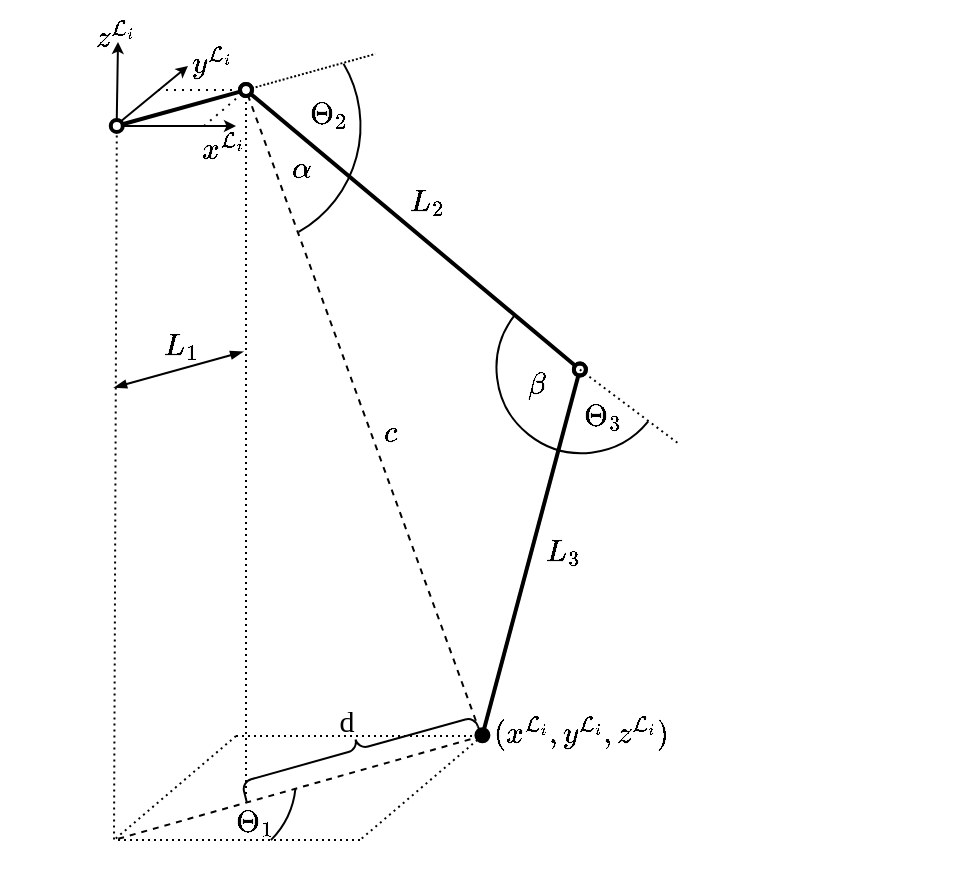 <mxfile version="24.6.4" type="device" pages="16">
  <diagram name="Kinematics" id="6yCUUO-wR5nd1XfO6lML">
    <mxGraphModel dx="684" dy="656" grid="1" gridSize="10" guides="1" tooltips="1" connect="1" arrows="1" fold="1" page="1" pageScale="1" pageWidth="827" pageHeight="1169" math="1" shadow="0">
      <root>
        <mxCell id="0" />
        <mxCell id="1" parent="0" />
        <mxCell id="_C-TZZUVshetrCIWGmjR-3" value="" style="endArrow=classic;html=1;rounded=0;fontFamily=Times New Roman;fontSize=15;fontColor=default;strokeWidth=1;endSize=3;" edge="1" parent="1">
          <mxGeometry width="50" height="50" relative="1" as="geometry">
            <mxPoint x="338" y="211" as="sourcePoint" />
            <mxPoint x="394" y="211" as="targetPoint" />
          </mxGeometry>
        </mxCell>
        <mxCell id="_C-TZZUVshetrCIWGmjR-4" value="" style="endArrow=classic;html=1;rounded=0;fontFamily=Times New Roman;fontSize=15;fontColor=default;strokeWidth=1;endSize=3;" edge="1" parent="1">
          <mxGeometry width="50" height="50" relative="1" as="geometry">
            <mxPoint x="334.384" y="208" as="sourcePoint" />
            <mxPoint x="335" y="169" as="targetPoint" />
          </mxGeometry>
        </mxCell>
        <mxCell id="bvsRA-vcZjYpmTul6dNi-1" value="\(x^\mathcal{L_i}\)" style="text;html=1;align=center;verticalAlign=middle;whiteSpace=wrap;rounded=0;fontFamily=Times New Roman;fontSize=15;fontColor=default;" vertex="1" parent="1">
          <mxGeometry x="380" y="216" width="16" height="11" as="geometry" />
        </mxCell>
        <mxCell id="bmY2wKETBdRpY1Raq0pr-30" value="" style="group" parent="1" vertex="1" connectable="0">
          <mxGeometry x="334.384" y="150" width="121.878" height="121.875" as="geometry" />
        </mxCell>
        <mxCell id="bmY2wKETBdRpY1Raq0pr-27" value="" style="verticalLabelPosition=bottom;verticalAlign=top;html=1;shape=mxgraph.basic.arc;startAngle=0.165;endAngle=0.418;rounded=0;align=center;fontFamily=Times New Roman;fontSize=12;fontColor=default;fillColor=none;gradientColor=none;" parent="bmY2wKETBdRpY1Raq0pr-30" vertex="1">
          <mxGeometry width="121.878" height="121.875" as="geometry" />
        </mxCell>
        <mxCell id="bmY2wKETBdRpY1Raq0pr-29" value="&lt;font face=&quot;Helvetica&quot; style=&quot;font-size: 13px;&quot;&gt;\(\Theta_2\)&lt;/font&gt;" style="text;html=1;align=center;verticalAlign=middle;whiteSpace=wrap;rounded=0;fontFamily=Times New Roman;fontSize=13;fontColor=default;" parent="bmY2wKETBdRpY1Raq0pr-30" vertex="1">
          <mxGeometry x="91.615" y="36.995" width="29.251" height="36.562" as="geometry" />
        </mxCell>
        <mxCell id="bmY2wKETBdRpY1Raq0pr-39" value="&lt;font face=&quot;Helvetica&quot; style=&quot;font-size: 13px;&quot;&gt;\(\alpha\)&lt;/font&gt;" style="text;html=1;align=center;verticalAlign=middle;whiteSpace=wrap;rounded=0;fontFamily=Times New Roman;fontSize=13;fontColor=default;" parent="bmY2wKETBdRpY1Raq0pr-30" vertex="1">
          <mxGeometry x="77.621" y="64.002" width="29.251" height="36.562" as="geometry" />
        </mxCell>
        <mxCell id="bmY2wKETBdRpY1Raq0pr-41" value="" style="endArrow=none;dashed=1;html=1;strokeWidth=1;rounded=0;dashPattern=1 2;" parent="bmY2wKETBdRpY1Raq0pr-30" edge="1">
          <mxGeometry width="50" height="50" relative="1" as="geometry">
            <mxPoint x="64.616" y="46" as="sourcePoint" />
            <mxPoint x="64.616" y="399" as="targetPoint" />
          </mxGeometry>
        </mxCell>
        <mxCell id="bvsRA-vcZjYpmTul6dNi-6" value="" style="endArrow=classic;html=1;rounded=0;fontFamily=Times New Roman;fontSize=15;fontColor=default;strokeWidth=1;endSize=3;" edge="1" parent="bmY2wKETBdRpY1Raq0pr-30">
          <mxGeometry width="50" height="50" relative="1" as="geometry">
            <mxPoint x="1.62" y="59.01" as="sourcePoint" />
            <mxPoint x="35.616" y="31" as="targetPoint" />
          </mxGeometry>
        </mxCell>
        <mxCell id="bmY2wKETBdRpY1Raq0pr-1" value="" style="endArrow=oval;html=1;rounded=0;endFill=0;strokeWidth=2;startArrow=oval;startFill=0;" parent="1" edge="1">
          <mxGeometry width="50" height="50" relative="1" as="geometry">
            <mxPoint x="565.954" y="332.812" as="sourcePoint" />
            <mxPoint x="399" y="193" as="targetPoint" />
          </mxGeometry>
        </mxCell>
        <mxCell id="bmY2wKETBdRpY1Raq0pr-56" value="\(L_2\)" style="edgeLabel;html=1;align=center;verticalAlign=middle;resizable=0;points=[];fontFamily=Helvetica;fontSize=13;fontColor=default;labelBackgroundColor=default;fillColor=none;gradientColor=none;" parent="bmY2wKETBdRpY1Raq0pr-1" vertex="1" connectable="0">
          <mxGeometry x="0.143" y="-1" relative="1" as="geometry">
            <mxPoint x="18" y="-3" as="offset" />
          </mxGeometry>
        </mxCell>
        <mxCell id="xM4FQMTUXsSIVRGq-lQo-3" value="\(L_1\)" style="edgeLabel;html=1;align=center;verticalAlign=middle;resizable=0;points=[];fontFamily=Helvetica;fontSize=13;fontColor=default;labelBackgroundColor=none;fillColor=none;gradientColor=none;" vertex="1" connectable="0" parent="bmY2wKETBdRpY1Raq0pr-1">
          <mxGeometry x="0.143" y="-1" relative="1" as="geometry">
            <mxPoint x="-105" y="69" as="offset" />
          </mxGeometry>
        </mxCell>
        <mxCell id="bmY2wKETBdRpY1Raq0pr-4" value="" style="endArrow=oval;html=1;rounded=0;startArrow=oval;startFill=1;endFill=0;strokeWidth=2;" parent="1" edge="1">
          <mxGeometry width="50" height="50" relative="1" as="geometry">
            <mxPoint x="517.204" y="515.625" as="sourcePoint" />
            <mxPoint x="565.954" y="332.812" as="targetPoint" />
          </mxGeometry>
        </mxCell>
        <mxCell id="bmY2wKETBdRpY1Raq0pr-50" value="&lt;font style=&quot;font-size: 13px;&quot;&gt;\(L_3\)&lt;/font&gt;" style="edgeLabel;html=1;align=center;verticalAlign=middle;resizable=0;points=[];fontSize=13;" parent="bmY2wKETBdRpY1Raq0pr-4" vertex="1" connectable="0">
          <mxGeometry x="-0.122" relative="1" as="geometry">
            <mxPoint x="18" y="-12" as="offset" />
          </mxGeometry>
        </mxCell>
        <mxCell id="bmY2wKETBdRpY1Raq0pr-5" value="" style="endArrow=oval;html=1;rounded=0;endFill=0;startArrow=oval;startFill=0;strokeWidth=2;fontFamily=Times New Roman;fontSize=12;" parent="1" edge="1">
          <mxGeometry width="50" height="50" relative="1" as="geometry">
            <mxPoint x="334.391" y="210.938" as="sourcePoint" />
            <mxPoint x="399" y="193" as="targetPoint" />
          </mxGeometry>
        </mxCell>
        <mxCell id="bmY2wKETBdRpY1Raq0pr-7" value="" style="endArrow=none;dashed=1;html=1;strokeWidth=1;rounded=0;dashPattern=1 2;" parent="1" edge="1">
          <mxGeometry width="50" height="50" relative="1" as="geometry">
            <mxPoint x="334.391" y="215.812" as="sourcePoint" />
            <mxPoint x="333" y="569" as="targetPoint" />
          </mxGeometry>
        </mxCell>
        <mxCell id="bmY2wKETBdRpY1Raq0pr-26" value="" style="endArrow=oval;html=1;rounded=0;fontFamily=Times New Roman;fontSize=12;fontColor=default;endFill=0;dashed=1;strokeWidth=1;" parent="1" edge="1">
          <mxGeometry width="50" height="50" relative="1" as="geometry">
            <mxPoint x="516" y="514" as="sourcePoint" />
            <mxPoint x="399" y="193" as="targetPoint" />
          </mxGeometry>
        </mxCell>
        <mxCell id="bmY2wKETBdRpY1Raq0pr-53" value="\(c\)" style="edgeLabel;html=1;align=center;verticalAlign=middle;resizable=0;points=[];fontFamily=Helvetica;fontSize=13;fontColor=default;labelBackgroundColor=default;fillColor=none;gradientColor=none;" parent="bmY2wKETBdRpY1Raq0pr-26" vertex="1" connectable="0">
          <mxGeometry x="-0.014" y="-1" relative="1" as="geometry">
            <mxPoint x="12" y="8" as="offset" />
          </mxGeometry>
        </mxCell>
        <mxCell id="bmY2wKETBdRpY1Raq0pr-31" value="" style="endArrow=none;dashed=1;html=1;strokeWidth=1;rounded=0;dashPattern=1 2;" parent="1" edge="1">
          <mxGeometry width="50" height="50" relative="1" as="geometry">
            <mxPoint x="614.704" y="369.375" as="sourcePoint" />
            <mxPoint x="565.954" y="332.812" as="targetPoint" />
          </mxGeometry>
        </mxCell>
        <mxCell id="bmY2wKETBdRpY1Raq0pr-38" value="" style="group" parent="1" vertex="1" connectable="0">
          <mxGeometry x="534.001" y="271.005" width="121.875" height="121.875" as="geometry" />
        </mxCell>
        <mxCell id="bmY2wKETBdRpY1Raq0pr-33" value="" style="group" parent="bmY2wKETBdRpY1Raq0pr-38" vertex="1" connectable="0">
          <mxGeometry width="121.875" height="121.875" as="geometry" />
        </mxCell>
        <mxCell id="bmY2wKETBdRpY1Raq0pr-34" value="" style="verticalLabelPosition=bottom;verticalAlign=top;html=1;shape=mxgraph.basic.arc;startAngle=0.358;endAngle=0.856;rounded=0;align=center;fontFamily=Times New Roman;fontSize=12;fontColor=default;fillColor=none;gradientColor=none;aspect=fixed;" parent="bmY2wKETBdRpY1Raq0pr-33" vertex="1">
          <mxGeometry x="-9.75" y="18.281" width="85.312" height="85.312" as="geometry" />
        </mxCell>
        <mxCell id="bmY2wKETBdRpY1Raq0pr-35" value="&lt;font style=&quot;font-size: 13px;&quot;&gt;\(\Theta_3\)&lt;/font&gt;" style="text;html=1;align=center;verticalAlign=middle;whiteSpace=wrap;rounded=0;fontFamily=Helvetica;fontSize=13;fontColor=default;" parent="bmY2wKETBdRpY1Raq0pr-33" vertex="1">
          <mxGeometry x="29.004" y="66.999" width="29.25" height="36.562" as="geometry" />
        </mxCell>
        <mxCell id="bmY2wKETBdRpY1Raq0pr-37" value="&lt;font face=&quot;Helvetica&quot; style=&quot;font-size: 13px;&quot;&gt;\(\beta\)&lt;/font&gt;" style="text;html=1;align=center;verticalAlign=middle;whiteSpace=wrap;rounded=0;fontFamily=Times New Roman;fontSize=13;fontColor=default;" parent="bmY2wKETBdRpY1Raq0pr-33" vertex="1">
          <mxGeometry x="0.004" y="51.187" width="20.719" height="36.562" as="geometry" />
        </mxCell>
        <mxCell id="bvsRA-vcZjYpmTul6dNi-3" value="" style="endArrow=none;dashed=1;html=1;strokeWidth=1;rounded=0;dashPattern=1 2;" edge="1" parent="1">
          <mxGeometry width="50" height="50" relative="1" as="geometry">
            <mxPoint x="456" y="568" as="sourcePoint" />
            <mxPoint x="333.004" y="568" as="targetPoint" />
          </mxGeometry>
        </mxCell>
        <mxCell id="bvsRA-vcZjYpmTul6dNi-2" value="\(z^\mathcal{L_i}\)" style="text;html=1;align=center;verticalAlign=middle;whiteSpace=wrap;rounded=0;fontFamily=Times New Roman;fontSize=15;fontColor=default;" vertex="1" parent="1">
          <mxGeometry x="324" y="156" width="20" height="20" as="geometry" />
        </mxCell>
        <mxCell id="bvsRA-vcZjYpmTul6dNi-7" value="\(y^\mathcal{L_i}\)" style="text;html=1;align=center;verticalAlign=middle;whiteSpace=wrap;rounded=0;fontFamily=Times New Roman;fontSize=15;fontColor=default;" vertex="1" parent="1">
          <mxGeometry x="369" y="172" width="27" height="13" as="geometry" />
        </mxCell>
        <mxCell id="bvsRA-vcZjYpmTul6dNi-8" value="" style="endArrow=none;dashed=1;html=1;strokeWidth=1;rounded=0;dashPattern=1 2;" edge="1" parent="1">
          <mxGeometry width="50" height="50" relative="1" as="geometry">
            <mxPoint x="394" y="516" as="sourcePoint" />
            <mxPoint x="333.004" y="568" as="targetPoint" />
          </mxGeometry>
        </mxCell>
        <mxCell id="bvsRA-vcZjYpmTul6dNi-13" value="" style="endArrow=none;dashed=1;html=1;strokeWidth=1;rounded=0;" edge="1" parent="1">
          <mxGeometry width="50" height="50" relative="1" as="geometry">
            <mxPoint x="517" y="516" as="sourcePoint" />
            <mxPoint x="333" y="568" as="targetPoint" />
          </mxGeometry>
        </mxCell>
        <mxCell id="bvsRA-vcZjYpmTul6dNi-17" value="d" style="text;html=1;align=center;verticalAlign=middle;whiteSpace=wrap;rounded=0;fontFamily=Times New Roman;fontSize=15;fontColor=default;" vertex="1" parent="1">
          <mxGeometry x="441" y="493" width="17" height="30" as="geometry" />
        </mxCell>
        <mxCell id="bvsRA-vcZjYpmTul6dNi-23" value="" style="endArrow=none;dashed=1;html=1;dashPattern=1 3;strokeWidth=1;rounded=0;fontFamily=Times New Roman;fontSize=15;fontColor=default;" edge="1" parent="1">
          <mxGeometry width="50" height="50" relative="1" as="geometry">
            <mxPoint x="378" y="211" as="sourcePoint" />
            <mxPoint x="398" y="194" as="targetPoint" />
          </mxGeometry>
        </mxCell>
        <mxCell id="bvsRA-vcZjYpmTul6dNi-24" value="" style="endArrow=none;dashed=1;html=1;dashPattern=1 3;strokeWidth=1;rounded=0;fontFamily=Times New Roman;fontSize=15;fontColor=default;" edge="1" parent="1">
          <mxGeometry width="50" height="50" relative="1" as="geometry">
            <mxPoint x="355" y="193" as="sourcePoint" />
            <mxPoint x="398" y="193" as="targetPoint" />
          </mxGeometry>
        </mxCell>
        <mxCell id="bvsRA-vcZjYpmTul6dNi-25" value="" style="verticalLabelPosition=bottom;verticalAlign=top;html=1;shape=mxgraph.basic.arc;startAngle=0.267;endAngle=0.374;rounded=0;align=center;fontFamily=Times New Roman;fontSize=15;fontColor=default;fillColor=none;gradientColor=none;aspect=fixed;" vertex="1" parent="1">
          <mxGeometry x="337" y="494" width="87" height="87" as="geometry" />
        </mxCell>
        <mxCell id="bvsRA-vcZjYpmTul6dNi-26" value="" style="endArrow=none;dashed=1;html=1;strokeWidth=1;rounded=0;dashPattern=1 2;" edge="1" parent="1">
          <mxGeometry width="50" height="50" relative="1" as="geometry">
            <mxPoint x="515" y="516" as="sourcePoint" />
            <mxPoint x="394" y="516" as="targetPoint" />
          </mxGeometry>
        </mxCell>
        <mxCell id="bvsRA-vcZjYpmTul6dNi-32" value="" style="verticalLabelPosition=bottom;shadow=0;dashed=0;align=center;html=1;verticalAlign=top;strokeWidth=1;shape=mxgraph.mockup.markup.curlyBrace;whiteSpace=wrap;strokeColor=#000000;rounded=0;fontFamily=Times New Roman;fontSize=15;fontColor=default;fillColor=none;gradientColor=none;rotation=-195.6;flipH=1;flipV=1;" vertex="1" parent="1">
          <mxGeometry x="394.45" y="517.55" width="121.35" height="10.22" as="geometry" />
        </mxCell>
        <mxCell id="bvsRA-vcZjYpmTul6dNi-34" value="" style="endArrow=none;html=1;rounded=0;fontFamily=Times New Roman;fontSize=15;fontColor=default;" edge="1" parent="1">
          <mxGeometry width="50" height="50" relative="1" as="geometry">
            <mxPoint x="399.5" y="549.5" as="sourcePoint" />
            <mxPoint x="398" y="543.5" as="targetPoint" />
          </mxGeometry>
        </mxCell>
        <mxCell id="bvsRA-vcZjYpmTul6dNi-39" value="" style="endArrow=none;dashed=1;html=1;strokeWidth=1;rounded=0;dashPattern=1 2;" edge="1" parent="1">
          <mxGeometry width="50" height="50" relative="1" as="geometry">
            <mxPoint x="517" y="516" as="sourcePoint" />
            <mxPoint x="456.004" y="568" as="targetPoint" />
          </mxGeometry>
        </mxCell>
        <mxCell id="bvsRA-vcZjYpmTul6dNi-21" value="&lt;font face=&quot;Helvetica&quot; style=&quot;font-size: 13px;&quot;&gt;\(\Theta_1\)&lt;/font&gt;" style="text;html=1;align=center;verticalAlign=middle;whiteSpace=wrap;rounded=0;fontFamily=Times New Roman;fontSize=13;fontColor=default;" vertex="1" parent="1">
          <mxGeometry x="395.004" y="551" width="16.38" height="16.56" as="geometry" />
        </mxCell>
        <mxCell id="xM4FQMTUXsSIVRGq-lQo-6" value="" style="endArrow=blockThin;html=1;rounded=0;endFill=1;startArrow=blockThin;startFill=1;strokeWidth=1;fontFamily=Times New Roman;fontSize=12;endSize=4;startSize=4;" edge="1" parent="1">
          <mxGeometry width="50" height="50" relative="1" as="geometry">
            <mxPoint x="333.001" y="341.778" as="sourcePoint" />
            <mxPoint x="397.61" y="323.84" as="targetPoint" />
          </mxGeometry>
        </mxCell>
        <mxCell id="xM4FQMTUXsSIVRGq-lQo-7" value="" style="endArrow=none;html=1;rounded=0;endFill=0;startArrow=oval;startFill=0;strokeWidth=1;fontFamily=Times New Roman;fontSize=12;dashed=1;dashPattern=1 1;" edge="1" parent="1">
          <mxGeometry width="50" height="50" relative="1" as="geometry">
            <mxPoint x="399.001" y="192.938" as="sourcePoint" />
            <mxPoint x="463.61" y="175" as="targetPoint" />
          </mxGeometry>
        </mxCell>
        <mxCell id="xM4FQMTUXsSIVRGq-lQo-9" value="\((x^{\mathcal{L_i}},y^{\mathcal{L_i}},z^{\mathcal{L_i}})\)" style="text;html=1;align=center;verticalAlign=middle;whiteSpace=wrap;rounded=0;fontFamily=Times New Roman;fontSize=15;fontColor=default;" vertex="1" parent="1">
          <mxGeometry x="537" y="499.0" width="60" height="30" as="geometry" />
        </mxCell>
      </root>
    </mxGraphModel>
  </diagram>
  <diagram id="yv7AE3jx4Kbf2A2gWBoU" name="MotionSystem">
    <mxGraphModel dx="651" dy="406" grid="1" gridSize="10" guides="1" tooltips="1" connect="1" arrows="1" fold="1" page="1" pageScale="1" pageWidth="827" pageHeight="1169" math="0" shadow="0">
      <root>
        <mxCell id="0" />
        <mxCell id="1" parent="0" />
        <mxCell id="QZhh69avEHoih6taFEDK-9" value="Jetson Nano" style="text;html=1;align=center;verticalAlign=middle;whiteSpace=wrap;rounded=0;fontFamily=Times New Roman;fontSize=15;fontColor=default;container=0;" vertex="1" parent="1">
          <mxGeometry x="234.98" y="353" width="80.97" height="17" as="geometry" />
        </mxCell>
        <mxCell id="QZhh69avEHoih6taFEDK-1" value="" style="rounded=1;whiteSpace=wrap;html=1;container=0;" vertex="1" parent="1">
          <mxGeometry x="190.603" y="155" width="169.71" height="198" as="geometry" />
        </mxCell>
        <mxCell id="QZhh69avEHoih6taFEDK-7" value="" style="edgeStyle=orthogonalEdgeStyle;rounded=0;orthogonalLoop=1;jettySize=auto;html=1;fontFamily=Times New Roman;fontSize=13;fontColor=default;" edge="1" parent="1">
          <mxGeometry relative="1" as="geometry">
            <mxPoint x="258.241" y="235.2" as="sourcePoint" />
            <mxPoint x="258.241" y="273.6" as="targetPoint" />
          </mxGeometry>
        </mxCell>
        <mxCell id="QZhh69avEHoih6taFEDK-8" value="" style="edgeLabel;html=1;align=center;verticalAlign=middle;resizable=0;points=[];strokeColor=default;fontFamily=Times New Roman;fontSize=13;fontColor=default;fillColor=default;container=0;" vertex="1" connectable="0" parent="QZhh69avEHoih6taFEDK-7">
          <mxGeometry x="-0.381" relative="1" as="geometry">
            <mxPoint x="33" y="4" as="offset" />
          </mxGeometry>
        </mxCell>
        <mxCell id="QZhh69avEHoih6taFEDK-19" value="&lt;font style=&quot;font-size: 11px;&quot;&gt;Movement&lt;/font&gt;&lt;div style=&quot;font-size: 11px;&quot;&gt;&lt;font style=&quot;font-size: 11px;&quot;&gt;Commands&lt;/font&gt;&lt;/div&gt;" style="edgeLabel;html=1;align=center;verticalAlign=middle;resizable=0;points=[];strokeColor=default;fontFamily=Times New Roman;fontSize=11;fontColor=default;fillColor=default;container=0;" vertex="1" connectable="0" parent="QZhh69avEHoih6taFEDK-7">
          <mxGeometry x="-0.371" y="-1" relative="1" as="geometry">
            <mxPoint x="-34" y="7" as="offset" />
          </mxGeometry>
        </mxCell>
        <mxCell id="QZhh69avEHoih6taFEDK-2" value="Motion Controller&lt;div&gt;Node&lt;/div&gt;" style="shape=parallelogram;perimeter=parallelogramPerimeter;whiteSpace=wrap;html=1;fixedSize=1;fontFamily=Times New Roman;fontSize=15;container=0;" vertex="1" parent="1">
          <mxGeometry x="203.768" y="168" width="143.395" height="67.2" as="geometry" />
        </mxCell>
        <mxCell id="QZhh69avEHoih6taFEDK-20" style="edgeStyle=orthogonalEdgeStyle;rounded=0;orthogonalLoop=1;jettySize=auto;html=1;exitX=0.75;exitY=0;exitDx=0;exitDy=0;entryX=0.75;entryY=1;entryDx=0;entryDy=0;fontFamily=Times New Roman;fontSize=13;fontColor=default;" edge="1" parent="1">
          <mxGeometry relative="1" as="geometry">
            <mxPoint x="275.351" y="273.6" as="sourcePoint" />
            <mxPoint x="275.604" y="235.2" as="targetPoint" />
          </mxGeometry>
        </mxCell>
        <mxCell id="QZhh69avEHoih6taFEDK-21" value="&lt;font style=&quot;font-size: 11px;&quot;&gt;Feet Positions,&lt;/font&gt;&lt;div style=&quot;font-size: 11px;&quot;&gt;&lt;font style=&quot;font-size: 11px;&quot;&gt;Leg States&lt;/font&gt;&lt;/div&gt;" style="edgeLabel;html=1;align=center;verticalAlign=middle;resizable=0;points=[];strokeColor=default;fontFamily=Times New Roman;fontSize=11;fontColor=default;fillColor=default;container=0;" vertex="1" connectable="0" parent="QZhh69avEHoih6taFEDK-20">
          <mxGeometry x="-0.007" y="1" relative="1" as="geometry">
            <mxPoint x="43" y="1" as="offset" />
          </mxGeometry>
        </mxCell>
        <mxCell id="QZhh69avEHoih6taFEDK-3" value="Gait&amp;nbsp;&lt;span style=&quot;background-color: initial;&quot;&gt;State&amp;nbsp;&lt;/span&gt;&lt;span style=&quot;background-color: initial;&quot;&gt;Machine&lt;/span&gt;&lt;div&gt;&lt;span style=&quot;background-color: initial;&quot;&gt;Node&lt;/span&gt;&lt;/div&gt;" style="shape=parallelogram;perimeter=parallelogramPerimeter;whiteSpace=wrap;html=1;fixedSize=1;strokeColor=default;align=center;verticalAlign=middle;fontFamily=Times New Roman;fontSize=15;fontColor=default;fillColor=default;container=0;" vertex="1" parent="1">
          <mxGeometry x="198.928" y="273.6" width="153.075" height="67.2" as="geometry" />
        </mxCell>
        <mxCell id="QZhh69avEHoih6taFEDK-4" value="" style="endArrow=classic;html=1;rounded=0;fontFamily=Times New Roman;fontSize=13;fontColor=default;entryX=0;entryY=0.5;entryDx=0;entryDy=0;exitX=1;exitY=0.5;exitDx=0;exitDy=0;" edge="1" parent="1" source="QZhh69avEHoih6taFEDK-6" target="QZhh69avEHoih6taFEDK-2">
          <mxGeometry width="50" height="50" relative="1" as="geometry">
            <mxPoint x="165.2" y="201.6" as="sourcePoint" />
            <mxPoint x="173.429" y="196.8" as="targetPoint" />
          </mxGeometry>
        </mxCell>
        <mxCell id="QZhh69avEHoih6taFEDK-6" value="Robot Movement Commands&lt;div style=&quot;font-size: 13px;&quot;&gt;(Direction, Speed,&amp;nbsp;&lt;/div&gt;&lt;div style=&quot;font-size: 13px;&quot;&gt;etc.)&lt;/div&gt;" style="rounded=0;whiteSpace=wrap;html=1;strokeColor=default;align=center;verticalAlign=middle;fontFamily=Times New Roman;fontSize=13;fontColor=default;fillColor=default;container=0;" vertex="1" parent="1">
          <mxGeometry x="59.643" y="161.67" width="123.79" height="79.85" as="geometry" />
        </mxCell>
        <mxCell id="QZhh69avEHoih6taFEDK-10" value="Command Input" style="text;html=1;align=center;verticalAlign=middle;whiteSpace=wrap;rounded=0;fontFamily=Times New Roman;fontSize=15;fontColor=default;container=0;" vertex="1" parent="1">
          <mxGeometry x="69.83" y="241.52" width="103.42" height="18.48" as="geometry" />
        </mxCell>
        <mxCell id="QZhh69avEHoih6taFEDK-11" value="" style="rounded=1;whiteSpace=wrap;html=1;container=0;" vertex="1" parent="1">
          <mxGeometry x="433.383" y="155" width="140.03" height="104" as="geometry" />
        </mxCell>
        <mxCell id="QZhh69avEHoih6taFEDK-12" value="Teensy 2.0" style="text;html=1;align=center;verticalAlign=middle;whiteSpace=wrap;rounded=0;fontFamily=Times New Roman;fontSize=15;fontColor=default;container=0;" vertex="1" parent="1">
          <mxGeometry x="465.28" y="259" width="76.25" height="21" as="geometry" />
        </mxCell>
        <mxCell id="QZhh69avEHoih6taFEDK-15" value="Servo Controller&lt;div&gt;Node&lt;/div&gt;" style="shape=parallelogram;perimeter=parallelogramPerimeter;whiteSpace=wrap;html=1;fixedSize=1;fontFamily=Times New Roman;fontSize=15;container=0;" vertex="1" parent="1">
          <mxGeometry x="437.17" y="168" width="132.453" height="67.2" as="geometry" />
        </mxCell>
        <mxCell id="QZhh69avEHoih6taFEDK-22" value="" style="edgeStyle=orthogonalEdgeStyle;rounded=0;orthogonalLoop=1;jettySize=auto;html=1;fontFamily=Times New Roman;fontSize=13;fontColor=default;" edge="1" parent="1" source="QZhh69avEHoih6taFEDK-2" target="QZhh69avEHoih6taFEDK-15">
          <mxGeometry relative="1" as="geometry" />
        </mxCell>
        <mxCell id="QZhh69avEHoih6taFEDK-23" value="&lt;font style=&quot;font-size: 11px;&quot;&gt;Feet Positions,&lt;/font&gt;&lt;div style=&quot;font-size: 11px;&quot;&gt;&lt;font style=&quot;font-size: 11px;&quot;&gt;Leg States&lt;/font&gt;&lt;/div&gt;" style="edgeLabel;html=1;align=center;verticalAlign=middle;resizable=0;points=[];strokeColor=default;fontFamily=Times New Roman;fontSize=11;fontColor=default;fillColor=default;container=0;" vertex="1" connectable="0" parent="QZhh69avEHoih6taFEDK-22">
          <mxGeometry x="-0.221" y="-2" relative="1" as="geometry">
            <mxPoint x="17" y="-21" as="offset" />
          </mxGeometry>
        </mxCell>
        <mxCell id="zXaHA7_o6fGXIrlYq_Kh-3" value="Heightmap Data" style="rounded=0;whiteSpace=wrap;html=1;align=center;verticalAlign=middle;fontFamily=Times New Roman;fontSize=13;fontColor=default;fillColor=none;gradientColor=none;container=0;" vertex="1" parent="1">
          <mxGeometry x="223.373" y="130" width="104.17" height="18.8" as="geometry" />
        </mxCell>
        <mxCell id="zXaHA7_o6fGXIrlYq_Kh-2" value="" style="endArrow=classic;html=1;rounded=0;fontFamily=Times New Roman;fontSize=15;fontColor=default;entryX=0.5;entryY=0;entryDx=0;entryDy=0;exitX=0.5;exitY=1;exitDx=0;exitDy=0;" edge="1" parent="1" source="zXaHA7_o6fGXIrlYq_Kh-3" target="QZhh69avEHoih6taFEDK-2">
          <mxGeometry width="50" height="50" relative="1" as="geometry">
            <mxPoint x="240" y="140" as="sourcePoint" />
            <mxPoint x="290" y="110" as="targetPoint" />
          </mxGeometry>
        </mxCell>
      </root>
    </mxGraphModel>
  </diagram>
  <diagram id="ojjXLPg6fFyCBhG2YQ3B" name="GaitSM">
    <mxGraphModel dx="651" dy="406" grid="1" gridSize="10" guides="1" tooltips="1" connect="1" arrows="1" fold="1" page="1" pageScale="1" pageWidth="827" pageHeight="1169" math="0" shadow="0">
      <root>
        <mxCell id="0" />
        <mxCell id="1" parent="0" />
        <mxCell id="JiRN7r-n1XpV0czafSaM-3" style="edgeStyle=orthogonalEdgeStyle;rounded=0;orthogonalLoop=1;jettySize=auto;html=1;exitX=1;exitY=0.25;exitDx=0;exitDy=0;entryX=0;entryY=0.25;entryDx=0;entryDy=0;fontFamily=Times New Roman;fontSize=15;fontColor=default;" edge="1" parent="1" source="JiRN7r-n1XpV0czafSaM-1" target="JiRN7r-n1XpV0czafSaM-2">
          <mxGeometry relative="1" as="geometry" />
        </mxCell>
        <mxCell id="JiRN7r-n1XpV0czafSaM-9" value="Adjustment required" style="edgeLabel;html=1;align=center;verticalAlign=middle;resizable=0;points=[];rounded=0;fontFamily=Times New Roman;fontSize=13;fontColor=default;fillColor=none;gradientColor=none;" vertex="1" connectable="0" parent="JiRN7r-n1XpV0czafSaM-3">
          <mxGeometry x="-0.02" y="1" relative="1" as="geometry">
            <mxPoint y="-14" as="offset" />
          </mxGeometry>
        </mxCell>
        <mxCell id="JiRN7r-n1XpV0czafSaM-1" value="Rest" style="rounded=1;whiteSpace=wrap;html=1;align=center;verticalAlign=middle;fontFamily=Times New Roman;fontSize=15;fontColor=default;fillColor=none;gradientColor=none;" vertex="1" parent="1">
          <mxGeometry x="200" y="350" width="120" height="60" as="geometry" />
        </mxCell>
        <mxCell id="JiRN7r-n1XpV0czafSaM-4" style="edgeStyle=orthogonalEdgeStyle;rounded=0;orthogonalLoop=1;jettySize=auto;html=1;exitX=0;exitY=0.75;exitDx=0;exitDy=0;entryX=1;entryY=0.75;entryDx=0;entryDy=0;fontFamily=Times New Roman;fontSize=15;fontColor=default;" edge="1" parent="1" source="JiRN7r-n1XpV0czafSaM-2" target="JiRN7r-n1XpV0czafSaM-1">
          <mxGeometry relative="1" as="geometry" />
        </mxCell>
        <mxCell id="JiRN7r-n1XpV0czafSaM-10" value="&lt;font style=&quot;font-size: 13px;&quot;&gt;Step finished&lt;/font&gt;" style="edgeLabel;html=1;align=center;verticalAlign=middle;resizable=0;points=[];rounded=0;fontFamily=Times New Roman;fontSize=15;fontColor=default;fillColor=none;gradientColor=none;" vertex="1" connectable="0" parent="JiRN7r-n1XpV0czafSaM-4">
          <mxGeometry x="-0.122" relative="1" as="geometry">
            <mxPoint x="-9" y="15" as="offset" />
          </mxGeometry>
        </mxCell>
        <mxCell id="JiRN7r-n1XpV0czafSaM-2" value="Stepping" style="rounded=1;whiteSpace=wrap;html=1;align=center;verticalAlign=middle;fontFamily=Times New Roman;fontSize=15;fontColor=default;fillColor=none;gradientColor=none;" vertex="1" parent="1">
          <mxGeometry x="460" y="350" width="120" height="60" as="geometry" />
        </mxCell>
        <mxCell id="JiRN7r-n1XpV0czafSaM-5" style="edgeStyle=orthogonalEdgeStyle;rounded=0;orthogonalLoop=1;jettySize=auto;html=1;exitX=0.25;exitY=0;exitDx=0;exitDy=0;entryX=0.75;entryY=0;entryDx=0;entryDy=0;fontFamily=Times New Roman;fontSize=15;fontColor=default;" edge="1" parent="1" source="JiRN7r-n1XpV0czafSaM-1" target="JiRN7r-n1XpV0czafSaM-1">
          <mxGeometry relative="1" as="geometry">
            <Array as="points">
              <mxPoint x="230" y="320" />
              <mxPoint x="290" y="320" />
            </Array>
          </mxGeometry>
        </mxCell>
        <mxCell id="JiRN7r-n1XpV0czafSaM-6" style="edgeStyle=orthogonalEdgeStyle;rounded=0;orthogonalLoop=1;jettySize=auto;html=1;exitX=0.25;exitY=0;exitDx=0;exitDy=0;entryX=0.75;entryY=0;entryDx=0;entryDy=0;fontFamily=Times New Roman;fontSize=15;fontColor=default;" edge="1" parent="1" source="JiRN7r-n1XpV0czafSaM-2" target="JiRN7r-n1XpV0czafSaM-2">
          <mxGeometry relative="1" as="geometry">
            <Array as="points">
              <mxPoint x="490" y="320" />
              <mxPoint x="550" y="320" />
            </Array>
          </mxGeometry>
        </mxCell>
        <mxCell id="JiRN7r-n1XpV0czafSaM-7" value="" style="endArrow=classic;html=1;rounded=0;fontFamily=Times New Roman;fontSize=15;fontColor=default;entryX=0;entryY=0.5;entryDx=0;entryDy=0;" edge="1" parent="1" target="JiRN7r-n1XpV0czafSaM-1">
          <mxGeometry width="50" height="50" relative="1" as="geometry">
            <mxPoint x="160" y="380" as="sourcePoint" />
            <mxPoint x="310" y="390" as="targetPoint" />
          </mxGeometry>
        </mxCell>
        <mxCell id="JiRN7r-n1XpV0czafSaM-8" value="" style="shape=ellipse;html=1;sketch=0;rounded=0;align=center;verticalAlign=middle;fontFamily=Times New Roman;fontSize=15;fillColor=#000000;" vertex="1" parent="1">
          <mxGeometry x="150" y="375" width="10" height="10" as="geometry" />
        </mxCell>
      </root>
    </mxGraphModel>
  </diagram>
  <diagram id="bszR-_oC3GLEclvEpRHA" name="Sextants">
    <mxGraphModel dx="815" dy="1213" grid="1" gridSize="10" guides="1" tooltips="1" connect="1" arrows="1" fold="1" page="1" pageScale="1" pageWidth="827" pageHeight="1169" math="0" shadow="0">
      <root>
        <mxCell id="0" />
        <mxCell id="1" parent="0" />
        <mxCell id="VYV9MjqL6Mv-Og3975JT-1" value="" style="group;aspect=fixed;" vertex="1" connectable="0" parent="1">
          <mxGeometry x="235" y="288" width="424.83" height="312" as="geometry" />
        </mxCell>
        <mxCell id="n81pqXcIT1ZDSmEtK6yw-11" value="0" style="text;html=1;align=center;verticalAlign=middle;whiteSpace=wrap;rounded=0;fontFamily=Times New Roman;fontSize=15;fontColor=default;" parent="VYV9MjqL6Mv-Og3975JT-1" vertex="1">
          <mxGeometry x="249.326" width="27.858" height="41.786" as="geometry" />
        </mxCell>
        <mxCell id="n81pqXcIT1ZDSmEtK6yw-15" value="" style="ellipse;whiteSpace=wrap;html=1;aspect=fixed;rounded=0;align=center;verticalAlign=middle;fontFamily=Times New Roman;fontSize=15;fontColor=default;fillColor=none;gradientColor=none;dashed=1;dashPattern=1 4;" parent="VYV9MjqL6Mv-Og3975JT-1" vertex="1">
          <mxGeometry x="34.822" y="16.714" width="278.571" height="278.571" as="geometry" />
        </mxCell>
        <mxCell id="n81pqXcIT1ZDSmEtK6yw-16" value="" style="endArrow=none;html=1;rounded=0;fontFamily=Times New Roman;fontSize=15;fontColor=default;exitX=0;exitY=0.5;exitDx=0;exitDy=0;entryX=1;entryY=0.5;entryDx=0;entryDy=0;" parent="VYV9MjqL6Mv-Og3975JT-1" source="n81pqXcIT1ZDSmEtK6yw-15" target="n81pqXcIT1ZDSmEtK6yw-15" edge="1">
          <mxGeometry width="50" height="50" relative="1" as="geometry">
            <mxPoint x="160.182" y="169.929" as="sourcePoint" />
            <mxPoint x="229.826" y="100.286" as="targetPoint" />
          </mxGeometry>
        </mxCell>
        <mxCell id="n81pqXcIT1ZDSmEtK6yw-17" value="" style="endArrow=none;html=1;rounded=0;fontFamily=Times New Roman;fontSize=15;fontColor=default;entryX=0.245;entryY=0.065;entryDx=0;entryDy=0;entryPerimeter=0;exitX=0.75;exitY=0.932;exitDx=0;exitDy=0;exitPerimeter=0;" parent="VYV9MjqL6Mv-Og3975JT-1" source="n81pqXcIT1ZDSmEtK6yw-15" target="n81pqXcIT1ZDSmEtK6yw-15" edge="1">
          <mxGeometry width="50" height="50" relative="1" as="geometry">
            <mxPoint x="160.182" y="169.929" as="sourcePoint" />
            <mxPoint x="229.826" y="100.286" as="targetPoint" />
          </mxGeometry>
        </mxCell>
        <mxCell id="n81pqXcIT1ZDSmEtK6yw-18" value="" style="endArrow=none;html=1;rounded=0;fontFamily=Times New Roman;fontSize=15;fontColor=default;entryX=0.748;entryY=0.058;entryDx=0;entryDy=0;entryPerimeter=0;exitX=0.248;exitY=0.938;exitDx=0;exitDy=0;exitPerimeter=0;" parent="VYV9MjqL6Mv-Og3975JT-1" source="n81pqXcIT1ZDSmEtK6yw-15" target="n81pqXcIT1ZDSmEtK6yw-15" edge="1">
          <mxGeometry width="50" height="50" relative="1" as="geometry">
            <mxPoint x="257.684" y="289.714" as="sourcePoint" />
            <mxPoint x="117.002" y="48.75" as="targetPoint" />
          </mxGeometry>
        </mxCell>
        <mxCell id="n81pqXcIT1ZDSmEtK6yw-19" value="" style="shape=ellipse;fillColor=#000000;strokeColor=none;html=1;sketch=0;rounded=0;align=center;verticalAlign=middle;fontFamily=Times New Roman;fontSize=15;fontColor=default;" parent="VYV9MjqL6Mv-Og3975JT-1" vertex="1">
          <mxGeometry x="96.109" y="27.857" width="13.929" height="13.929" as="geometry" />
        </mxCell>
        <mxCell id="n81pqXcIT1ZDSmEtK6yw-22" value="" style="shape=ellipse;fillColor=#000000;strokeColor=none;html=1;sketch=0;rounded=0;align=center;verticalAlign=middle;fontFamily=Times New Roman;fontSize=15;fontColor=default;" parent="VYV9MjqL6Mv-Og3975JT-1" vertex="1">
          <mxGeometry x="235.398" y="26.464" width="13.929" height="13.929" as="geometry" />
        </mxCell>
        <mxCell id="n81pqXcIT1ZDSmEtK6yw-23" value="" style="shape=ellipse;fillColor=#000000;strokeColor=none;html=1;sketch=0;rounded=0;align=center;verticalAlign=middle;fontFamily=Times New Roman;fontSize=15;fontColor=default;" parent="VYV9MjqL6Mv-Og3975JT-1" vertex="1">
          <mxGeometry x="27.858" y="149.036" width="13.929" height="13.929" as="geometry" />
        </mxCell>
        <mxCell id="n81pqXcIT1ZDSmEtK6yw-24" value="" style="shape=ellipse;fillColor=#000000;strokeColor=none;html=1;sketch=0;rounded=0;align=center;verticalAlign=middle;fontFamily=Times New Roman;fontSize=15;fontColor=default;" parent="VYV9MjqL6Mv-Og3975JT-1" vertex="1">
          <mxGeometry x="306.435" y="149.036" width="13.929" height="13.929" as="geometry" />
        </mxCell>
        <mxCell id="n81pqXcIT1ZDSmEtK6yw-25" value="" style="shape=ellipse;fillColor=#000000;strokeColor=none;html=1;sketch=0;rounded=0;align=center;verticalAlign=middle;fontFamily=Times New Roman;fontSize=15;fontColor=default;" parent="VYV9MjqL6Mv-Og3975JT-1" vertex="1">
          <mxGeometry x="238.183" y="270.214" width="13.929" height="13.929" as="geometry" />
        </mxCell>
        <mxCell id="n81pqXcIT1ZDSmEtK6yw-26" value="" style="shape=ellipse;fillColor=#000000;strokeColor=none;html=1;sketch=0;rounded=0;align=center;verticalAlign=middle;fontFamily=Times New Roman;fontSize=15;fontColor=default;" parent="VYV9MjqL6Mv-Og3975JT-1" vertex="1">
          <mxGeometry x="97.502" y="270.214" width="13.929" height="13.929" as="geometry" />
        </mxCell>
        <mxCell id="n81pqXcIT1ZDSmEtK6yw-27" value="1" style="text;html=1;align=center;verticalAlign=middle;whiteSpace=wrap;rounded=0;fontFamily=Times New Roman;fontSize=15;fontColor=default;" parent="VYV9MjqL6Mv-Og3975JT-1" vertex="1">
          <mxGeometry x="320.364" y="135.107" width="27.858" height="41.786" as="geometry" />
        </mxCell>
        <mxCell id="n81pqXcIT1ZDSmEtK6yw-28" value="2" style="text;html=1;align=center;verticalAlign=middle;whiteSpace=wrap;rounded=0;fontFamily=Times New Roman;fontSize=15;fontColor=default;" parent="VYV9MjqL6Mv-Og3975JT-1" vertex="1">
          <mxGeometry x="252.112" y="270.214" width="27.858" height="41.786" as="geometry" />
        </mxCell>
        <mxCell id="n81pqXcIT1ZDSmEtK6yw-29" value="3" style="text;html=1;align=center;verticalAlign=middle;whiteSpace=wrap;rounded=0;fontFamily=Times New Roman;fontSize=15;fontColor=default;" parent="VYV9MjqL6Mv-Og3975JT-1" vertex="1">
          <mxGeometry x="69.644" y="270.214" width="27.858" height="41.786" as="geometry" />
        </mxCell>
        <mxCell id="n81pqXcIT1ZDSmEtK6yw-30" value="4" style="text;html=1;align=center;verticalAlign=middle;whiteSpace=wrap;rounded=0;fontFamily=Times New Roman;fontSize=15;fontColor=default;" parent="VYV9MjqL6Mv-Og3975JT-1" vertex="1">
          <mxGeometry y="135.107" width="27.858" height="41.786" as="geometry" />
        </mxCell>
        <mxCell id="n81pqXcIT1ZDSmEtK6yw-31" value="5" style="text;html=1;align=center;verticalAlign=middle;whiteSpace=wrap;rounded=0;fontFamily=Times New Roman;fontSize=15;fontColor=default;" parent="VYV9MjqL6Mv-Og3975JT-1" vertex="1">
          <mxGeometry x="69.644" width="27.858" height="41.786" as="geometry" />
        </mxCell>
        <mxCell id="n81pqXcIT1ZDSmEtK6yw-39" value="" style="endArrow=none;html=1;rounded=0;fontFamily=Times New Roman;fontSize=15;fontColor=default;entryX=0.5;entryY=0;entryDx=0;entryDy=0;dashed=1;dashPattern=1 4;" parent="VYV9MjqL6Mv-Og3975JT-1" target="n81pqXcIT1ZDSmEtK6yw-15" edge="1">
          <mxGeometry width="50" height="50" relative="1" as="geometry">
            <mxPoint x="174.111" y="156" as="sourcePoint" />
            <mxPoint x="174.111" y="86.357" as="targetPoint" />
          </mxGeometry>
        </mxCell>
        <mxCell id="n81pqXcIT1ZDSmEtK6yw-40" value="" style="endArrow=none;html=1;rounded=0;fontFamily=Times New Roman;fontSize=15;fontColor=default;entryX=0.5;entryY=0;entryDx=0;entryDy=0;dashed=1;dashPattern=1 4;" parent="VYV9MjqL6Mv-Og3975JT-1" edge="1">
          <mxGeometry width="50" height="50" relative="1" as="geometry">
            <mxPoint x="173.874" y="295.286" as="sourcePoint" />
            <mxPoint x="173.874" y="156" as="targetPoint" />
          </mxGeometry>
        </mxCell>
        <mxCell id="n81pqXcIT1ZDSmEtK6yw-41" value="" style="endArrow=none;html=1;rounded=0;fontFamily=Times New Roman;fontSize=15;fontColor=default;dashed=1;dashPattern=1 4;exitX=0.937;exitY=0.755;exitDx=0;exitDy=0;exitPerimeter=0;" parent="VYV9MjqL6Mv-Og3975JT-1" source="n81pqXcIT1ZDSmEtK6yw-15" edge="1">
          <mxGeometry width="50" height="50" relative="1" as="geometry">
            <mxPoint x="369.115" y="267.429" as="sourcePoint" />
            <mxPoint x="174.111" y="156" as="targetPoint" />
          </mxGeometry>
        </mxCell>
        <mxCell id="n81pqXcIT1ZDSmEtK6yw-42" value="" style="endArrow=none;html=1;rounded=0;fontFamily=Times New Roman;fontSize=15;fontColor=default;dashed=1;dashPattern=1 4;exitX=0.932;exitY=0.762;exitDx=0;exitDy=0;exitPerimeter=0;" parent="VYV9MjqL6Mv-Og3975JT-1" edge="1">
          <mxGeometry width="50" height="50" relative="1" as="geometry">
            <mxPoint x="175.504" y="157.393" as="sourcePoint" />
            <mxPoint x="55.715" y="84.964" as="targetPoint" />
          </mxGeometry>
        </mxCell>
        <mxCell id="n81pqXcIT1ZDSmEtK6yw-43" value="" style="endArrow=none;html=1;rounded=0;fontFamily=Times New Roman;fontSize=15;fontColor=default;dashed=1;dashPattern=1 4;entryX=0.063;entryY=0.745;entryDx=0;entryDy=0;entryPerimeter=0;" parent="VYV9MjqL6Mv-Og3975JT-1" target="n81pqXcIT1ZDSmEtK6yw-15" edge="1">
          <mxGeometry width="50" height="50" relative="1" as="geometry">
            <mxPoint x="174.111" y="156" as="sourcePoint" />
            <mxPoint x="-78.002" y="176.893" as="targetPoint" />
          </mxGeometry>
        </mxCell>
        <mxCell id="n81pqXcIT1ZDSmEtK6yw-44" value="" style="endArrow=none;html=1;rounded=0;fontFamily=Times New Roman;fontSize=15;fontColor=default;dashed=1;dashPattern=1 4;entryX=0.063;entryY=0.745;entryDx=0;entryDy=0;entryPerimeter=0;" parent="VYV9MjqL6Mv-Og3975JT-1" edge="1">
          <mxGeometry width="50" height="50" relative="1" as="geometry">
            <mxPoint x="292.506" y="87.75" as="sourcePoint" />
            <mxPoint x="171.325" y="156" as="targetPoint" />
          </mxGeometry>
        </mxCell>
        <mxCell id="n81pqXcIT1ZDSmEtK6yw-45" value="" style="endArrow=classic;html=1;rounded=0;fontFamily=Times New Roman;fontSize=15;fontColor=default;entryX=0;entryY=0.5;entryDx=0;entryDy=0;" parent="VYV9MjqL6Mv-Og3975JT-1" target="n81pqXcIT1ZDSmEtK6yw-46" edge="1">
          <mxGeometry width="50" height="50" relative="1" as="geometry">
            <mxPoint x="174.111" y="156" as="sourcePoint" />
            <mxPoint x="341.257" y="100.286" as="targetPoint" />
          </mxGeometry>
        </mxCell>
        <mxCell id="n81pqXcIT1ZDSmEtK6yw-46" value="&lt;font style=&quot;font-size: 15px;&quot;&gt;Direction of Movement&lt;/font&gt;" style="text;html=1;align=center;verticalAlign=middle;whiteSpace=wrap;rounded=0;fontFamily=Times New Roman;fontSize=15;fontColor=default;" parent="VYV9MjqL6Mv-Og3975JT-1" vertex="1">
          <mxGeometry x="341.257" y="58.5" width="83.573" height="41.786" as="geometry" />
        </mxCell>
      </root>
    </mxGraphModel>
  </diagram>
  <diagram id="T5zXk8R22RbYmO8Mnh6s" name="FloorHeight ">
    <mxGraphModel dx="2914" dy="1239" grid="1" gridSize="10" guides="1" tooltips="1" connect="1" arrows="1" fold="1" page="1" pageScale="1" pageWidth="827" pageHeight="1169" math="0" shadow="0">
      <root>
        <mxCell id="0" />
        <mxCell id="1" parent="0" />
        <mxCell id="jiphrcuN-6omqyNI-rhp-10" value="" style="group" parent="1" vertex="1" connectable="0">
          <mxGeometry x="80" y="290" width="525.0" height="180" as="geometry" />
        </mxCell>
        <mxCell id="jiphrcuN-6omqyNI-rhp-4" style="edgeStyle=orthogonalEdgeStyle;rounded=0;orthogonalLoop=1;jettySize=auto;html=1;fontFamily=Times New Roman;fontSize=15;fontColor=default;" parent="jiphrcuN-6omqyNI-rhp-10" source="jiphrcuN-6omqyNI-rhp-3" target="Ck75xN79T_yUfvEfCc9T-5" edge="1">
          <mxGeometry relative="1" as="geometry" />
        </mxCell>
        <mxCell id="jiphrcuN-6omqyNI-rhp-5" style="edgeStyle=orthogonalEdgeStyle;rounded=0;orthogonalLoop=1;jettySize=auto;html=1;entryX=0.5;entryY=0;entryDx=0;entryDy=0;fontFamily=Times New Roman;fontSize=15;fontColor=default;" parent="jiphrcuN-6omqyNI-rhp-10" source="jiphrcuN-6omqyNI-rhp-3" target="Ck75xN79T_yUfvEfCc9T-8" edge="1">
          <mxGeometry relative="1" as="geometry">
            <Array as="points">
              <mxPoint x="421" y="15" />
            </Array>
          </mxGeometry>
        </mxCell>
        <mxCell id="jiphrcuN-6omqyNI-rhp-7" style="edgeStyle=orthogonalEdgeStyle;rounded=0;orthogonalLoop=1;jettySize=auto;html=1;entryX=0.5;entryY=0;entryDx=0;entryDy=0;fontFamily=Times New Roman;fontSize=15;fontColor=default;" parent="jiphrcuN-6omqyNI-rhp-10" source="jiphrcuN-6omqyNI-rhp-3" target="Ck75xN79T_yUfvEfCc9T-7" edge="1">
          <mxGeometry relative="1" as="geometry">
            <Array as="points">
              <mxPoint x="200" y="68" />
              <mxPoint x="154" y="68" />
            </Array>
          </mxGeometry>
        </mxCell>
        <mxCell id="jiphrcuN-6omqyNI-rhp-3" value="Three highest targets" style="text;html=1;align=center;verticalAlign=middle;whiteSpace=wrap;rounded=0;fontFamily=Times New Roman;fontSize=15;fontColor=default;container=0;" parent="jiphrcuN-6omqyNI-rhp-10" vertex="1">
          <mxGeometry x="170" width="150" height="30" as="geometry" />
        </mxCell>
        <mxCell id="Ck75xN79T_yUfvEfCc9T-1" value="" style="rounded=0;whiteSpace=wrap;html=1;container=0;" parent="jiphrcuN-6omqyNI-rhp-10" vertex="1">
          <mxGeometry x="15.75" y="97.5" width="97.5" height="82.5" as="geometry" />
        </mxCell>
        <mxCell id="Ck75xN79T_yUfvEfCc9T-2" value="" style="rounded=0;whiteSpace=wrap;html=1;container=0;" parent="jiphrcuN-6omqyNI-rhp-10" vertex="1">
          <mxGeometry x="113.25" y="142.5" width="366.75" height="37.5" as="geometry" />
        </mxCell>
        <mxCell id="Ck75xN79T_yUfvEfCc9T-3" value="" style="rounded=0;whiteSpace=wrap;html=1;fontFamily=Times New Roman;fontSize=15;container=0;" parent="jiphrcuN-6omqyNI-rhp-10" vertex="1">
          <mxGeometry x="383.25" y="37.5" width="97.5" height="142.5" as="geometry" />
        </mxCell>
        <mxCell id="Ck75xN79T_yUfvEfCc9T-5" value="" style="ellipse;whiteSpace=wrap;html=1;aspect=fixed;fillColor=#000000;container=0;" parent="jiphrcuN-6omqyNI-rhp-10" vertex="1">
          <mxGeometry x="45.75" y="90" width="15.0" height="15.0" as="geometry" />
        </mxCell>
        <mxCell id="Ck75xN79T_yUfvEfCc9T-7" value="" style="ellipse;whiteSpace=wrap;html=1;aspect=fixed;fillColor=#000000;container=0;" parent="jiphrcuN-6omqyNI-rhp-10" vertex="1">
          <mxGeometry x="146.0" y="135" width="15.0" height="15.0" as="geometry" />
        </mxCell>
        <mxCell id="Ck75xN79T_yUfvEfCc9T-8" value="" style="ellipse;whiteSpace=wrap;html=1;aspect=fixed;fillColor=#000000;container=0;" parent="jiphrcuN-6omqyNI-rhp-10" vertex="1">
          <mxGeometry x="413.25" y="30" width="15.0" height="15.0" as="geometry" />
        </mxCell>
        <mxCell id="Ck75xN79T_yUfvEfCc9T-9" value="" style="endArrow=oval;html=1;rounded=0;dashed=1;dashPattern=8 8;fontSize=15;startArrow=oval;startFill=1;endFill=1;" parent="jiphrcuN-6omqyNI-rhp-10" edge="1">
          <mxGeometry width="50" height="50" relative="1" as="geometry">
            <mxPoint y="87.75" as="sourcePoint" />
            <mxPoint x="525.0" y="87.75" as="targetPoint" />
          </mxGeometry>
        </mxCell>
        <mxCell id="Ck75xN79T_yUfvEfCc9T-10" value="&lt;font face=&quot;Times New Roman&quot; style=&quot;font-size: 15px;&quot;&gt;Calculated Floor Height&lt;/font&gt;" style="edgeLabel;html=1;align=center;verticalAlign=middle;resizable=0;points=[];fontSize=15;container=0;" parent="Ck75xN79T_yUfvEfCc9T-9" vertex="1" connectable="0">
          <mxGeometry x="-0.207" y="-1" relative="1" as="geometry">
            <mxPoint x="91" y="-13" as="offset" />
          </mxGeometry>
        </mxCell>
      </root>
    </mxGraphModel>
  </diagram>
  <diagram id="RkI8M27Sv6ydqDBDH0Ts" name="Projection">
    <mxGraphModel dx="640" dy="408" grid="1" gridSize="10" guides="1" tooltips="1" connect="1" arrows="1" fold="1" page="1" pageScale="1" pageWidth="827" pageHeight="1169" math="1" shadow="0">
      <root>
        <mxCell id="0" />
        <mxCell id="1" parent="0" />
        <mxCell id="Y6LYBBtNRfouhS_gSw1Y-86" value="" style="endArrow=none;html=1;rounded=0;fontFamily=Times New Roman;fontSize=15;fontColor=default;strokeColor=#5C5C5C;" edge="1" parent="1">
          <mxGeometry width="50" height="50" relative="1" as="geometry">
            <mxPoint x="640" y="530" as="sourcePoint" />
            <mxPoint x="640" y="604" as="targetPoint" />
          </mxGeometry>
        </mxCell>
        <mxCell id="Y6LYBBtNRfouhS_gSw1Y-41" value="" style="endArrow=none;html=1;rounded=0;fontFamily=Times New Roman;fontSize=15;fontColor=default;strokeColor=#5C5C5C;" edge="1" parent="1">
          <mxGeometry width="50" height="50" relative="1" as="geometry">
            <mxPoint x="573" y="552" as="sourcePoint" />
            <mxPoint x="716" y="504" as="targetPoint" />
          </mxGeometry>
        </mxCell>
        <mxCell id="Y6LYBBtNRfouhS_gSw1Y-30" value="" style="shape=stencil(pZJBDsIgEEVPM3sCLtyaqvfAdhQiAgFs7e2F0japlS50Q/L/hzeTGYBVXnCLQIkAdgRKGSXxjLrLmu5Gzb3FOmSz5U7yi8Kc+ODMHTvZhJEhtUAnQ0rZCcgBEpMAq67G4c2Zp24WwRRbngirYIofpk2NvnKRsa3+o22g5w2EkrqI2P9AmKfTL4j/IGa9DamV8Vi8xaroF8YZ1yCVykv7AhierhY1uPmrDMYb);whiteSpace=wrap;html=1;fillColor=#f5f5f5;strokeColor=#C4C4C4;fontColor=#333333;" vertex="1" parent="1">
          <mxGeometry x="360" y="280" width="240" height="320" as="geometry" />
        </mxCell>
        <mxCell id="Y6LYBBtNRfouhS_gSw1Y-19" value="" style="endArrow=none;html=1;rounded=0;fontFamily=Times New Roman;fontSize=15;fontColor=default;fillColor=#f5f5f5;strokeColor=#BFBFBF;" edge="1" parent="1">
          <mxGeometry width="50" height="50" relative="1" as="geometry">
            <mxPoint x="360" y="372.5" as="sourcePoint" />
            <mxPoint x="480" y="440" as="targetPoint" />
          </mxGeometry>
        </mxCell>
        <mxCell id="Y6LYBBtNRfouhS_gSw1Y-15" style="rounded=0;orthogonalLoop=1;jettySize=auto;html=1;fontFamily=Times New Roman;fontSize=15;fontColor=default;exitX=0.5;exitY=0;exitDx=0;exitDy=0;endArrow=blockThin;endFill=1;fillColor=#f5f5f5;strokeColor=#666666;strokeWidth=1;endSize=6;startSize=7;" edge="1" parent="1" source="Y6LYBBtNRfouhS_gSw1Y-16">
          <mxGeometry relative="1" as="geometry">
            <mxPoint x="480" y="440" as="targetPoint" />
            <mxPoint x="480" y="500" as="sourcePoint" />
          </mxGeometry>
        </mxCell>
        <mxCell id="Y6LYBBtNRfouhS_gSw1Y-9" value="" style="endArrow=none;html=1;rounded=0;fontFamily=Times New Roman;fontSize=15;fontColor=default;fillColor=#f5f5f5;strokeColor=#696969;dashed=1;endFill=0;startArrow=classic;startFill=1;" edge="1" parent="1">
          <mxGeometry width="50" height="50" relative="1" as="geometry">
            <mxPoint x="360" y="617" as="sourcePoint" />
            <mxPoint x="360" y="360" as="targetPoint" />
          </mxGeometry>
        </mxCell>
        <mxCell id="Y6LYBBtNRfouhS_gSw1Y-11" value="" style="endArrow=none;dashed=1;html=1;rounded=0;fontFamily=Times New Roman;fontSize=15;fontColor=default;strokeColor=#5C5C5C;" edge="1" parent="1">
          <mxGeometry width="50" height="50" relative="1" as="geometry">
            <mxPoint x="360" y="480" as="sourcePoint" />
            <mxPoint x="600" y="400" as="targetPoint" />
          </mxGeometry>
        </mxCell>
        <mxCell id="Y6LYBBtNRfouhS_gSw1Y-13" value="" style="endArrow=none;dashed=1;html=1;rounded=0;fontFamily=Times New Roman;fontSize=15;fontColor=default;strokeColor=#5C5C5C;" edge="1" parent="1">
          <mxGeometry width="50" height="50" relative="1" as="geometry">
            <mxPoint x="480" y="320" as="sourcePoint" />
            <mxPoint x="480" y="560" as="targetPoint" />
          </mxGeometry>
        </mxCell>
        <mxCell id="Y6LYBBtNRfouhS_gSw1Y-16" value="Principal Point" style="text;html=1;align=center;verticalAlign=middle;whiteSpace=wrap;rounded=0;fontFamily=Times New Roman;fontSize=15;fontColor=default;" vertex="1" parent="1">
          <mxGeometry x="418" y="481" width="60" height="28" as="geometry" />
        </mxCell>
        <mxCell id="Y6LYBBtNRfouhS_gSw1Y-20" value="" style="endArrow=none;html=1;rounded=0;fontFamily=Times New Roman;fontSize=15;fontColor=default;strokeColor=#5C5C5C;startArrow=classic;startFill=1;" edge="1" parent="1">
          <mxGeometry width="50" height="50" relative="1" as="geometry">
            <mxPoint x="320" y="350" as="sourcePoint" />
            <mxPoint x="360" y="372.5" as="targetPoint" />
          </mxGeometry>
        </mxCell>
        <mxCell id="Y6LYBBtNRfouhS_gSw1Y-21" value="" style="endArrow=none;html=1;rounded=0;fontFamily=Times New Roman;fontSize=15;fontColor=default;strokeColor=#5C5C5C;" edge="1" parent="1">
          <mxGeometry width="50" height="50" relative="1" as="geometry">
            <mxPoint x="480" y="440" as="sourcePoint" />
            <mxPoint x="640" y="530" as="targetPoint" />
          </mxGeometry>
        </mxCell>
        <mxCell id="Y6LYBBtNRfouhS_gSw1Y-22" value="\(u\)" style="text;html=1;align=center;verticalAlign=middle;resizable=0;points=[];autosize=1;strokeColor=none;fillColor=none;fontFamily=Times New Roman;fontSize=15;fontColor=default;" vertex="1" parent="1">
          <mxGeometry x="594" y="269" width="50" height="30" as="geometry" />
        </mxCell>
        <mxCell id="Y6LYBBtNRfouhS_gSw1Y-23" value="\(v\)" style="text;html=1;align=center;verticalAlign=middle;resizable=0;points=[];autosize=1;strokeColor=none;fillColor=none;fontFamily=Times New Roman;fontSize=15;fontColor=default;" vertex="1" parent="1">
          <mxGeometry x="344" y="600" width="50" height="30" as="geometry" />
        </mxCell>
        <mxCell id="Y6LYBBtNRfouhS_gSw1Y-34" value="" style="endArrow=classic;html=1;rounded=0;fontFamily=Times New Roman;fontSize=15;fontColor=default;strokeWidth=2;" edge="1" parent="1">
          <mxGeometry width="50" height="50" relative="1" as="geometry">
            <mxPoint x="639" y="530" as="sourcePoint" />
            <mxPoint x="675" y="518" as="targetPoint" />
          </mxGeometry>
        </mxCell>
        <mxCell id="Y6LYBBtNRfouhS_gSw1Y-35" value="" style="endArrow=classic;html=1;rounded=0;fontFamily=Times New Roman;fontSize=15;fontColor=default;strokeWidth=2;" edge="1" parent="1">
          <mxGeometry width="50" height="50" relative="1" as="geometry">
            <mxPoint x="640" y="530" as="sourcePoint" />
            <mxPoint x="640" y="565" as="targetPoint" />
          </mxGeometry>
        </mxCell>
        <mxCell id="Y6LYBBtNRfouhS_gSw1Y-37" value="\(x\)" style="text;html=1;align=center;verticalAlign=middle;whiteSpace=wrap;rounded=0;fontFamily=Times New Roman;fontSize=15;fontColor=default;" vertex="1" parent="1">
          <mxGeometry x="660" y="516" width="20" height="30" as="geometry" />
        </mxCell>
        <mxCell id="Y6LYBBtNRfouhS_gSw1Y-38" value="\(y\)" style="text;html=1;align=center;verticalAlign=middle;whiteSpace=wrap;rounded=0;fontFamily=Times New Roman;fontSize=15;fontColor=default;" vertex="1" parent="1">
          <mxGeometry x="644" y="539" width="20" height="30" as="geometry" />
        </mxCell>
        <mxCell id="Y6LYBBtNRfouhS_gSw1Y-39" value="\(z\)" style="text;html=1;align=center;verticalAlign=middle;whiteSpace=wrap;rounded=0;fontFamily=Times New Roman;fontSize=15;fontColor=default;" vertex="1" parent="1">
          <mxGeometry x="601" y="521" width="20" height="13" as="geometry" />
        </mxCell>
        <mxCell id="Y6LYBBtNRfouhS_gSw1Y-42" value="" style="endArrow=none;html=1;rounded=0;fontFamily=Times New Roman;fontSize=15;fontColor=default;strokeColor=#5C5C5C;" edge="1" parent="1">
          <mxGeometry width="50" height="50" relative="1" as="geometry">
            <mxPoint x="251" y="373" as="sourcePoint" />
            <mxPoint x="382" y="329" as="targetPoint" />
          </mxGeometry>
        </mxCell>
        <mxCell id="Y6LYBBtNRfouhS_gSw1Y-49" value="" style="endArrow=none;html=1;rounded=0;fontFamily=Times New Roman;fontSize=15;fontColor=default;dashed=1;dashPattern=1 1;strokeColor=#4D4D4D;" edge="1" parent="1">
          <mxGeometry width="50" height="50" relative="1" as="geometry">
            <mxPoint x="640" y="530" as="sourcePoint" />
            <mxPoint x="501" y="414" as="targetPoint" />
          </mxGeometry>
        </mxCell>
        <mxCell id="Y6LYBBtNRfouhS_gSw1Y-50" value="" style="endArrow=oval;html=1;rounded=0;fontFamily=Times New Roman;fontSize=15;fontColor=#BFBFBF;strokeColor=#4D4D4D;dashed=1;dashPattern=1 1;startArrow=none;startFill=0;endFill=1;" edge="1" parent="1">
          <mxGeometry width="50" height="50" relative="1" as="geometry">
            <mxPoint x="415.5" y="342" as="sourcePoint" />
            <mxPoint x="361" y="296" as="targetPoint" />
          </mxGeometry>
        </mxCell>
        <mxCell id="Y6LYBBtNRfouhS_gSw1Y-43" value="" style="endArrow=none;html=1;rounded=0;fontFamily=Times New Roman;fontSize=15;fontColor=#BFBFBF;strokeColor=#BFBFBF;dashed=1;dashPattern=1 1;" edge="1" parent="1">
          <mxGeometry width="50" height="50" relative="1" as="geometry">
            <mxPoint x="501" y="414" as="sourcePoint" />
            <mxPoint x="415.5" y="342" as="targetPoint" />
          </mxGeometry>
        </mxCell>
        <mxCell id="Y6LYBBtNRfouhS_gSw1Y-47" value="" style="endArrow=none;html=1;rounded=0;fontFamily=Times New Roman;fontSize=15;fontColor=default;strokeWidth=0.5;strokeColor=#5C5C5C;" edge="1" parent="1">
          <mxGeometry width="50" height="50" relative="1" as="geometry">
            <mxPoint x="500" y="413" as="sourcePoint" />
            <mxPoint x="360.5" y="458" as="targetPoint" />
          </mxGeometry>
        </mxCell>
        <mxCell id="Y6LYBBtNRfouhS_gSw1Y-48" value="" style="endArrow=none;html=1;rounded=0;fontFamily=Times New Roman;fontSize=15;fontColor=default;strokeWidth=0.5;strokeColor=#5C5C5C;" edge="1" parent="1">
          <mxGeometry width="50" height="50" relative="1" as="geometry">
            <mxPoint x="502.5" y="415" as="sourcePoint" />
            <mxPoint x="502.5" y="313" as="targetPoint" />
          </mxGeometry>
        </mxCell>
        <mxCell id="Y6LYBBtNRfouhS_gSw1Y-52" value="" style="endArrow=none;html=1;rounded=0;fontFamily=Times New Roman;fontSize=15;fontColor=default;strokeWidth=0.5;entryX=0.002;entryY=0.563;entryDx=0;entryDy=0;entryPerimeter=0;strokeColor=#5C5C5C;" edge="1" parent="1" target="Y6LYBBtNRfouhS_gSw1Y-30">
          <mxGeometry width="50" height="50" relative="1" as="geometry">
            <mxPoint x="502.5" y="415" as="sourcePoint" />
            <mxPoint x="361" y="460" as="targetPoint" />
          </mxGeometry>
        </mxCell>
        <mxCell id="Y6LYBBtNRfouhS_gSw1Y-12" value="" style="endArrow=classic;html=1;rounded=0;fontFamily=Times New Roman;fontSize=15;fontColor=default;fillColor=#f5f5f5;strokeColor=#696969;dashed=1;endFill=1;" edge="1" parent="1">
          <mxGeometry width="50" height="50" relative="1" as="geometry">
            <mxPoint x="360" y="360" as="sourcePoint" />
            <mxPoint x="618" y="274" as="targetPoint" />
          </mxGeometry>
        </mxCell>
        <mxCell id="Y6LYBBtNRfouhS_gSw1Y-51" value="" style="endArrow=none;html=1;rounded=0;fontFamily=Times New Roman;fontSize=15;fontColor=default;strokeWidth=0.5;strokeColor=#5C5C5C;" edge="1" parent="1">
          <mxGeometry width="50" height="50" relative="1" as="geometry">
            <mxPoint x="500" y="413" as="sourcePoint" />
            <mxPoint x="500" y="314" as="targetPoint" />
          </mxGeometry>
        </mxCell>
        <mxCell id="Y6LYBBtNRfouhS_gSw1Y-56" value="" style="shape=stencil(pZJBDsIgEEVPM3sCLtyaqvfAdhQiAgFs7e2F0japlS50Q/L/hzeTGYBVXnCLQIkAdgRKGSXxjLrLmu5Gzb3FOmSz5U7yi8Kc+ODMHTvZhJEhtUAnQ0rZCcgBEpMAq67G4c2Zp24WwRRbngirYIofpk2NvnKRsa3+o22g5w2EkrqI2P9AmKfTL4j/IGa9DamV8Vi8xaroF8YZ1yCVykv7AhierhY1uPmrDMYb);whiteSpace=wrap;html=1;fillColor=#2E2E2E;strokeColor=#5C5C5C;fontColor=#333333;aspect=fixed;strokeWidth=0.5;" vertex="1" parent="1">
          <mxGeometry x="499.5" y="412" width="3" height="4" as="geometry" />
        </mxCell>
        <mxCell id="Y6LYBBtNRfouhS_gSw1Y-58" value="\((u,v)\)" style="text;html=1;align=center;verticalAlign=middle;whiteSpace=wrap;rounded=0;fontFamily=Times New Roman;fontSize=15;fontColor=#5C5C5C;" vertex="1" parent="1">
          <mxGeometry x="530" y="385" width="35" height="30" as="geometry" />
        </mxCell>
        <mxCell id="Y6LYBBtNRfouhS_gSw1Y-59" value="(\(u_0, v_0\))" style="text;html=1;align=center;verticalAlign=middle;whiteSpace=wrap;rounded=0;fontFamily=Times New Roman;fontSize=15;fontColor=#5C5C5C;" vertex="1" parent="1">
          <mxGeometry x="418" y="504" width="60" height="30" as="geometry" />
        </mxCell>
        <mxCell id="Y6LYBBtNRfouhS_gSw1Y-79" style="rounded=0;orthogonalLoop=1;jettySize=auto;html=1;fontFamily=Times New Roman;fontSize=15;fontColor=default;strokeColor=#4D4D4D;endArrow=blockThin;endFill=1;" edge="1" parent="1" source="Y6LYBBtNRfouhS_gSw1Y-60">
          <mxGeometry relative="1" as="geometry">
            <mxPoint x="357" y="296" as="targetPoint" />
          </mxGeometry>
        </mxCell>
        <mxCell id="Y6LYBBtNRfouhS_gSw1Y-60" value="\((x,y,z)\)" style="text;html=1;align=center;verticalAlign=middle;whiteSpace=wrap;rounded=0;fontFamily=Times New Roman;fontSize=15;fontColor=#5C5C5C;" vertex="1" parent="1">
          <mxGeometry x="280" y="280" width="50" height="30" as="geometry" />
        </mxCell>
        <mxCell id="Y6LYBBtNRfouhS_gSw1Y-62" value="Image Plane" style="text;html=1;align=center;verticalAlign=middle;whiteSpace=wrap;rounded=0;fontFamily=Times New Roman;fontSize=15;fontColor=default;" vertex="1" parent="1">
          <mxGeometry x="625" y="310" width="45" height="30" as="geometry" />
        </mxCell>
        <mxCell id="Y6LYBBtNRfouhS_gSw1Y-63" style="rounded=0;orthogonalLoop=1;jettySize=auto;html=1;entryX=1.012;entryY=0.145;entryDx=0;entryDy=0;entryPerimeter=0;fontFamily=Times New Roman;fontSize=15;fontColor=default;endArrow=blockThin;endFill=1;" edge="1" parent="1" source="Y6LYBBtNRfouhS_gSw1Y-62" target="Y6LYBBtNRfouhS_gSw1Y-30">
          <mxGeometry relative="1" as="geometry" />
        </mxCell>
        <mxCell id="Y6LYBBtNRfouhS_gSw1Y-67" value="Projection&lt;div&gt;&lt;span style=&quot;background-color: initial;&quot;&gt;Center&lt;/span&gt;&lt;/div&gt;" style="text;html=1;align=center;verticalAlign=middle;whiteSpace=wrap;rounded=0;fontFamily=Times New Roman;fontSize=15;fontColor=default;" vertex="1" parent="1">
          <mxGeometry x="662" y="545" width="70" height="30" as="geometry" />
        </mxCell>
        <mxCell id="Y6LYBBtNRfouhS_gSw1Y-74" value="" style="endArrow=none;html=1;rounded=0;fontFamily=Times New Roman;fontSize=15;fontColor=#BFBFBF;strokeColor=#4D4D4D;dashed=1;dashPattern=1 1;startArrow=none;startFill=0;endFill=0;" edge="1" parent="1">
          <mxGeometry width="50" height="50" relative="1" as="geometry">
            <mxPoint x="361" y="336" as="sourcePoint" />
            <mxPoint x="361" y="292" as="targetPoint" />
          </mxGeometry>
        </mxCell>
        <mxCell id="Y6LYBBtNRfouhS_gSw1Y-75" value="" style="endArrow=none;html=1;rounded=0;fontFamily=Times New Roman;fontSize=15;fontColor=#BFBFBF;strokeColor=#4D4D4D;dashed=1;dashPattern=1 1;startArrow=none;startFill=0;endFill=0;" edge="1" parent="1">
          <mxGeometry width="50" height="50" relative="1" as="geometry">
            <mxPoint x="384" y="352" as="sourcePoint" />
            <mxPoint x="361" y="336" as="targetPoint" />
          </mxGeometry>
        </mxCell>
        <mxCell id="Y6LYBBtNRfouhS_gSw1Y-76" value="" style="endArrow=none;html=1;rounded=0;fontFamily=Times New Roman;fontSize=15;fontColor=#BFBFBF;strokeColor=#BFBFBF;dashed=1;dashPattern=1 1;" edge="1" parent="1">
          <mxGeometry width="50" height="50" relative="1" as="geometry">
            <mxPoint x="501" y="433.5" as="sourcePoint" />
            <mxPoint x="384" y="352" as="targetPoint" />
          </mxGeometry>
        </mxCell>
        <mxCell id="Y6LYBBtNRfouhS_gSw1Y-77" value="" style="endArrow=none;html=1;rounded=0;fontFamily=Times New Roman;fontSize=15;fontColor=default;dashed=1;dashPattern=1 1;strokeColor=#4D4D4D;" edge="1" parent="1">
          <mxGeometry width="50" height="50" relative="1" as="geometry">
            <mxPoint x="640" y="530" as="sourcePoint" />
            <mxPoint x="501" y="433.5" as="targetPoint" />
          </mxGeometry>
        </mxCell>
        <mxCell id="Y6LYBBtNRfouhS_gSw1Y-78" value="" style="endArrow=none;dashed=1;html=1;rounded=0;fontFamily=Times New Roman;fontSize=15;fontColor=default;dashPattern=1 1;strokeColor=#5C5C5C;" edge="1" parent="1">
          <mxGeometry width="50" height="50" relative="1" as="geometry">
            <mxPoint x="501" y="434" as="sourcePoint" />
            <mxPoint x="501" y="414" as="targetPoint" />
          </mxGeometry>
        </mxCell>
        <mxCell id="Y6LYBBtNRfouhS_gSw1Y-33" value="" style="endArrow=classic;html=1;rounded=0;fontFamily=Times New Roman;fontSize=15;fontColor=default;strokeWidth=2;" edge="1" parent="1">
          <mxGeometry width="50" height="50" relative="1" as="geometry">
            <mxPoint x="640" y="530" as="sourcePoint" />
            <mxPoint x="608" y="512" as="targetPoint" />
          </mxGeometry>
        </mxCell>
        <mxCell id="Y6LYBBtNRfouhS_gSw1Y-81" style="rounded=0;orthogonalLoop=1;jettySize=auto;html=1;entryX=0.944;entryY=0.333;entryDx=0;entryDy=0;entryPerimeter=0;fontFamily=Times New Roman;fontSize=15;fontColor=default;endArrow=blockThin;endFill=1;strokeColor=#4D4D4D;" edge="1" parent="1" source="Y6LYBBtNRfouhS_gSw1Y-58" target="Y6LYBBtNRfouhS_gSw1Y-56">
          <mxGeometry relative="1" as="geometry" />
        </mxCell>
        <mxCell id="Y6LYBBtNRfouhS_gSw1Y-83" value="\(z\)" style="text;html=1;align=center;verticalAlign=middle;whiteSpace=wrap;rounded=0;fontFamily=Times New Roman;fontSize=15;fontColor=#5C5C5C;" vertex="1" parent="1">
          <mxGeometry x="304" y="327" width="21" height="30" as="geometry" />
        </mxCell>
        <mxCell id="Y6LYBBtNRfouhS_gSw1Y-85" value="" style="endArrow=classic;html=1;rounded=0;fontFamily=Times New Roman;fontSize=15;fontColor=default;strokeColor=#5C5C5C;startArrow=classic;startFill=1;endFill=1;" edge="1" parent="1">
          <mxGeometry width="50" height="50" relative="1" as="geometry">
            <mxPoint x="480" y="514" as="sourcePoint" />
            <mxPoint x="640" y="604" as="targetPoint" />
          </mxGeometry>
        </mxCell>
        <mxCell id="Y6LYBBtNRfouhS_gSw1Y-87" value="\(f\)" style="text;html=1;align=center;verticalAlign=middle;whiteSpace=wrap;rounded=0;fontFamily=Times New Roman;fontSize=15;fontColor=default;" vertex="1" parent="1">
          <mxGeometry x="526" y="547" width="40" height="30" as="geometry" />
        </mxCell>
      </root>
    </mxGraphModel>
  </diagram>
  <diagram id="-1360l_0oT9FxLDbzlGg" name="Memory">
    <mxGraphModel dx="425" dy="485" grid="1" gridSize="10" guides="1" tooltips="1" connect="1" arrows="1" fold="1" page="1" pageScale="1" pageWidth="827" pageHeight="1169" math="1" shadow="0">
      <root>
        <mxCell id="0" />
        <mxCell id="1" parent="0" />
        <mxCell id="9wl4edRHIz4wPpzvkjcC-30" value="\(N\)" style="text;html=1;align=center;verticalAlign=middle;whiteSpace=wrap;rounded=0;fontFamily=Times New Roman;fontSize=15;fontColor=default;" parent="1" vertex="1">
          <mxGeometry x="237.25" y="638.5" width="20" height="21.5" as="geometry" />
        </mxCell>
        <mxCell id="9wl4edRHIz4wPpzvkjcC-9" value="" style="endArrow=classic;html=1;rounded=0;fontFamily=Times New Roman;fontSize=15;fontColor=default;exitX=0.5;exitY=1;exitDx=0;exitDy=0;entryX=0.5;entryY=0;entryDx=0;entryDy=0;" parent="1" source="9wl4edRHIz4wPpzvkjcC-6" target="9wl4edRHIz4wPpzvkjcC-30" edge="1">
          <mxGeometry width="50" height="50" relative="1" as="geometry">
            <mxPoint x="337.75" y="529.25" as="sourcePoint" />
            <mxPoint x="248.625" y="638.494" as="targetPoint" />
          </mxGeometry>
        </mxCell>
        <mxCell id="9wl4edRHIz4wPpzvkjcC-1" value="" style="whiteSpace=wrap;html=1;aspect=fixed;strokeColor=default;align=center;verticalAlign=middle;fontFamily=Times New Roman;fontSize=15;fontColor=default;fillColor=default;" parent="1" vertex="1">
          <mxGeometry x="257.25" y="437.25" width="201.25" height="201.25" as="geometry" />
        </mxCell>
        <mxCell id="9wl4edRHIz4wPpzvkjcC-2" value="" style="endArrow=none;dashed=1;html=1;rounded=0;fontFamily=Times New Roman;fontSize=15;fontColor=default;entryX=0.25;entryY=0;entryDx=0;entryDy=0;exitX=0.25;exitY=1;exitDx=0;exitDy=0;" parent="1" edge="1">
          <mxGeometry width="50" height="50" relative="1" as="geometry">
            <mxPoint x="314.75" y="638.5" as="sourcePoint" />
            <mxPoint x="314.75" y="437.25" as="targetPoint" />
          </mxGeometry>
        </mxCell>
        <mxCell id="9wl4edRHIz4wPpzvkjcC-3" value="" style="endArrow=none;dashed=1;html=1;rounded=0;fontFamily=Times New Roman;fontSize=15;fontColor=default;exitX=0;exitY=0.25;exitDx=0;exitDy=0;entryX=1;entryY=0.25;entryDx=0;entryDy=0;" parent="1" edge="1">
          <mxGeometry width="50" height="50" relative="1" as="geometry">
            <mxPoint x="257.25" y="492.875" as="sourcePoint" />
            <mxPoint x="458.5" y="492.875" as="targetPoint" />
          </mxGeometry>
        </mxCell>
        <mxCell id="9wl4edRHIz4wPpzvkjcC-5" value="\(\boldsymbol{p}^{\mathcal{M}}_r\)" style="text;html=1;align=center;verticalAlign=middle;whiteSpace=wrap;rounded=0;fontFamily=Times New Roman;fontSize=15;fontColor=#000000;" parent="1" vertex="1">
          <mxGeometry x="323.998" y="498.997" width="34.5" height="17.25" as="geometry" />
        </mxCell>
        <mxCell id="9wl4edRHIz4wPpzvkjcC-6" value="0" style="text;html=1;align=center;verticalAlign=middle;whiteSpace=wrap;rounded=0;fontFamily=Times New Roman;fontSize=15;fontColor=default;" parent="1" vertex="1">
          <mxGeometry x="240" y="420" width="17.25" height="17.25" as="geometry" />
        </mxCell>
        <mxCell id="9wl4edRHIz4wPpzvkjcC-7" value="" style="endArrow=classic;html=1;rounded=0;fontFamily=Times New Roman;fontSize=15;fontColor=default;exitX=1;exitY=0.5;exitDx=0;exitDy=0;entryX=0;entryY=0.5;entryDx=0;entryDy=0;" parent="1" source="9wl4edRHIz4wPpzvkjcC-6" target="9wl4edRHIz4wPpzvkjcC-29" edge="1">
          <mxGeometry width="50" height="50" relative="1" as="geometry">
            <mxPoint x="383.75" y="540.75" as="sourcePoint" />
            <mxPoint x="458.478" y="430.126" as="targetPoint" />
          </mxGeometry>
        </mxCell>
        <mxCell id="9wl4edRHIz4wPpzvkjcC-11" value="" style="endArrow=classic;html=1;rounded=0;fontFamily=Times New Roman;fontSize=15;fontColor=default;" parent="1" edge="1">
          <mxGeometry width="50" height="50" relative="1" as="geometry">
            <mxPoint x="262.425" y="441.85" as="sourcePoint" />
            <mxPoint x="288" y="442" as="targetPoint" />
          </mxGeometry>
        </mxCell>
        <mxCell id="9wl4edRHIz4wPpzvkjcC-12" value="" style="endArrow=classic;html=1;rounded=0;fontFamily=Times New Roman;fontSize=15;fontColor=default;" parent="1" edge="1">
          <mxGeometry width="50" height="50" relative="1" as="geometry">
            <mxPoint x="262.425" y="441.85" as="sourcePoint" />
            <mxPoint x="262.425" y="468" as="targetPoint" />
          </mxGeometry>
        </mxCell>
        <mxCell id="9wl4edRHIz4wPpzvkjcC-14" value="\(i\)" style="text;html=1;align=center;verticalAlign=middle;whiteSpace=wrap;rounded=0;fontFamily=Times New Roman;fontSize=15;fontColor=default;" parent="1" vertex="1">
          <mxGeometry x="284.995" y="440.135" width="5.75" height="17.25" as="geometry" />
        </mxCell>
        <mxCell id="9wl4edRHIz4wPpzvkjcC-15" value="\(j\)" style="text;html=1;align=center;verticalAlign=middle;whiteSpace=wrap;rounded=0;fontFamily=Times New Roman;fontSize=15;fontColor=default;" parent="1" vertex="1">
          <mxGeometry x="260" y="457.38" width="15.43" height="17.25" as="geometry" />
        </mxCell>
        <mxCell id="9wl4edRHIz4wPpzvkjcC-17" value="" style="endArrow=classic;html=1;rounded=0;fontFamily=Times New Roman;fontSize=15;fontColor=default;" parent="1" edge="1">
          <mxGeometry width="50" height="50" relative="1" as="geometry">
            <mxPoint x="314.716" y="492.875" as="sourcePoint" />
            <mxPoint x="314.716" y="513.575" as="targetPoint" />
          </mxGeometry>
        </mxCell>
        <mxCell id="9wl4edRHIz4wPpzvkjcC-19" value="" style="endArrow=classic;html=1;rounded=0;fontFamily=Times New Roman;fontSize=15;fontColor=default;" parent="1" edge="1">
          <mxGeometry width="50" height="50" relative="1" as="geometry">
            <mxPoint x="314.75" y="492.875" as="sourcePoint" />
            <mxPoint x="334.875" y="492.875" as="targetPoint" />
          </mxGeometry>
        </mxCell>
        <mxCell id="9wl4edRHIz4wPpzvkjcC-4" value="" style="ellipse;whiteSpace=wrap;html=1;aspect=fixed;strokeColor=default;align=center;verticalAlign=middle;fontFamily=Times New Roman;fontSize=15;fontColor=default;fillColor=default;" parent="1" vertex="1">
          <mxGeometry x="311.875" y="490" width="5.75" height="5.75" as="geometry" />
        </mxCell>
        <mxCell id="9wl4edRHIz4wPpzvkjcC-20" value="" style="endArrow=classic;html=1;rounded=0;fontFamily=Times New Roman;fontSize=15;fontColor=default;" parent="1" edge="1">
          <mxGeometry width="50" height="50" relative="1" as="geometry">
            <mxPoint x="314.71" y="437.25" as="sourcePoint" />
            <mxPoint x="314.71" y="457.95" as="targetPoint" />
          </mxGeometry>
        </mxCell>
        <mxCell id="9wl4edRHIz4wPpzvkjcC-21" value="" style="endArrow=classic;html=1;rounded=0;fontFamily=Times New Roman;fontSize=15;fontColor=default;" parent="1" edge="1">
          <mxGeometry width="50" height="50" relative="1" as="geometry">
            <mxPoint x="258.112" y="492.875" as="sourcePoint" />
            <mxPoint x="278.237" y="492.875" as="targetPoint" />
          </mxGeometry>
        </mxCell>
        <mxCell id="9wl4edRHIz4wPpzvkjcC-22" value="" style="endArrow=classic;html=1;rounded=0;fontFamily=Times New Roman;fontSize=15;fontColor=default;" parent="1" edge="1">
          <mxGeometry width="50" height="50" relative="1" as="geometry">
            <mxPoint x="438.375" y="492.777" as="sourcePoint" />
            <mxPoint x="458.5" y="492.777" as="targetPoint" />
          </mxGeometry>
        </mxCell>
        <mxCell id="9wl4edRHIz4wPpzvkjcC-23" value="" style="endArrow=classic;html=1;rounded=0;fontFamily=Times New Roman;fontSize=15;fontColor=default;" parent="1" edge="1">
          <mxGeometry width="50" height="50" relative="1" as="geometry">
            <mxPoint x="314.652" y="617.8" as="sourcePoint" />
            <mxPoint x="314.652" y="638.5" as="targetPoint" />
          </mxGeometry>
        </mxCell>
        <mxCell id="9wl4edRHIz4wPpzvkjcC-29" value="\(N\)" style="text;html=1;align=center;verticalAlign=middle;whiteSpace=wrap;rounded=0;fontFamily=Times New Roman;fontSize=15;fontColor=default;" parent="1" vertex="1">
          <mxGeometry x="458.5" y="417.25" width="18" height="20" as="geometry" />
        </mxCell>
      </root>
    </mxGraphModel>
  </diagram>
  <diagram id="CT7CKerZqM6OvI01iblS" name="ChooseNominal">
    <mxGraphModel dx="815" dy="1213" grid="1" gridSize="10" guides="1" tooltips="1" connect="1" arrows="1" fold="1" page="1" pageScale="1" pageWidth="827" pageHeight="1169" math="1" shadow="0">
      <root>
        <mxCell id="0" />
        <mxCell id="1" parent="0" />
        <mxCell id="SZTqar9J3mT0mSDyPggb-117" value="" style="group;aspect=fixed;" parent="1" vertex="1" connectable="0">
          <mxGeometry x="440" y="500" width="219.05" height="260" as="geometry" />
        </mxCell>
        <mxCell id="SZTqar9J3mT0mSDyPggb-54" value="" style="endArrow=classic;html=1;rounded=0;" parent="SZTqar9J3mT0mSDyPggb-117" edge="1">
          <mxGeometry width="50" height="50" relative="1" as="geometry">
            <mxPoint x="31.515" y="229.852" as="sourcePoint" />
            <mxPoint x="31.515" y="169.357" as="targetPoint" />
          </mxGeometry>
        </mxCell>
        <mxCell id="SZTqar9J3mT0mSDyPggb-55" value="" style="endArrow=classic;html=1;rounded=0;" parent="SZTqar9J3mT0mSDyPggb-117" edge="1">
          <mxGeometry width="50" height="50" relative="1" as="geometry">
            <mxPoint x="31.515" y="229.852" as="sourcePoint" />
            <mxPoint x="92.01" y="229.852" as="targetPoint" />
          </mxGeometry>
        </mxCell>
        <mxCell id="SZTqar9J3mT0mSDyPggb-56" value="\(x\)" style="text;html=1;align=center;verticalAlign=middle;whiteSpace=wrap;rounded=0;fontFamily=Times New Roman;fontSize=15;fontColor=default;" parent="SZTqar9J3mT0mSDyPggb-117" vertex="1">
          <mxGeometry x="42.102" y="228.34" width="30.248" height="19.661" as="geometry" />
        </mxCell>
        <mxCell id="SZTqar9J3mT0mSDyPggb-57" value="\(y\)" style="text;html=1;align=center;verticalAlign=middle;whiteSpace=wrap;rounded=0;fontFamily=Times New Roman;fontSize=15;fontColor=default;" parent="SZTqar9J3mT0mSDyPggb-117" vertex="1">
          <mxGeometry x="1.267" y="178.431" width="30.248" height="45.372" as="geometry" />
        </mxCell>
        <mxCell id="SZTqar9J3mT0mSDyPggb-60" value="" style="ellipse;whiteSpace=wrap;html=1;aspect=fixed;rounded=0;align=center;verticalAlign=middle;fontFamily=Times New Roman;fontSize=15;fontColor=default;fillColor=none;gradientColor=none;fillStyle=auto;dashed=1;" parent="SZTqar9J3mT0mSDyPggb-117" vertex="1">
          <mxGeometry x="152.505" y="172.412" width="15.124" height="15.124" as="geometry" />
        </mxCell>
        <mxCell id="SZTqar9J3mT0mSDyPggb-61" value="" style="endArrow=classic;html=1;rounded=0;fontFamily=Times New Roman;fontSize=15;fontColor=default;dashed=1;flowAnimation=0;" parent="SZTqar9J3mT0mSDyPggb-117" target="SZTqar9J3mT0mSDyPggb-60" edge="1">
          <mxGeometry width="50" height="50" relative="1" as="geometry">
            <mxPoint x="31.515" y="229.852" as="sourcePoint" />
            <mxPoint x="197.877" y="93.738" as="targetPoint" />
          </mxGeometry>
        </mxCell>
        <mxCell id="SZTqar9J3mT0mSDyPggb-65" value="\(\boldsymbol{t}^{\mathcal{B}}_\text{nom}\)" style="text;html=1;align=center;verticalAlign=middle;whiteSpace=wrap;rounded=0;fontFamily=Times New Roman;fontSize=15;fontColor=default;" parent="SZTqar9J3mT0mSDyPggb-117" vertex="1">
          <mxGeometry x="84.161" y="103.996" width="45.371" height="45.372" as="geometry" />
        </mxCell>
        <mxCell id="SZTqar9J3mT0mSDyPggb-67" value="\(l_\text{str}\boldsymbol{w}^{\mathcal{B}}_\text{dir}\)" style="text;html=1;align=center;verticalAlign=middle;whiteSpace=wrap;rounded=0;fontFamily=Times New Roman;fontSize=15;fontColor=default;" parent="SZTqar9J3mT0mSDyPggb-117" vertex="1">
          <mxGeometry x="150.223" y="121.329" width="60.495" height="45.372" as="geometry" />
        </mxCell>
        <mxCell id="SZTqar9J3mT0mSDyPggb-72" value="" style="endArrow=classic;html=1;rounded=0;fontFamily=Times New Roman;fontSize=15;fontColor=default;dashed=1;dashPattern=1 1;" parent="SZTqar9J3mT0mSDyPggb-117" source="SZTqar9J3mT0mSDyPggb-60" target="SZTqar9J3mT0mSDyPggb-77" edge="1">
          <mxGeometry width="50" height="50" relative="1" as="geometry">
            <mxPoint x="-74.352" y="173.924" as="sourcePoint" />
            <mxPoint x="122.258" y="128.553" as="targetPoint" />
          </mxGeometry>
        </mxCell>
        <mxCell id="SZTqar9J3mT0mSDyPggb-75" value="" style="endArrow=classic;html=1;rounded=0;fontFamily=Times New Roman;fontSize=15;fontColor=default;dashed=1;dashPattern=1 1;" parent="SZTqar9J3mT0mSDyPggb-117" source="SZTqar9J3mT0mSDyPggb-77" target="SZTqar9J3mT0mSDyPggb-76" edge="1">
          <mxGeometry width="50" height="50" relative="1" as="geometry">
            <mxPoint x="92.01" y="98.305" as="sourcePoint" />
            <mxPoint x="36.052" y="78.644" as="targetPoint" />
          </mxGeometry>
        </mxCell>
        <mxCell id="SZTqar9J3mT0mSDyPggb-76" value="" style="ellipse;whiteSpace=wrap;html=1;aspect=fixed;rounded=0;align=center;verticalAlign=middle;fontFamily=Times New Roman;fontSize=15;fontColor=default;fillColor=#BFBFBF;gradientColor=none;fillStyle=auto;strokeColor=#3D3D3D;" parent="SZTqar9J3mT0mSDyPggb-117" vertex="1">
          <mxGeometry x="69.324" y="40.834" width="15.124" height="15.124" as="geometry" />
        </mxCell>
        <mxCell id="SZTqar9J3mT0mSDyPggb-77" value="" style="ellipse;whiteSpace=wrap;html=1;aspect=fixed;rounded=0;align=center;verticalAlign=middle;fontFamily=Times New Roman;fontSize=15;fontColor=default;fillColor=none;gradientColor=none;fillStyle=auto;dashed=1;dashPattern=1 1;" parent="SZTqar9J3mT0mSDyPggb-117" vertex="1">
          <mxGeometry x="114.407" y="112.094" width="15.124" height="15.124" as="geometry" />
        </mxCell>
        <mxCell id="SZTqar9J3mT0mSDyPggb-79" value="" style="html=1;verticalLabelPosition=bottom;labelBackgroundColor=#ffffff;verticalAlign=top;shadow=0;dashed=0;strokeWidth=1;shape=mxgraph.ios7.misc.up;strokeColor=#000000;rounded=0;align=center;fontFamily=Times New Roman;fontSize=15;fontColor=default;fillColor=none;gradientColor=none;rotation=-30;aspect=fixed;" parent="SZTqar9J3mT0mSDyPggb-117" vertex="1">
          <mxGeometry x="95.035" y="83.181" width="12.099" height="6.049" as="geometry" />
        </mxCell>
        <mxCell id="SZTqar9J3mT0mSDyPggb-80" value="" style="html=1;verticalLabelPosition=bottom;labelBackgroundColor=#ffffff;verticalAlign=top;shadow=0;dashed=0;strokeWidth=1;shape=mxgraph.ios7.misc.up;strokeColor=#000000;rounded=0;align=center;fontFamily=Times New Roman;fontSize=15;fontColor=default;fillColor=none;gradientColor=none;rotation=-30;aspect=fixed;" parent="SZTqar9J3mT0mSDyPggb-117" vertex="1">
          <mxGeometry x="138.894" y="152.751" width="12.099" height="6.049" as="geometry" />
        </mxCell>
        <mxCell id="SZTqar9J3mT0mSDyPggb-83" value="\(\boldsymbol{m}^{\mathcal{B}}\boldsymbol{w}^{\mathcal{B}}_\text{dir}\)" style="text;html=1;align=center;verticalAlign=middle;whiteSpace=wrap;rounded=0;fontFamily=Times New Roman;fontSize=15;fontColor=default;" parent="SZTqar9J3mT0mSDyPggb-117" vertex="1">
          <mxGeometry x="117.863" y="56.617" width="60.495" height="45.372" as="geometry" />
        </mxCell>
        <mxCell id="SZTqar9J3mT0mSDyPggb-84" value="\(T_{\mathcal{MB}}(\boldsymbol{t}^{\mathcal{M}}_\text{nom})\)" style="text;html=1;align=center;verticalAlign=middle;whiteSpace=wrap;rounded=0;fontFamily=Times New Roman;fontSize=15;fontColor=default;" parent="SZTqar9J3mT0mSDyPggb-117" vertex="1">
          <mxGeometry x="61.763" width="45.371" height="45.372" as="geometry" />
        </mxCell>
        <mxCell id="SZTqar9J3mT0mSDyPggb-85" value="\(\boldsymbol{T}^{\mathcal{B}}\)" style="text;html=1;align=center;verticalAlign=middle;whiteSpace=wrap;rounded=0;fontFamily=Times New Roman;fontSize=15;fontColor=default;" parent="SZTqar9J3mT0mSDyPggb-117" vertex="1">
          <mxGeometry x="120.745" y="186.023" width="90.743" height="45.372" as="geometry" />
        </mxCell>
        <mxCell id="SZTqar9J3mT0mSDyPggb-116" value="\(\mathcal{B}\)" style="text;html=1;align=center;verticalAlign=middle;whiteSpace=wrap;rounded=0;fontFamily=Times New Roman;fontSize=15;fontColor=default;" parent="SZTqar9J3mT0mSDyPggb-117" vertex="1">
          <mxGeometry y="216.203" width="43.797" height="43.797" as="geometry" />
        </mxCell>
        <mxCell id="SZTqar9J3mT0mSDyPggb-119" value="&#xa;" style="group;aspect=fixed;" parent="1" vertex="1" connectable="0">
          <mxGeometry x="40" y="480" width="345.6" height="236" as="geometry" />
        </mxCell>
        <mxCell id="5btUoY95WpQe8F9r7rcm-1" value="&lt;div&gt;&lt;br/&gt;&lt;/div&gt;" style="endArrow=classic;html=1;rounded=0;" parent="SZTqar9J3mT0mSDyPggb-119" edge="1">
          <mxGeometry width="50" height="50" relative="1" as="geometry">
            <mxPoint x="32.224" y="204.778" as="sourcePoint" />
            <mxPoint x="32.224" y="143.01" as="targetPoint" />
          </mxGeometry>
        </mxCell>
        <mxCell id="RBBhOtEua5o_G2UhYHTI-1" value="" style="endArrow=classic;html=1;rounded=0;" parent="SZTqar9J3mT0mSDyPggb-119" edge="1">
          <mxGeometry width="50" height="50" relative="1" as="geometry">
            <mxPoint x="32.224" y="204.778" as="sourcePoint" />
            <mxPoint x="93.992" y="204.778" as="targetPoint" />
          </mxGeometry>
        </mxCell>
        <mxCell id="SZTqar9J3mT0mSDyPggb-1" value="\(x\)" style="text;html=1;align=center;verticalAlign=middle;whiteSpace=wrap;rounded=0;fontFamily=Times New Roman;fontSize=15;fontColor=default;" parent="SZTqar9J3mT0mSDyPggb-119" vertex="1">
          <mxGeometry x="43.034" y="203.234" width="30.884" height="20.074" as="geometry" />
        </mxCell>
        <mxCell id="SZTqar9J3mT0mSDyPggb-2" value="\(y\)" style="text;html=1;align=center;verticalAlign=middle;whiteSpace=wrap;rounded=0;fontFamily=Times New Roman;fontSize=15;fontColor=default;" parent="SZTqar9J3mT0mSDyPggb-119" vertex="1">
          <mxGeometry x="1.341" y="152.275" width="30.884" height="46.326" as="geometry" />
        </mxCell>
        <mxCell id="SZTqar9J3mT0mSDyPggb-3" value="" style="ellipse;whiteSpace=wrap;html=1;aspect=fixed;rounded=0;align=center;verticalAlign=middle;fontFamily=Times New Roman;fontSize=15;fontColor=default;fillColor=#000000;gradientColor=none;" parent="SZTqar9J3mT0mSDyPggb-119" vertex="1">
          <mxGeometry x="32.228" y="36.454" width="15.442" height="15.442" as="geometry" />
        </mxCell>
        <mxCell id="SZTqar9J3mT0mSDyPggb-4" value="" style="endArrow=classic;html=1;rounded=0;fontFamily=Times New Roman;fontSize=15;fontColor=default;" parent="SZTqar9J3mT0mSDyPggb-119" target="SZTqar9J3mT0mSDyPggb-3" edge="1">
          <mxGeometry width="50" height="50" relative="1" as="geometry">
            <mxPoint x="32.224" y="204.778" as="sourcePoint" />
            <mxPoint x="140.318" y="-11.408" as="targetPoint" />
          </mxGeometry>
        </mxCell>
        <mxCell id="SZTqar9J3mT0mSDyPggb-5" value="" style="ellipse;whiteSpace=wrap;html=1;aspect=fixed;rounded=0;align=center;verticalAlign=middle;fontFamily=Times New Roman;fontSize=15;fontColor=default;fillColor=none;gradientColor=none;fillStyle=auto;dashed=1;" parent="SZTqar9J3mT0mSDyPggb-119" vertex="1">
          <mxGeometry x="151.308" y="79.884" width="15.442" height="15.442" as="geometry" />
        </mxCell>
        <mxCell id="SZTqar9J3mT0mSDyPggb-6" value="" style="endArrow=classic;html=1;rounded=0;fontFamily=Times New Roman;fontSize=15;fontColor=default;dashed=1;flowAnimation=0;" parent="SZTqar9J3mT0mSDyPggb-119" target="SZTqar9J3mT0mSDyPggb-5" edge="1">
          <mxGeometry width="50" height="50" relative="1" as="geometry">
            <mxPoint x="32.224" y="204.778" as="sourcePoint" />
            <mxPoint x="202.086" y="65.801" as="targetPoint" />
          </mxGeometry>
        </mxCell>
        <mxCell id="SZTqar9J3mT0mSDyPggb-7" value="" style="endArrow=classic;html=1;rounded=0;fontFamily=Times New Roman;fontSize=15;fontColor=default;dashed=1;dashPattern=1 1;" parent="SZTqar9J3mT0mSDyPggb-119" source="SZTqar9J3mT0mSDyPggb-5" target="SZTqar9J3mT0mSDyPggb-11" edge="1">
          <mxGeometry width="50" height="50" relative="1" as="geometry">
            <mxPoint x="93.992" y="127.569" as="sourcePoint" />
            <mxPoint x="217.528" y="112.127" as="targetPoint" />
          </mxGeometry>
        </mxCell>
        <mxCell id="SZTqar9J3mT0mSDyPggb-11" value="" style="ellipse;whiteSpace=wrap;html=1;aspect=fixed;rounded=0;align=center;verticalAlign=middle;fontFamily=Times New Roman;fontSize=15;fontColor=default;fillColor=none;gradientColor=none;fillStyle=auto;dashed=1;dashPattern=1 1;" parent="SZTqar9J3mT0mSDyPggb-119" vertex="1">
          <mxGeometry x="237.413" y="80.109" width="15.442" height="15.442" as="geometry" />
        </mxCell>
        <mxCell id="SZTqar9J3mT0mSDyPggb-16" value="\(\boldsymbol{t}^{\mathcal{B}}_\text{nom}\)" style="text;html=1;align=center;verticalAlign=middle;whiteSpace=wrap;rounded=0;fontFamily=Times New Roman;fontSize=15;fontColor=default;" parent="SZTqar9J3mT0mSDyPggb-119" vertex="1">
          <mxGeometry x="57.837" y="41.702" width="46.326" height="46.326" as="geometry" />
        </mxCell>
        <mxCell id="SZTqar9J3mT0mSDyPggb-17" value="\(\boldsymbol{T}^{\mathcal{B}}\)" style="text;html=1;align=center;verticalAlign=middle;whiteSpace=wrap;rounded=0;fontFamily=Times New Roman;fontSize=15;fontColor=default;" parent="SZTqar9J3mT0mSDyPggb-119" vertex="1">
          <mxGeometry x="151.307" y="46.531" width="35.433" height="46.33" as="geometry" />
        </mxCell>
        <mxCell id="SZTqar9J3mT0mSDyPggb-45" value="" style="ellipse;whiteSpace=wrap;html=1;aspect=fixed;rounded=0;align=center;verticalAlign=middle;fontFamily=Times New Roman;fontSize=15;fontColor=default;fillColor=#BFBFBF;gradientColor=none;fillStyle=auto;direction=south;" parent="SZTqar9J3mT0mSDyPggb-119" vertex="1">
          <mxGeometry x="216.581" y="36.447" width="15.442" height="15.442" as="geometry" />
        </mxCell>
        <mxCell id="SZTqar9J3mT0mSDyPggb-53" value="\(\boldsymbol{m}^{\mathcal{B}}\)" style="text;html=1;align=center;verticalAlign=middle;whiteSpace=wrap;rounded=0;fontFamily=Times New Roman;fontSize=15;fontColor=default;" parent="SZTqar9J3mT0mSDyPggb-119" vertex="1">
          <mxGeometry x="151.311" y="121.067" width="46.326" height="46.326" as="geometry" />
        </mxCell>
        <mxCell id="SZTqar9J3mT0mSDyPggb-81" value="" style="html=1;verticalLabelPosition=bottom;labelBackgroundColor=#ffffff;verticalAlign=top;shadow=0;dashed=0;strokeWidth=1;shape=mxgraph.ios7.misc.up;strokeColor=#000000;rounded=0;align=center;fontFamily=Times New Roman;fontSize=15;fontColor=default;fillColor=none;gradientColor=none;rotation=90;aspect=fixed;" parent="SZTqar9J3mT0mSDyPggb-119" vertex="1">
          <mxGeometry x="189.666" y="84.745" width="12.353" height="6.177" as="geometry" />
        </mxCell>
        <mxCell id="SZTqar9J3mT0mSDyPggb-92" value="" style="endArrow=classic;html=1;rounded=0;fontFamily=Times New Roman;fontSize=15;fontColor=default;dashed=1;flowAnimation=0;" parent="SZTqar9J3mT0mSDyPggb-119" target="SZTqar9J3mT0mSDyPggb-93" edge="1">
          <mxGeometry width="50" height="50" relative="1" as="geometry">
            <mxPoint x="32.281" y="204.475" as="sourcePoint" />
            <mxPoint x="215.538" y="79.253" as="targetPoint" />
          </mxGeometry>
        </mxCell>
        <mxCell id="SZTqar9J3mT0mSDyPggb-93" value="" style="ellipse;whiteSpace=wrap;html=1;aspect=fixed;rounded=0;align=center;verticalAlign=middle;fontFamily=Times New Roman;fontSize=15;fontColor=default;fillColor=#BFBFBF;gradientColor=none;fillStyle=auto;" parent="SZTqar9J3mT0mSDyPggb-119" vertex="1">
          <mxGeometry x="68.604" y="79.884" width="15.442" height="15.442" as="geometry" />
        </mxCell>
        <mxCell id="SZTqar9J3mT0mSDyPggb-94" value="\(\boldsymbol{t}^{\mathcal{B}}_\text{prev}\)" style="text;html=1;align=center;verticalAlign=middle;whiteSpace=wrap;rounded=0;fontFamily=Times New Roman;fontSize=15;fontColor=default;" parent="SZTqar9J3mT0mSDyPggb-119" vertex="1">
          <mxGeometry x="14.79" width="46.326" height="46.326" as="geometry" />
        </mxCell>
        <mxCell id="SZTqar9J3mT0mSDyPggb-96" value="" style="endArrow=classic;html=1;rounded=0;fontFamily=Times New Roman;fontSize=15;fontColor=default;dashed=1;dashPattern=1 1;" parent="SZTqar9J3mT0mSDyPggb-119" source="SZTqar9J3mT0mSDyPggb-93" target="SZTqar9J3mT0mSDyPggb-5" edge="1">
          <mxGeometry width="50" height="50" relative="1" as="geometry">
            <mxPoint x="122.411" y="169.499" as="sourcePoint" />
            <mxPoint x="180.256" y="169.499" as="targetPoint" />
          </mxGeometry>
        </mxCell>
        <mxCell id="SZTqar9J3mT0mSDyPggb-97" value="" style="html=1;verticalLabelPosition=bottom;labelBackgroundColor=#ffffff;verticalAlign=top;shadow=0;dashed=0;strokeWidth=1;shape=mxgraph.ios7.misc.up;strokeColor=#000000;rounded=0;align=center;fontFamily=Times New Roman;fontSize=15;fontColor=default;fillColor=none;gradientColor=none;rotation=90;aspect=fixed;" parent="SZTqar9J3mT0mSDyPggb-119" vertex="1">
          <mxGeometry x="104.916" y="84.745" width="12.353" height="6.177" as="geometry" />
        </mxCell>
        <mxCell id="SZTqar9J3mT0mSDyPggb-99" value="\(\boldsymbol{t}^{\mathcal{B}}_\text{opt}\)" style="text;html=1;align=center;verticalAlign=middle;whiteSpace=wrap;rounded=0;fontFamily=Times New Roman;fontSize=15;fontColor=default;" parent="SZTqar9J3mT0mSDyPggb-119" vertex="1">
          <mxGeometry x="215.228" y="2.69" width="46.326" height="46.326" as="geometry" />
        </mxCell>
        <mxCell id="SZTqar9J3mT0mSDyPggb-101" value="" style="endArrow=none;html=1;rounded=0;fontFamily=Times New Roman;fontSize=15;fontColor=default;strokeColor=#5C5C5C;" parent="SZTqar9J3mT0mSDyPggb-119" source="SZTqar9J3mT0mSDyPggb-93" edge="1">
          <mxGeometry width="50" height="50" relative="1" as="geometry">
            <mxPoint x="95.507" y="75.332" as="sourcePoint" />
            <mxPoint x="76.673" y="129.142" as="targetPoint" />
          </mxGeometry>
        </mxCell>
        <mxCell id="SZTqar9J3mT0mSDyPggb-102" value="" style="endArrow=none;html=1;rounded=0;fontFamily=Times New Roman;fontSize=15;fontColor=default;strokeColor=#5C5C5C;" parent="SZTqar9J3mT0mSDyPggb-119" source="SZTqar9J3mT0mSDyPggb-11" edge="1">
          <mxGeometry width="50" height="50" relative="1" as="geometry">
            <mxPoint x="245.809" y="95.336" as="sourcePoint" />
            <mxPoint x="244.827" y="129.142" as="targetPoint" />
          </mxGeometry>
        </mxCell>
        <mxCell id="SZTqar9J3mT0mSDyPggb-103" value="" style="endArrow=classic;html=1;rounded=0;fontFamily=Times New Roman;fontSize=15;fontColor=default;dashed=1;dashPattern=1 1;shadow=0;flowAnimation=0;" parent="SZTqar9J3mT0mSDyPggb-119" edge="1">
          <mxGeometry width="50" height="50" relative="1" as="geometry">
            <mxPoint x="76.673" y="127.797" as="sourcePoint" />
            <mxPoint x="244.827" y="127.797" as="targetPoint" />
          </mxGeometry>
        </mxCell>
        <mxCell id="SZTqar9J3mT0mSDyPggb-104" value="" style="endArrow=classic;html=1;rounded=0;fontFamily=Times New Roman;fontSize=15;fontColor=default;dashed=1;dashPattern=1 1;shadow=0;flowAnimation=0;" parent="SZTqar9J3mT0mSDyPggb-119" target="SZTqar9J3mT0mSDyPggb-45" edge="1">
          <mxGeometry width="50" height="50" relative="1" as="geometry">
            <mxPoint x="48.424" y="44.392" as="sourcePoint" />
            <mxPoint x="216.577" y="44.392" as="targetPoint" />
          </mxGeometry>
        </mxCell>
        <mxCell id="SZTqar9J3mT0mSDyPggb-105" value="" style="html=1;verticalLabelPosition=bottom;labelBackgroundColor=#ffffff;verticalAlign=top;shadow=0;dashed=0;strokeWidth=1;shape=mxgraph.ios7.misc.up;strokeColor=#000000;rounded=0;align=center;fontFamily=Times New Roman;fontSize=15;fontColor=default;fillColor=none;gradientColor=none;rotation=90;aspect=fixed;" parent="SZTqar9J3mT0mSDyPggb-119" vertex="1">
          <mxGeometry x="140.888" y="41.308" width="12.353" height="6.177" as="geometry" />
        </mxCell>
        <mxCell id="SZTqar9J3mT0mSDyPggb-106" value="" style="html=1;verticalLabelPosition=bottom;labelBackgroundColor=#ffffff;verticalAlign=top;shadow=0;dashed=0;strokeWidth=1;shape=mxgraph.ios7.misc.up;strokeColor=#000000;rounded=0;align=center;fontFamily=Times New Roman;fontSize=15;fontColor=default;fillColor=none;gradientColor=none;rotation=90;aspect=fixed;" parent="SZTqar9J3mT0mSDyPggb-119" vertex="1">
          <mxGeometry x="169.138" y="124.712" width="12.353" height="6.177" as="geometry" />
        </mxCell>
        <mxCell id="SZTqar9J3mT0mSDyPggb-109" value="" style="group" parent="SZTqar9J3mT0mSDyPggb-119" vertex="1" connectable="0">
          <mxGeometry x="162.768" y="121.07" width="6.376" height="13.452" as="geometry" />
        </mxCell>
        <mxCell id="SZTqar9J3mT0mSDyPggb-107" value="" style="endArrow=none;html=1;rounded=0;fontFamily=Times New Roman;fontSize=15;fontColor=default;" parent="SZTqar9J3mT0mSDyPggb-109" edge="1">
          <mxGeometry width="50" height="50" relative="1" as="geometry">
            <mxPoint y="13.452" as="sourcePoint" />
            <mxPoint as="targetPoint" />
          </mxGeometry>
        </mxCell>
        <mxCell id="SZTqar9J3mT0mSDyPggb-108" value="" style="endArrow=none;html=1;rounded=0;fontFamily=Times New Roman;fontSize=15;fontColor=default;" parent="SZTqar9J3mT0mSDyPggb-109" edge="1">
          <mxGeometry width="50" height="50" relative="1" as="geometry">
            <mxPoint x="6.376" y="13.452" as="sourcePoint" />
            <mxPoint x="6.376" as="targetPoint" />
          </mxGeometry>
        </mxCell>
        <mxCell id="SZTqar9J3mT0mSDyPggb-110" value="" style="group" parent="SZTqar9J3mT0mSDyPggb-119" vertex="1" connectable="0">
          <mxGeometry x="134.518" y="37.666" width="6.376" height="13.452" as="geometry" />
        </mxCell>
        <mxCell id="SZTqar9J3mT0mSDyPggb-111" value="" style="endArrow=none;html=1;rounded=0;fontFamily=Times New Roman;fontSize=15;fontColor=default;" parent="SZTqar9J3mT0mSDyPggb-110" edge="1">
          <mxGeometry width="50" height="50" relative="1" as="geometry">
            <mxPoint y="13.452" as="sourcePoint" />
            <mxPoint as="targetPoint" />
          </mxGeometry>
        </mxCell>
        <mxCell id="SZTqar9J3mT0mSDyPggb-112" value="" style="endArrow=none;html=1;rounded=0;fontFamily=Times New Roman;fontSize=15;fontColor=default;" parent="SZTqar9J3mT0mSDyPggb-110" edge="1">
          <mxGeometry width="50" height="50" relative="1" as="geometry">
            <mxPoint x="6.376" y="13.452" as="sourcePoint" />
            <mxPoint x="6.376" as="targetPoint" />
          </mxGeometry>
        </mxCell>
        <mxCell id="SZTqar9J3mT0mSDyPggb-113" value="\(\boldsymbol{m}^{\mathcal{B}}\)" style="text;html=1;align=center;verticalAlign=middle;whiteSpace=wrap;rounded=0;fontFamily=Times New Roman;fontSize=15;fontColor=default;" parent="SZTqar9J3mT0mSDyPggb-119" vertex="1">
          <mxGeometry x="123.761" y="4.032" width="46.326" height="46.326" as="geometry" />
        </mxCell>
        <mxCell id="SZTqar9J3mT0mSDyPggb-115" value="\(\mathcal{B}\)" style="text;html=1;align=center;verticalAlign=middle;whiteSpace=wrap;rounded=0;fontFamily=Times New Roman;fontSize=15;fontColor=default;" parent="SZTqar9J3mT0mSDyPggb-119" vertex="1">
          <mxGeometry y="189.674" width="46.326" height="46.326" as="geometry" />
        </mxCell>
        <mxCell id="SZTqar9J3mT0mSDyPggb-19" value="\(\boldsymbol{T}^{\mathcal{B}}-l_\text{str}\boldsymbol{w}^{\mathcal{B}}_\text{dir}\)" style="text;html=1;align=center;verticalAlign=middle;whiteSpace=wrap;rounded=0;fontFamily=Times New Roman;fontSize=15;fontColor=default;" parent="SZTqar9J3mT0mSDyPggb-119" vertex="1">
          <mxGeometry x="278.149" y="64.448" width="61.768" height="46.326" as="geometry" />
        </mxCell>
      </root>
    </mxGraphModel>
  </diagram>
  <diagram id="efvojtrn0nE5HB5ssf5V" name="SysDiffBlock">
    <mxGraphModel dx="607" dy="693" grid="1" gridSize="10" guides="1" tooltips="1" connect="1" arrows="1" fold="1" page="1" pageScale="1" pageWidth="827" pageHeight="1169" math="0" shadow="0">
      <root>
        <mxCell id="0" />
        <mxCell id="1" parent="0" />
        <mxCell id="CdqNAYiMqA_LtEwzwfCA-1" value="" style="endArrow=classic;html=1;rounded=0;" parent="1" target="mkL81vRJ83U7fYKDZ0J7-2" edge="1">
          <mxGeometry width="50" height="50" relative="1" as="geometry">
            <mxPoint x="280" y="535" as="sourcePoint" />
            <mxPoint x="360" y="535" as="targetPoint" />
          </mxGeometry>
        </mxCell>
        <mxCell id="mkL81vRJ83U7fYKDZ0J7-1" value="Velocity command" style="text;html=1;align=center;verticalAlign=middle;whiteSpace=wrap;rounded=0;fontFamily=Times New Roman;fontSize=15;fontColor=default;" parent="1" vertex="1">
          <mxGeometry x="287" y="501" width="60" height="30" as="geometry" />
        </mxCell>
        <mxCell id="cuC_gzXvK_APC0AxIbF6-5" value="" style="edgeStyle=orthogonalEdgeStyle;rounded=0;orthogonalLoop=1;jettySize=auto;html=1;fontFamily=Times New Roman;fontSize=15;fontColor=default;" edge="1" parent="1" source="mkL81vRJ83U7fYKDZ0J7-2" target="cuC_gzXvK_APC0AxIbF6-2">
          <mxGeometry relative="1" as="geometry" />
        </mxCell>
        <mxCell id="cuC_gzXvK_APC0AxIbF6-6" value="Leg phases" style="edgeLabel;html=1;align=center;verticalAlign=middle;resizable=0;points=[];rounded=0;strokeColor=default;fontFamily=Times New Roman;fontSize=15;fontColor=default;fillColor=none;gradientColor=none;" vertex="1" connectable="0" parent="cuC_gzXvK_APC0AxIbF6-5">
          <mxGeometry x="0.639" relative="1" as="geometry">
            <mxPoint x="2" y="-34" as="offset" />
          </mxGeometry>
        </mxCell>
        <mxCell id="mkL81vRJ83U7fYKDZ0J7-2" value="Locomotion State Machine" style="rounded=0;whiteSpace=wrap;html=1;align=center;verticalAlign=middle;fontFamily=Times New Roman;fontSize=15;fontColor=default;fillColor=none;gradientColor=none;" parent="1" vertex="1">
          <mxGeometry x="360" y="513" width="120" height="43" as="geometry" />
        </mxCell>
        <mxCell id="cuC_gzXvK_APC0AxIbF6-12" value="" style="edgeStyle=orthogonalEdgeStyle;rounded=0;orthogonalLoop=1;jettySize=auto;html=1;fontFamily=Times New Roman;fontSize=15;fontColor=default;" edge="1" parent="1" source="mkL81vRJ83U7fYKDZ0J7-6" target="cuC_gzXvK_APC0AxIbF6-11">
          <mxGeometry relative="1" as="geometry">
            <Array as="points">
              <mxPoint x="700" y="620" />
              <mxPoint x="700" y="620" />
            </Array>
          </mxGeometry>
        </mxCell>
        <mxCell id="cuC_gzXvK_APC0AxIbF6-15" value="Servo Angle Commands" style="edgeLabel;html=1;align=center;verticalAlign=middle;resizable=0;points=[];rounded=0;strokeColor=default;fontFamily=Times New Roman;fontSize=15;fontColor=default;fillColor=none;gradientColor=none;" vertex="1" connectable="0" parent="cuC_gzXvK_APC0AxIbF6-12">
          <mxGeometry x="-0.109" y="-1" relative="1" as="geometry">
            <mxPoint x="-83" as="offset" />
          </mxGeometry>
        </mxCell>
        <mxCell id="mkL81vRJ83U7fYKDZ0J7-6" value="Inverrse Kinematics" style="whiteSpace=wrap;html=1;fontSize=15;fontFamily=Times New Roman;fillColor=none;rounded=0;gradientColor=none;" parent="1" vertex="1">
          <mxGeometry x="640" y="585" width="120" height="40" as="geometry" />
        </mxCell>
        <mxCell id="mkL81vRJ83U7fYKDZ0J7-9" value="" style="endArrow=classic;html=1;rounded=0;" parent="1" target="mkL81vRJ83U7fYKDZ0J7-13" edge="1">
          <mxGeometry width="50" height="50" relative="1" as="geometry">
            <mxPoint x="280" y="855" as="sourcePoint" />
            <mxPoint x="360" y="855" as="targetPoint" />
          </mxGeometry>
        </mxCell>
        <mxCell id="mkL81vRJ83U7fYKDZ0J7-10" value="Velcoity command" style="text;html=1;align=center;verticalAlign=middle;whiteSpace=wrap;rounded=0;fontFamily=Times New Roman;fontSize=15;fontColor=default;" parent="1" vertex="1">
          <mxGeometry x="290" y="810" width="60" height="30" as="geometry" />
        </mxCell>
        <mxCell id="mkL81vRJ83U7fYKDZ0J7-57" style="edgeStyle=orthogonalEdgeStyle;rounded=0;orthogonalLoop=1;jettySize=auto;html=1;entryX=0;entryY=0.5;entryDx=0;entryDy=0;fontFamily=Times New Roman;fontSize=15;fontColor=default;" parent="1" source="mkL81vRJ83U7fYKDZ0J7-13" target="mkL81vRJ83U7fYKDZ0J7-19" edge="1">
          <mxGeometry relative="1" as="geometry" />
        </mxCell>
        <mxCell id="mkL81vRJ83U7fYKDZ0J7-13" value="Locomotion State Machine" style="rounded=0;whiteSpace=wrap;html=1;align=center;verticalAlign=middle;fontFamily=Times New Roman;fontSize=15;fontColor=default;fillColor=none;gradientColor=none;" parent="1" vertex="1">
          <mxGeometry x="360" y="833.75" width="120" height="42.5" as="geometry" />
        </mxCell>
        <mxCell id="mkL81vRJ83U7fYKDZ0J7-16" value="Calculate Paths" style="whiteSpace=wrap;html=1;fontSize=15;fontFamily=Times New Roman;fillColor=none;rounded=0;gradientColor=none;" parent="1" vertex="1">
          <mxGeometry x="620" y="837.5" width="120" height="35" as="geometry" />
        </mxCell>
        <mxCell id="mkL81vRJ83U7fYKDZ0J7-17" value="Actuate Servos" style="whiteSpace=wrap;html=1;fontSize=15;fontFamily=Times New Roman;fillColor=none;rounded=0;gradientColor=none;" parent="1" vertex="1">
          <mxGeometry x="635" y="990" width="100" height="30" as="geometry" />
        </mxCell>
        <mxCell id="mkL81vRJ83U7fYKDZ0J7-21" style="edgeStyle=orthogonalEdgeStyle;rounded=0;orthogonalLoop=1;jettySize=auto;html=1;entryX=0.5;entryY=0;entryDx=0;entryDy=0;fontFamily=Times New Roman;fontSize=15;fontColor=default;" parent="1" source="mkL81vRJ83U7fYKDZ0J7-18" target="mkL81vRJ83U7fYKDZ0J7-19" edge="1">
          <mxGeometry relative="1" as="geometry" />
        </mxCell>
        <mxCell id="mkL81vRJ83U7fYKDZ0J7-53" style="edgeStyle=orthogonalEdgeStyle;rounded=0;orthogonalLoop=1;jettySize=auto;html=1;exitX=1;exitY=0.5;exitDx=0;exitDy=0;fontFamily=Times New Roman;fontSize=15;fontColor=default;entryX=1;entryY=1;entryDx=0;entryDy=0;" parent="1" source="mkL81vRJ83U7fYKDZ0J7-18" target="mkL81vRJ83U7fYKDZ0J7-24" edge="1">
          <mxGeometry relative="1" as="geometry">
            <mxPoint x="770" y="980" as="targetPoint" />
            <Array as="points">
              <mxPoint x="740" y="810" />
              <mxPoint x="760" y="810" />
              <mxPoint x="760" y="963" />
              <mxPoint x="714" y="963" />
            </Array>
          </mxGeometry>
        </mxCell>
        <mxCell id="mkL81vRJ83U7fYKDZ0J7-18" value="Heightmap" style="ellipse;whiteSpace=wrap;html=1;rounded=0;align=center;verticalAlign=middle;fontFamily=Times New Roman;fontSize=15;fontColor=#333333;fillColor=#BFBFBF;strokeColor=#666666;" parent="1" vertex="1">
          <mxGeometry x="650" y="783.75" width="90" height="50" as="geometry" />
        </mxCell>
        <mxCell id="mkL81vRJ83U7fYKDZ0J7-22" value="" style="edgeStyle=orthogonalEdgeStyle;rounded=0;orthogonalLoop=1;jettySize=auto;html=1;fontFamily=Times New Roman;fontSize=15;fontColor=default;" parent="1" source="mkL81vRJ83U7fYKDZ0J7-19" target="mkL81vRJ83U7fYKDZ0J7-16" edge="1">
          <mxGeometry relative="1" as="geometry" />
        </mxCell>
        <mxCell id="mkL81vRJ83U7fYKDZ0J7-23" value="Yes" style="edgeLabel;html=1;align=center;verticalAlign=middle;resizable=0;points=[];rounded=0;fontFamily=Times New Roman;fontSize=15;fontColor=default;fillColor=none;gradientColor=none;" parent="mkL81vRJ83U7fYKDZ0J7-22" vertex="1" connectable="0">
          <mxGeometry x="0.347" y="-1" relative="1" as="geometry">
            <mxPoint x="-3" y="-16" as="offset" />
          </mxGeometry>
        </mxCell>
        <mxCell id="mkL81vRJ83U7fYKDZ0J7-29" value="" style="edgeStyle=orthogonalEdgeStyle;rounded=0;orthogonalLoop=1;jettySize=auto;html=1;fontFamily=Times New Roman;fontSize=15;fontColor=default;" parent="1" source="mkL81vRJ83U7fYKDZ0J7-19" target="mkL81vRJ83U7fYKDZ0J7-28" edge="1">
          <mxGeometry relative="1" as="geometry" />
        </mxCell>
        <mxCell id="mkL81vRJ83U7fYKDZ0J7-30" value="No" style="edgeLabel;html=1;align=center;verticalAlign=middle;resizable=0;points=[];rounded=0;fontFamily=Times New Roman;fontSize=15;fontColor=default;fillColor=none;gradientColor=none;" parent="mkL81vRJ83U7fYKDZ0J7-29" vertex="1" connectable="0">
          <mxGeometry x="0.173" y="-2" relative="1" as="geometry">
            <mxPoint x="15" y="3" as="offset" />
          </mxGeometry>
        </mxCell>
        <mxCell id="mkL81vRJ83U7fYKDZ0J7-19" value="Positions&amp;nbsp;&lt;div&gt;Valid?&lt;/div&gt;" style="shape=parallelogram;perimeter=parallelogramPerimeter;whiteSpace=wrap;html=1;fixedSize=1;fontSize=15;fontFamily=Times New Roman;fillColor=#BFBFBF;rounded=0;gradientColor=none;" parent="1" vertex="1">
          <mxGeometry x="490" y="833.75" width="100" height="42.5" as="geometry" />
        </mxCell>
        <mxCell id="mkL81vRJ83U7fYKDZ0J7-26" value="" style="edgeStyle=orthogonalEdgeStyle;rounded=0;orthogonalLoop=1;jettySize=auto;html=1;fontFamily=Times New Roman;fontSize=15;fontColor=default;" parent="1" source="mkL81vRJ83U7fYKDZ0J7-24" target="mkL81vRJ83U7fYKDZ0J7-17" edge="1">
          <mxGeometry relative="1" as="geometry" />
        </mxCell>
        <mxCell id="mkL81vRJ83U7fYKDZ0J7-27" value="Yes" style="edgeLabel;html=1;align=center;verticalAlign=middle;resizable=0;points=[];rounded=0;fontFamily=Times New Roman;fontSize=15;fontColor=default;fillColor=none;gradientColor=none;" parent="mkL81vRJ83U7fYKDZ0J7-26" vertex="1" connectable="0">
          <mxGeometry x="-0.017" y="-1" relative="1" as="geometry">
            <mxPoint x="15" y="-2" as="offset" />
          </mxGeometry>
        </mxCell>
        <mxCell id="mkL81vRJ83U7fYKDZ0J7-44" value="" style="edgeStyle=orthogonalEdgeStyle;rounded=0;orthogonalLoop=1;jettySize=auto;html=1;fontFamily=Times New Roman;fontSize=15;fontColor=default;" parent="1" source="mkL81vRJ83U7fYKDZ0J7-24" target="mkL81vRJ83U7fYKDZ0J7-33" edge="1">
          <mxGeometry relative="1" as="geometry" />
        </mxCell>
        <mxCell id="mkL81vRJ83U7fYKDZ0J7-45" value="No" style="edgeLabel;html=1;align=center;verticalAlign=middle;resizable=0;points=[];rounded=0;fontFamily=Times New Roman;fontSize=15;fontColor=default;fillColor=none;gradientColor=none;" parent="mkL81vRJ83U7fYKDZ0J7-44" vertex="1" connectable="0">
          <mxGeometry x="-0.176" relative="1" as="geometry">
            <mxPoint x="5" y="-13" as="offset" />
          </mxGeometry>
        </mxCell>
        <mxCell id="mkL81vRJ83U7fYKDZ0J7-24" value="Paths&amp;nbsp;&lt;div&gt;Valid?&lt;/div&gt;" style="shape=parallelogram;perimeter=parallelogramPerimeter;whiteSpace=wrap;html=1;fixedSize=1;fontSize=15;fontFamily=Times New Roman;fillColor=#BFBFBF;rounded=0;gradientColor=none;" parent="1" vertex="1">
          <mxGeometry x="640" y="928.48" width="90" height="42.5" as="geometry" />
        </mxCell>
        <mxCell id="mkL81vRJ83U7fYKDZ0J7-31" style="edgeStyle=orthogonalEdgeStyle;rounded=0;orthogonalLoop=1;jettySize=auto;html=1;entryX=0.5;entryY=1;entryDx=0;entryDy=0;fontFamily=Times New Roman;fontSize=15;fontColor=default;" parent="1" source="mkL81vRJ83U7fYKDZ0J7-28" target="mkL81vRJ83U7fYKDZ0J7-16" edge="1">
          <mxGeometry relative="1" as="geometry" />
        </mxCell>
        <mxCell id="mkL81vRJ83U7fYKDZ0J7-32" value="Adjusted&lt;div&gt;positions&lt;/div&gt;" style="edgeLabel;html=1;align=center;verticalAlign=middle;resizable=0;points=[];rounded=0;fontFamily=Times New Roman;fontSize=15;fontColor=default;fillColor=none;gradientColor=none;" parent="mkL81vRJ83U7fYKDZ0J7-31" vertex="1" connectable="0">
          <mxGeometry x="-0.297" y="1" relative="1" as="geometry">
            <mxPoint x="-6" y="-20" as="offset" />
          </mxGeometry>
        </mxCell>
        <mxCell id="mkL81vRJ83U7fYKDZ0J7-39" style="edgeStyle=orthogonalEdgeStyle;rounded=0;orthogonalLoop=1;jettySize=auto;html=1;exitX=0;exitY=0.5;exitDx=0;exitDy=0;fontFamily=Times New Roman;fontSize=15;fontColor=default;" parent="1" source="mkL81vRJ83U7fYKDZ0J7-28" edge="1">
          <mxGeometry relative="1" as="geometry">
            <mxPoint x="390" y="910.48" as="targetPoint" />
          </mxGeometry>
        </mxCell>
        <mxCell id="mkL81vRJ83U7fYKDZ0J7-28" value="Adjust Positions&amp;nbsp;" style="rounded=0;whiteSpace=wrap;html=1;align=center;verticalAlign=middle;fontFamily=Times New Roman;fontSize=15;fontColor=default;fillColor=#BFBFBF;gradientColor=none;" parent="1" vertex="1">
          <mxGeometry x="480" y="893.48" width="120" height="35" as="geometry" />
        </mxCell>
        <mxCell id="mkL81vRJ83U7fYKDZ0J7-46" style="edgeStyle=orthogonalEdgeStyle;rounded=0;orthogonalLoop=1;jettySize=auto;html=1;fontFamily=Times New Roman;fontSize=15;fontColor=default;entryX=0;entryY=0.5;entryDx=0;entryDy=0;" parent="1" source="mkL81vRJ83U7fYKDZ0J7-33" target="mkL81vRJ83U7fYKDZ0J7-17" edge="1">
          <mxGeometry relative="1" as="geometry">
            <mxPoint x="600" y="1053.48" as="targetPoint" />
            <Array as="points">
              <mxPoint x="540" y="1005" />
            </Array>
          </mxGeometry>
        </mxCell>
        <mxCell id="mkL81vRJ83U7fYKDZ0J7-47" value="Adjusted&lt;div&gt;paths&lt;/div&gt;" style="edgeLabel;html=1;align=center;verticalAlign=middle;resizable=0;points=[];rounded=0;fontFamily=Times New Roman;fontSize=15;fontColor=default;fillColor=none;gradientColor=none;" parent="mkL81vRJ83U7fYKDZ0J7-46" vertex="1" connectable="0">
          <mxGeometry x="0.207" relative="1" as="geometry">
            <mxPoint x="-15" y="-20" as="offset" />
          </mxGeometry>
        </mxCell>
        <mxCell id="mkL81vRJ83U7fYKDZ0J7-48" style="edgeStyle=orthogonalEdgeStyle;rounded=0;orthogonalLoop=1;jettySize=auto;html=1;fontFamily=Times New Roman;fontSize=15;fontColor=default;" parent="1" source="mkL81vRJ83U7fYKDZ0J7-33" edge="1">
          <mxGeometry relative="1" as="geometry">
            <mxPoint x="390" y="950" as="targetPoint" />
            <Array as="points">
              <mxPoint x="440" y="951" />
              <mxPoint x="390" y="950" />
            </Array>
          </mxGeometry>
        </mxCell>
        <mxCell id="mkL81vRJ83U7fYKDZ0J7-49" value="Adjustment&amp;nbsp;&lt;div&gt;not possible&lt;/div&gt;" style="edgeLabel;html=1;align=center;verticalAlign=middle;resizable=0;points=[];rounded=0;fontFamily=Times New Roman;fontSize=15;fontColor=default;fillColor=none;gradientColor=none;" parent="mkL81vRJ83U7fYKDZ0J7-48" vertex="1" connectable="0">
          <mxGeometry x="-0.507" y="-2" relative="1" as="geometry">
            <mxPoint x="-20" y="-19" as="offset" />
          </mxGeometry>
        </mxCell>
        <mxCell id="mkL81vRJ83U7fYKDZ0J7-33" value="Adjust Paths&amp;nbsp;" style="rounded=0;whiteSpace=wrap;html=1;align=center;verticalAlign=middle;fontFamily=Times New Roman;fontSize=15;fontColor=default;fillColor=#BFBFBF;gradientColor=none;" parent="1" vertex="1">
          <mxGeometry x="480" y="933" width="120" height="35" as="geometry" />
        </mxCell>
        <mxCell id="mkL81vRJ83U7fYKDZ0J7-38" value="" style="endArrow=none;html=1;rounded=0;fontFamily=Times New Roman;fontSize=15;fontColor=default;" parent="1" edge="1">
          <mxGeometry width="50" height="50" relative="1" as="geometry">
            <mxPoint x="390" y="960" as="sourcePoint" />
            <mxPoint x="390" y="900" as="targetPoint" />
          </mxGeometry>
        </mxCell>
        <mxCell id="mkL81vRJ83U7fYKDZ0J7-50" value="Adjust&lt;div&gt;walking path&lt;/div&gt;" style="edgeLabel;html=1;align=center;verticalAlign=middle;resizable=0;points=[];rounded=0;fontFamily=Times New Roman;fontSize=15;fontColor=default;fillColor=none;gradientColor=none;" parent="mkL81vRJ83U7fYKDZ0J7-38" vertex="1" connectable="0">
          <mxGeometry x="-0.09" relative="1" as="geometry">
            <mxPoint x="-43" y="-5" as="offset" />
          </mxGeometry>
        </mxCell>
        <mxCell id="mkL81vRJ83U7fYKDZ0J7-55" style="edgeStyle=orthogonalEdgeStyle;rounded=0;orthogonalLoop=1;jettySize=auto;html=1;fontFamily=Times New Roman;fontSize=15;fontColor=default;entryX=1;entryY=0.25;entryDx=0;entryDy=0;" parent="1" source="mkL81vRJ83U7fYKDZ0J7-16" target="mkL81vRJ83U7fYKDZ0J7-24" edge="1">
          <mxGeometry relative="1" as="geometry">
            <mxPoint x="750" y="940" as="targetPoint" />
            <Array as="points">
              <mxPoint x="750" y="855" />
              <mxPoint x="750" y="940" />
            </Array>
          </mxGeometry>
        </mxCell>
        <mxCell id="cuC_gzXvK_APC0AxIbF6-8" value="" style="edgeStyle=orthogonalEdgeStyle;rounded=0;orthogonalLoop=1;jettySize=auto;html=1;fontFamily=Times New Roman;fontSize=15;fontColor=default;" edge="1" parent="1" source="cuC_gzXvK_APC0AxIbF6-2" target="cuC_gzXvK_APC0AxIbF6-7">
          <mxGeometry relative="1" as="geometry" />
        </mxCell>
        <mxCell id="cuC_gzXvK_APC0AxIbF6-13" value="Foot End Positions" style="edgeLabel;html=1;align=center;verticalAlign=middle;resizable=0;points=[];rounded=0;strokeColor=default;fontFamily=Times New Roman;fontSize=15;fontColor=default;fillColor=none;gradientColor=none;" vertex="1" connectable="0" parent="cuC_gzXvK_APC0AxIbF6-8">
          <mxGeometry x="0.073" y="2" relative="1" as="geometry">
            <mxPoint x="7" y="-36" as="offset" />
          </mxGeometry>
        </mxCell>
        <mxCell id="cuC_gzXvK_APC0AxIbF6-2" value="Foot Position Planner" style="rounded=0;whiteSpace=wrap;html=1;align=center;verticalAlign=middle;fontFamily=Times New Roman;fontSize=15;fontColor=default;fillColor=none;gradientColor=none;" vertex="1" parent="1">
          <mxGeometry x="500" y="513" width="120" height="43" as="geometry" />
        </mxCell>
        <mxCell id="cuC_gzXvK_APC0AxIbF6-10" value="" style="edgeStyle=orthogonalEdgeStyle;rounded=0;orthogonalLoop=1;jettySize=auto;html=1;fontFamily=Times New Roman;fontSize=15;fontColor=default;entryX=0.5;entryY=0;entryDx=0;entryDy=0;" edge="1" parent="1" source="cuC_gzXvK_APC0AxIbF6-7" target="mkL81vRJ83U7fYKDZ0J7-6">
          <mxGeometry relative="1" as="geometry">
            <mxPoint x="710" y="570" as="targetPoint" />
            <Array as="points">
              <mxPoint x="700" y="570" />
              <mxPoint x="700" y="570" />
            </Array>
          </mxGeometry>
        </mxCell>
        <mxCell id="cuC_gzXvK_APC0AxIbF6-14" value="Foot Position Trajectories" style="edgeLabel;html=1;align=center;verticalAlign=middle;resizable=0;points=[];rounded=0;strokeColor=default;fontFamily=Times New Roman;fontSize=15;fontColor=default;fillColor=none;gradientColor=none;" vertex="1" connectable="0" parent="cuC_gzXvK_APC0AxIbF6-10">
          <mxGeometry x="-0.054" y="-1" relative="1" as="geometry">
            <mxPoint x="-86" as="offset" />
          </mxGeometry>
        </mxCell>
        <mxCell id="cuC_gzXvK_APC0AxIbF6-7" value="Foot Trajectory Generator" style="rounded=0;whiteSpace=wrap;html=1;align=center;verticalAlign=middle;fontFamily=Times New Roman;fontSize=15;fontColor=default;fillColor=none;gradientColor=none;" vertex="1" parent="1">
          <mxGeometry x="640" y="513" width="120" height="43" as="geometry" />
        </mxCell>
        <mxCell id="cuC_gzXvK_APC0AxIbF6-11" value="Actuate Servos" style="whiteSpace=wrap;html=1;fontSize=15;fontFamily=Times New Roman;fillColor=none;rounded=0;gradientColor=none;" vertex="1" parent="1">
          <mxGeometry x="640" y="650" width="120" height="40" as="geometry" />
        </mxCell>
        <mxCell id="cuC_gzXvK_APC0AxIbF6-16" value="" style="endArrow=classic;html=1;rounded=0;" edge="1" target="cuC_gzXvK_APC0AxIbF6-20" parent="1">
          <mxGeometry width="50" height="50" relative="1" as="geometry">
            <mxPoint x="280" y="204" as="sourcePoint" />
            <mxPoint x="360" y="204" as="targetPoint" />
          </mxGeometry>
        </mxCell>
        <mxCell id="cuC_gzXvK_APC0AxIbF6-17" value="Velocity command" style="text;html=1;align=center;verticalAlign=middle;whiteSpace=wrap;rounded=0;fontFamily=Times New Roman;fontSize=15;fontColor=default;" vertex="1" parent="1">
          <mxGeometry x="287" y="170" width="60" height="30" as="geometry" />
        </mxCell>
        <mxCell id="cuC_gzXvK_APC0AxIbF6-18" value="" style="edgeStyle=orthogonalEdgeStyle;rounded=0;orthogonalLoop=1;jettySize=auto;html=1;fontFamily=Times New Roman;fontSize=15;fontColor=default;" edge="1" source="cuC_gzXvK_APC0AxIbF6-20" target="cuC_gzXvK_APC0AxIbF6-26" parent="1">
          <mxGeometry relative="1" as="geometry" />
        </mxCell>
        <mxCell id="cuC_gzXvK_APC0AxIbF6-19" value="Leg phases" style="edgeLabel;html=1;align=center;verticalAlign=middle;resizable=0;points=[];rounded=0;strokeColor=default;fontFamily=Times New Roman;fontSize=15;fontColor=default;fillColor=none;gradientColor=none;" vertex="1" connectable="0" parent="cuC_gzXvK_APC0AxIbF6-18">
          <mxGeometry x="0.639" relative="1" as="geometry">
            <mxPoint x="2" y="-34" as="offset" />
          </mxGeometry>
        </mxCell>
        <mxCell id="cuC_gzXvK_APC0AxIbF6-20" value="Locomotion State Machine" style="rounded=0;whiteSpace=wrap;html=1;align=center;verticalAlign=middle;fontFamily=Times New Roman;fontSize=15;fontColor=default;fillColor=none;gradientColor=none;" vertex="1" parent="1">
          <mxGeometry x="360" y="182" width="120" height="43" as="geometry" />
        </mxCell>
        <mxCell id="cuC_gzXvK_APC0AxIbF6-46" value="" style="edgeStyle=orthogonalEdgeStyle;rounded=0;orthogonalLoop=1;jettySize=auto;html=1;fontFamily=Times New Roman;fontSize=15;fontColor=default;" edge="1" parent="1" source="cuC_gzXvK_APC0AxIbF6-23" target="cuC_gzXvK_APC0AxIbF6-30">
          <mxGeometry relative="1" as="geometry" />
        </mxCell>
        <mxCell id="cuC_gzXvK_APC0AxIbF6-47" value="Servo Angle Commands" style="edgeLabel;html=1;align=center;verticalAlign=middle;resizable=0;points=[];rounded=0;strokeColor=default;fontFamily=Times New Roman;fontSize=15;fontColor=default;fillColor=none;gradientColor=none;" vertex="1" connectable="0" parent="cuC_gzXvK_APC0AxIbF6-46">
          <mxGeometry x="0.345" y="1" relative="1" as="geometry">
            <mxPoint x="5" y="30" as="offset" />
          </mxGeometry>
        </mxCell>
        <mxCell id="cuC_gzXvK_APC0AxIbF6-23" value="Inverrse Kinematics" style="whiteSpace=wrap;html=1;fontSize=15;fontFamily=Times New Roman;fillColor=none;rounded=0;gradientColor=none;" vertex="1" parent="1">
          <mxGeometry x="634" y="332" width="85" height="40" as="geometry" />
        </mxCell>
        <mxCell id="cuC_gzXvK_APC0AxIbF6-24" value="" style="edgeStyle=orthogonalEdgeStyle;rounded=0;orthogonalLoop=1;jettySize=auto;html=1;fontFamily=Times New Roman;fontSize=15;fontColor=default;entryX=0;entryY=0.5;entryDx=0;entryDy=0;" edge="1" source="cuC_gzXvK_APC0AxIbF6-26" target="cuC_gzXvK_APC0AxIbF6-31" parent="1">
          <mxGeometry relative="1" as="geometry">
            <mxPoint x="690" y="204" as="targetPoint" />
          </mxGeometry>
        </mxCell>
        <mxCell id="cuC_gzXvK_APC0AxIbF6-25" value="Foot End Positions" style="edgeLabel;html=1;align=center;verticalAlign=middle;resizable=0;points=[];rounded=0;strokeColor=default;fontFamily=Times New Roman;fontSize=15;fontColor=default;fillColor=none;gradientColor=none;" vertex="1" connectable="0" parent="cuC_gzXvK_APC0AxIbF6-24">
          <mxGeometry x="0.073" y="2" relative="1" as="geometry">
            <mxPoint x="6" y="-32" as="offset" />
          </mxGeometry>
        </mxCell>
        <mxCell id="cuC_gzXvK_APC0AxIbF6-26" value="Foot Position Planner" style="rounded=0;whiteSpace=wrap;html=1;align=center;verticalAlign=middle;fontFamily=Times New Roman;fontSize=15;fontColor=default;fillColor=none;gradientColor=none;" vertex="1" parent="1">
          <mxGeometry x="500" y="182" width="120" height="43" as="geometry" />
        </mxCell>
        <mxCell id="cuC_gzXvK_APC0AxIbF6-27" value="" style="edgeStyle=orthogonalEdgeStyle;rounded=0;orthogonalLoop=1;jettySize=auto;html=1;fontFamily=Times New Roman;fontSize=15;fontColor=default;entryX=0.25;entryY=0;entryDx=0;entryDy=0;exitX=0.25;exitY=1;exitDx=0;exitDy=0;" edge="1" source="cuC_gzXvK_APC0AxIbF6-29" target="cuC_gzXvK_APC0AxIbF6-23" parent="1">
          <mxGeometry relative="1" as="geometry">
            <mxPoint x="685" y="310" as="sourcePoint" />
            <mxPoint x="695" y="324" as="targetPoint" />
            <Array as="points" />
          </mxGeometry>
        </mxCell>
        <mxCell id="cuC_gzXvK_APC0AxIbF6-28" value="Foot Position&lt;div&gt;Trajectories&lt;/div&gt;" style="edgeLabel;html=1;align=center;verticalAlign=middle;resizable=0;points=[];rounded=0;strokeColor=default;fontFamily=Times New Roman;fontSize=15;fontColor=default;fillColor=none;gradientColor=none;" vertex="1" connectable="0" parent="cuC_gzXvK_APC0AxIbF6-27">
          <mxGeometry x="-0.054" y="-1" relative="1" as="geometry">
            <mxPoint x="47" y="-1" as="offset" />
          </mxGeometry>
        </mxCell>
        <mxCell id="cuC_gzXvK_APC0AxIbF6-29" value="Foot Trajectory Generator" style="rounded=0;whiteSpace=wrap;html=1;align=center;verticalAlign=middle;fontFamily=Times New Roman;fontSize=15;fontColor=default;fillColor=none;gradientColor=none;" vertex="1" parent="1">
          <mxGeometry x="625" y="250" width="120" height="43" as="geometry" />
        </mxCell>
        <mxCell id="cuC_gzXvK_APC0AxIbF6-30" value="Actuate Servos" style="whiteSpace=wrap;html=1;fontSize=15;fontFamily=Times New Roman;fillColor=none;rounded=0;gradientColor=none;" vertex="1" parent="1">
          <mxGeometry x="550" y="332" width="60" height="40" as="geometry" />
        </mxCell>
        <mxCell id="cuC_gzXvK_APC0AxIbF6-33" value="" style="edgeStyle=orthogonalEdgeStyle;rounded=0;orthogonalLoop=1;jettySize=auto;html=1;fontFamily=Times New Roman;fontSize=15;fontColor=default;" edge="1" parent="1" source="cuC_gzXvK_APC0AxIbF6-31" target="cuC_gzXvK_APC0AxIbF6-29">
          <mxGeometry relative="1" as="geometry" />
        </mxCell>
        <mxCell id="cuC_gzXvK_APC0AxIbF6-34" value="Yes" style="edgeLabel;html=1;align=center;verticalAlign=middle;resizable=0;points=[];rounded=0;strokeColor=default;fontFamily=Times New Roman;fontSize=15;fontColor=default;fillColor=none;gradientColor=none;" vertex="1" connectable="0" parent="cuC_gzXvK_APC0AxIbF6-33">
          <mxGeometry x="-0.803" y="1" relative="1" as="geometry">
            <mxPoint x="18" y="7" as="offset" />
          </mxGeometry>
        </mxCell>
        <mxCell id="cuC_gzXvK_APC0AxIbF6-38" style="edgeStyle=orthogonalEdgeStyle;rounded=0;orthogonalLoop=1;jettySize=auto;html=1;exitX=0.25;exitY=1;exitDx=0;exitDy=0;entryX=1;entryY=0.25;entryDx=0;entryDy=0;fontFamily=Times New Roman;fontSize=15;fontColor=default;" edge="1" parent="1" source="cuC_gzXvK_APC0AxIbF6-31" target="cuC_gzXvK_APC0AxIbF6-37">
          <mxGeometry relative="1" as="geometry">
            <Array as="points">
              <mxPoint x="660" y="241" />
              <mxPoint x="617" y="241" />
              <mxPoint x="617" y="251" />
            </Array>
          </mxGeometry>
        </mxCell>
        <mxCell id="cuC_gzXvK_APC0AxIbF6-39" value="No" style="edgeLabel;html=1;align=center;verticalAlign=middle;resizable=0;points=[];rounded=0;strokeColor=default;fontFamily=Times New Roman;fontSize=15;fontColor=default;fillColor=none;gradientColor=none;" vertex="1" connectable="0" parent="cuC_gzXvK_APC0AxIbF6-38">
          <mxGeometry x="-0.454" y="1" relative="1" as="geometry">
            <mxPoint x="-40" y="-2" as="offset" />
          </mxGeometry>
        </mxCell>
        <mxCell id="cuC_gzXvK_APC0AxIbF6-31" value="Positions&amp;nbsp;&lt;div&gt;Valid?&lt;/div&gt;" style="shape=parallelogram;perimeter=parallelogramPerimeter;whiteSpace=wrap;html=1;fixedSize=1;fontSize=15;fontFamily=Times New Roman;fillColor=#BFBFBF;rounded=0;gradientColor=none;" vertex="1" parent="1">
          <mxGeometry x="635" y="182" width="100" height="42.5" as="geometry" />
        </mxCell>
        <mxCell id="cuC_gzXvK_APC0AxIbF6-40" style="edgeStyle=orthogonalEdgeStyle;rounded=0;orthogonalLoop=1;jettySize=auto;html=1;exitX=1;exitY=0.75;exitDx=0;exitDy=0;fontFamily=Times New Roman;fontSize=15;fontColor=default;" edge="1" parent="1" source="cuC_gzXvK_APC0AxIbF6-37">
          <mxGeometry relative="1" as="geometry">
            <mxPoint x="626" y="272" as="targetPoint" />
          </mxGeometry>
        </mxCell>
        <mxCell id="cuC_gzXvK_APC0AxIbF6-41" value="Optimised Foot&lt;div&gt;End Positions&lt;/div&gt;" style="edgeLabel;html=1;align=center;verticalAlign=middle;resizable=0;points=[];rounded=0;strokeColor=default;fontFamily=Times New Roman;fontSize=15;fontColor=default;fillColor=none;gradientColor=none;labelBackgroundColor=none;" vertex="1" connectable="0" parent="cuC_gzXvK_APC0AxIbF6-40">
          <mxGeometry x="-0.09" relative="1" as="geometry">
            <mxPoint x="-12" y="30" as="offset" />
          </mxGeometry>
        </mxCell>
        <mxCell id="cuC_gzXvK_APC0AxIbF6-44" style="edgeStyle=orthogonalEdgeStyle;rounded=0;orthogonalLoop=1;jettySize=auto;html=1;exitX=0;exitY=0.5;exitDx=0;exitDy=0;fontFamily=Times New Roman;fontSize=15;fontColor=default;" edge="1" parent="1" source="cuC_gzXvK_APC0AxIbF6-37">
          <mxGeometry relative="1" as="geometry">
            <mxPoint x="350" y="261.524" as="targetPoint" />
          </mxGeometry>
        </mxCell>
        <mxCell id="cuC_gzXvK_APC0AxIbF6-45" value="Adjustment&amp;nbsp;&lt;div&gt;not Possible&lt;/div&gt;" style="edgeLabel;html=1;align=center;verticalAlign=middle;resizable=0;points=[];rounded=0;strokeColor=default;fontFamily=Times New Roman;fontSize=15;fontColor=default;fillColor=none;gradientColor=none;labelBackgroundColor=none;" vertex="1" connectable="0" parent="cuC_gzXvK_APC0AxIbF6-44">
          <mxGeometry x="-0.562" y="-2" relative="1" as="geometry">
            <mxPoint x="-22" y="23" as="offset" />
          </mxGeometry>
        </mxCell>
        <mxCell id="cuC_gzXvK_APC0AxIbF6-37" value="Optimise Foot Positions" style="rounded=0;whiteSpace=wrap;html=1;align=center;verticalAlign=middle;fontFamily=Times New Roman;fontSize=15;fontColor=#333333;fillColor=#BFBFBF;strokeColor=#666666;" vertex="1" parent="1">
          <mxGeometry x="430" y="240" width="120" height="43" as="geometry" />
        </mxCell>
        <mxCell id="cuC_gzXvK_APC0AxIbF6-42" value="" style="endArrow=none;html=1;rounded=0;fontFamily=Times New Roman;fontSize=15;fontColor=default;" edge="1" parent="1">
          <mxGeometry width="50" height="50" relative="1" as="geometry">
            <mxPoint x="350" y="293" as="sourcePoint" />
            <mxPoint x="350" y="233" as="targetPoint" />
          </mxGeometry>
        </mxCell>
        <mxCell id="cuC_gzXvK_APC0AxIbF6-43" value="Adjust&lt;div&gt;Walking Path&lt;/div&gt;" style="edgeLabel;html=1;align=center;verticalAlign=middle;resizable=0;points=[];rounded=0;fontFamily=Times New Roman;fontSize=15;fontColor=default;fillColor=none;gradientColor=none;" vertex="1" connectable="0" parent="cuC_gzXvK_APC0AxIbF6-42">
          <mxGeometry x="-0.09" relative="1" as="geometry">
            <mxPoint x="-43" y="-5" as="offset" />
          </mxGeometry>
        </mxCell>
        <mxCell id="cuC_gzXvK_APC0AxIbF6-49" style="edgeStyle=orthogonalEdgeStyle;rounded=0;orthogonalLoop=1;jettySize=auto;html=1;entryX=0.25;entryY=1;entryDx=0;entryDy=0;fontFamily=Times New Roman;fontSize=15;fontColor=default;" edge="1" parent="1" source="cuC_gzXvK_APC0AxIbF6-48" target="cuC_gzXvK_APC0AxIbF6-37">
          <mxGeometry relative="1" as="geometry" />
        </mxCell>
        <mxCell id="cuC_gzXvK_APC0AxIbF6-51" value="" style="edgeStyle=orthogonalEdgeStyle;rounded=0;orthogonalLoop=1;jettySize=auto;html=1;fontFamily=Times New Roman;fontSize=15;fontColor=default;" edge="1" parent="1" source="cuC_gzXvK_APC0AxIbF6-48" target="cuC_gzXvK_APC0AxIbF6-50">
          <mxGeometry relative="1" as="geometry" />
        </mxCell>
        <mxCell id="cuC_gzXvK_APC0AxIbF6-48" value="Heightmap" style="ellipse;whiteSpace=wrap;html=1;rounded=0;align=center;verticalAlign=middle;fontFamily=Times New Roman;fontSize=15;fontColor=#333333;fillColor=#BFBFBF;strokeColor=#666666;" vertex="1" parent="1">
          <mxGeometry x="360" y="327" width="90" height="50" as="geometry" />
        </mxCell>
        <mxCell id="cuC_gzXvK_APC0AxIbF6-53" style="edgeStyle=orthogonalEdgeStyle;rounded=0;orthogonalLoop=1;jettySize=auto;html=1;entryX=1;entryY=0.75;entryDx=0;entryDy=0;fontFamily=Times New Roman;fontSize=15;fontColor=default;" edge="1" parent="1" source="cuC_gzXvK_APC0AxIbF6-50" target="cuC_gzXvK_APC0AxIbF6-31">
          <mxGeometry relative="1" as="geometry">
            <Array as="points">
              <mxPoint x="500" y="398" />
              <mxPoint x="760" y="398" />
              <mxPoint x="760" y="211" />
            </Array>
          </mxGeometry>
        </mxCell>
        <mxCell id="cuC_gzXvK_APC0AxIbF6-50" value="Score Map" style="whiteSpace=wrap;html=1;fontSize=15;fontFamily=Times New Roman;fillColor=#BFBFBF;rounded=0;gradientColor=none;" vertex="1" parent="1">
          <mxGeometry x="470" y="332" width="60" height="40" as="geometry" />
        </mxCell>
        <mxCell id="cuC_gzXvK_APC0AxIbF6-52" style="edgeStyle=orthogonalEdgeStyle;rounded=0;orthogonalLoop=1;jettySize=auto;html=1;entryX=0.583;entryY=1.016;entryDx=0;entryDy=0;entryPerimeter=0;fontFamily=Times New Roman;fontSize=15;fontColor=default;" edge="1" parent="1" source="cuC_gzXvK_APC0AxIbF6-50" target="cuC_gzXvK_APC0AxIbF6-37">
          <mxGeometry relative="1" as="geometry" />
        </mxCell>
      </root>
    </mxGraphModel>
  </diagram>
  <diagram id="si0dwtkdv5tN9HsZKQvO" name="Nodes">
    <mxGraphModel dx="295" dy="337" grid="1" gridSize="10" guides="1" tooltips="1" connect="1" arrows="1" fold="1" page="1" pageScale="1" pageWidth="827" pageHeight="1169" math="0" shadow="0">
      <root>
        <mxCell id="0" />
        <mxCell id="1" parent="0" />
        <mxCell id="zSH_p2Inyl-SOMJ04g9h-2" value="" style="rounded=0;whiteSpace=wrap;html=1;strokeColor=default;align=center;verticalAlign=middle;fontFamily=Times New Roman;fontSize=15;fontColor=default;fillColor=#C4C4C4;gradientColor=none;fillStyle=dashed;" parent="1" vertex="1">
          <mxGeometry x="207" y="350" width="154" height="80" as="geometry" />
        </mxCell>
        <mxCell id="zSH_p2Inyl-SOMJ04g9h-4" value="" style="rounded=0;whiteSpace=wrap;html=1;strokeColor=default;align=center;verticalAlign=middle;fontFamily=Times New Roman;fontSize=15;fontColor=default;fillColor=#C4C4C4;gradientColor=none;fillStyle=dashed;" parent="1" vertex="1">
          <mxGeometry x="206" y="484.61" width="166.97" height="67" as="geometry" />
        </mxCell>
        <mxCell id="zSH_p2Inyl-SOMJ04g9h-3" value="" style="rounded=0;whiteSpace=wrap;html=1;strokeColor=default;align=center;verticalAlign=middle;fontFamily=Times New Roman;fontSize=15;fontColor=default;fillColor=#C4C4C4;gradientColor=none;fillStyle=dashed;" parent="1" vertex="1">
          <mxGeometry x="455" y="360" width="265" height="129" as="geometry" />
        </mxCell>
        <mxCell id="zSH_p2Inyl-SOMJ04g9h-1" value="Base Station" style="text;html=1;align=center;verticalAlign=middle;whiteSpace=wrap;rounded=0;fontFamily=Times New Roman;fontSize=15;fontColor=default;" parent="1" vertex="1">
          <mxGeometry x="234" y="326" width="100" height="30" as="geometry" />
        </mxCell>
        <mxCell id="zSH_p2Inyl-SOMJ04g9h-38" style="edgeStyle=orthogonalEdgeStyle;rounded=0;orthogonalLoop=1;jettySize=auto;html=1;exitX=0.162;exitY=1.009;exitDx=0;exitDy=0;entryX=0.156;entryY=0.018;entryDx=0;entryDy=0;fontFamily=Times New Roman;fontSize=15;fontColor=default;dashed=1;dashPattern=1 1;endArrow=doubleBlock;endFill=1;entryPerimeter=0;exitPerimeter=0;" parent="1" source="zSH_p2Inyl-SOMJ04g9h-12" target="zSH_p2Inyl-SOMJ04g9h-9" edge="1">
          <mxGeometry relative="1" as="geometry">
            <Array as="points">
              <mxPoint x="236" y="420" />
              <mxPoint x="235" y="420" />
              <mxPoint x="235" y="470" />
              <mxPoint x="235" y="470" />
            </Array>
          </mxGeometry>
        </mxCell>
        <mxCell id="zSH_p2Inyl-SOMJ04g9h-40" value="mode" style="edgeLabel;html=1;align=center;verticalAlign=middle;resizable=0;points=[];rounded=0;strokeColor=default;fontFamily=Times New Roman;fontSize=13;fontColor=default;fillColor=none;gradientColor=none;" parent="zSH_p2Inyl-SOMJ04g9h-38" vertex="1" connectable="0">
          <mxGeometry x="-0.039" y="1" relative="1" as="geometry">
            <mxPoint x="-20" y="15" as="offset" />
          </mxGeometry>
        </mxCell>
        <mxCell id="zSH_p2Inyl-SOMJ04g9h-39" style="edgeStyle=orthogonalEdgeStyle;rounded=0;orthogonalLoop=1;jettySize=auto;html=1;exitX=0.884;exitY=0.988;exitDx=0;exitDy=0;entryX=0;entryY=0.38;entryDx=0;entryDy=0;fontFamily=Times New Roman;fontSize=15;fontColor=default;dashed=1;dashPattern=1 1;endArrow=none;endFill=0;entryPerimeter=0;exitPerimeter=0;startArrow=doubleBlock;startFill=0;" parent="1" source="zSH_p2Inyl-SOMJ04g9h-12" target="zSH_p2Inyl-SOMJ04g9h-7" edge="1">
          <mxGeometry relative="1" as="geometry">
            <Array as="points">
              <mxPoint x="337" y="435" />
              <mxPoint x="337" y="455" />
            </Array>
          </mxGeometry>
        </mxCell>
        <mxCell id="zSH_p2Inyl-SOMJ04g9h-41" value="&lt;div style=&quot;text-align: left;&quot;&gt;&lt;span style=&quot;background-color: initial;&quot;&gt;rgb_data&lt;/span&gt;&lt;/div&gt;&lt;div style=&quot;text-align: left;&quot;&gt;d_data&lt;br&gt;&lt;/div&gt;&lt;div style=&quot;text-align: left;&quot;&gt;hmap_data&lt;/div&gt;&lt;div style=&quot;text-align: left;&quot;&gt;scoremap_data&lt;/div&gt;" style="edgeLabel;html=1;align=center;verticalAlign=middle;resizable=0;points=[];rounded=0;strokeColor=default;fontFamily=Times New Roman;fontSize=13;fontColor=default;fillColor=none;gradientColor=none;labelBackgroundColor=none;" parent="zSH_p2Inyl-SOMJ04g9h-39" vertex="1" connectable="0">
          <mxGeometry x="-0.135" y="1" relative="1" as="geometry">
            <mxPoint x="33" y="-1" as="offset" />
          </mxGeometry>
        </mxCell>
        <mxCell id="zSH_p2Inyl-SOMJ04g9h-12" value="node_interface" style="rounded=1;whiteSpace=wrap;html=1;strokeColor=default;align=center;verticalAlign=middle;fontFamily=Times New Roman;fontSize=15;fontColor=default;fillColor=default;gradientColor=none;" parent="1" vertex="1">
          <mxGeometry x="212.97" y="370" width="140" height="40" as="geometry" />
        </mxCell>
        <mxCell id="zSH_p2Inyl-SOMJ04g9h-42" style="edgeStyle=orthogonalEdgeStyle;rounded=0;orthogonalLoop=1;jettySize=auto;html=1;entryX=0.699;entryY=0.993;entryDx=0;entryDy=0;fontFamily=Times New Roman;fontSize=15;fontColor=default;endArrow=doubleBlock;endFill=0;entryPerimeter=0;exitX=0.7;exitY=-0.012;exitDx=0;exitDy=0;exitPerimeter=0;" parent="1" source="zSH_p2Inyl-SOMJ04g9h-9" target="zSH_p2Inyl-SOMJ04g9h-12" edge="1">
          <mxGeometry relative="1" as="geometry">
            <mxPoint x="294" y="495" as="sourcePoint" />
          </mxGeometry>
        </mxCell>
        <mxCell id="zSH_p2Inyl-SOMJ04g9h-43" value="LOGDATA" style="edgeLabel;html=1;align=center;verticalAlign=middle;resizable=0;points=[];rounded=0;strokeColor=default;fontFamily=Times New Roman;fontSize=13;fontColor=default;fillColor=none;gradientColor=none;" parent="zSH_p2Inyl-SOMJ04g9h-42" vertex="1" connectable="0">
          <mxGeometry x="0.275" y="-2" relative="1" as="geometry">
            <mxPoint x="-35" y="27" as="offset" />
          </mxGeometry>
        </mxCell>
        <mxCell id="zSH_p2Inyl-SOMJ04g9h-9" value="hexapod_serial_node" style="rounded=1;whiteSpace=wrap;html=1;strokeColor=default;align=center;verticalAlign=middle;fontFamily=Times New Roman;fontSize=15;fontColor=default;fillColor=default;gradientColor=none;" parent="1" vertex="1">
          <mxGeometry x="212.97" y="501.61" width="140" height="40" as="geometry" />
        </mxCell>
        <mxCell id="zSH_p2Inyl-SOMJ04g9h-17" value="Teensy" style="text;html=1;align=center;verticalAlign=middle;whiteSpace=wrap;rounded=0;fontFamily=Times New Roman;fontSize=15;fontColor=default;" parent="1" vertex="1">
          <mxGeometry x="237" y="545" width="100" height="30" as="geometry" />
        </mxCell>
        <mxCell id="euCfRLZkXMYf8AIe6pth-1" style="edgeStyle=orthogonalEdgeStyle;rounded=0;orthogonalLoop=1;jettySize=auto;html=1;exitX=0;exitY=0.75;exitDx=0;exitDy=0;entryX=1;entryY=0.5;entryDx=0;entryDy=0;fontFamily=Times New Roman;fontSize=15;fontColor=default;endArrow=doubleBlock;endFill=1;" parent="1" source="zSH_p2Inyl-SOMJ04g9h-10" target="zSH_p2Inyl-SOMJ04g9h-9" edge="1">
          <mxGeometry relative="1" as="geometry">
            <Array as="points">
              <mxPoint x="445" y="400" />
              <mxPoint x="445" y="450" />
              <mxPoint x="450" y="450" />
              <mxPoint x="450" y="460" />
              <mxPoint x="445" y="460" />
              <mxPoint x="445" y="522" />
              <mxPoint x="353" y="522" />
            </Array>
          </mxGeometry>
        </mxCell>
        <mxCell id="euCfRLZkXMYf8AIe6pth-2" value="effector_targets" style="edgeLabel;html=1;align=center;verticalAlign=middle;resizable=0;points=[];rounded=0;strokeColor=default;fontFamily=Times New Roman;fontSize=13;fontColor=default;fillColor=none;gradientColor=none;labelBackgroundColor=none;" parent="euCfRLZkXMYf8AIe6pth-1" vertex="1" connectable="0">
          <mxGeometry x="0.207" y="1" relative="1" as="geometry">
            <mxPoint x="-31" y="15" as="offset" />
          </mxGeometry>
        </mxCell>
        <mxCell id="w9wPLuLbavhJR3ASXR0n-13" style="edgeStyle=orthogonalEdgeStyle;rounded=0;orthogonalLoop=1;jettySize=auto;html=1;exitX=0.25;exitY=0;exitDx=0;exitDy=0;entryX=0.25;entryY=1;entryDx=0;entryDy=0;endArrow=blockThin;endFill=1;" edge="1" parent="1" source="zSH_p2Inyl-SOMJ04g9h-7" target="zSH_p2Inyl-SOMJ04g9h-10">
          <mxGeometry relative="1" as="geometry" />
        </mxCell>
        <mxCell id="w9wPLuLbavhJR3ASXR0n-15" value="&lt;div&gt;hmap_data&lt;/div&gt;scoremap_data" style="edgeLabel;html=1;align=left;verticalAlign=middle;resizable=0;points=[];rounded=0;fontFamily=Times New Roman;fontSize=13;fontColor=default;fillColor=none;gradientColor=none;" vertex="1" connectable="0" parent="w9wPLuLbavhJR3ASXR0n-13">
          <mxGeometry x="0.072" y="1" relative="1" as="geometry">
            <mxPoint x="3" y="-1" as="offset" />
          </mxGeometry>
        </mxCell>
        <mxCell id="zSH_p2Inyl-SOMJ04g9h-7" value="&lt;div&gt;hexapod_hmap&lt;br&gt;&lt;/div&gt;" style="rounded=1;whiteSpace=wrap;html=1;strokeColor=default;align=center;verticalAlign=middle;fontFamily=Times New Roman;fontSize=15;fontColor=default;fillColor=default;gradientColor=none;" parent="1" vertex="1">
          <mxGeometry x="475" y="440" width="129" height="40" as="geometry" />
        </mxCell>
        <mxCell id="zSH_p2Inyl-SOMJ04g9h-49" style="edgeStyle=orthogonalEdgeStyle;rounded=0;orthogonalLoop=1;jettySize=auto;html=1;entryX=1;entryY=0.5;entryDx=0;entryDy=0;fontFamily=Times New Roman;fontSize=15;fontColor=default;dashed=1;dashPattern=1 1;endArrow=none;endFill=0;startArrow=doubleBlock;startFill=0;" parent="1" source="zSH_p2Inyl-SOMJ04g9h-10" target="zSH_p2Inyl-SOMJ04g9h-12" edge="1">
          <mxGeometry relative="1" as="geometry" />
        </mxCell>
        <mxCell id="zSH_p2Inyl-SOMJ04g9h-50" value="&lt;div style=&quot;font-size: 13px;&quot;&gt;&lt;span style=&quot;background-color: rgb(255, 255, 255); text-align: center;&quot;&gt;command_data&lt;/span&gt;&lt;br&gt;&lt;/div&gt;" style="edgeLabel;html=1;align=left;verticalAlign=middle;resizable=0;points=[];rounded=0;strokeColor=default;fontFamily=Times New Roman;fontSize=13;fontColor=default;fillColor=none;gradientColor=none;labelBackgroundColor=none;" parent="zSH_p2Inyl-SOMJ04g9h-49" vertex="1" connectable="0">
          <mxGeometry x="-0.279" y="-1" relative="1" as="geometry">
            <mxPoint x="-63" y="-9" as="offset" />
          </mxGeometry>
        </mxCell>
        <mxCell id="zSH_p2Inyl-SOMJ04g9h-10" value="hexapod_movement" style="rounded=1;whiteSpace=wrap;html=1;strokeColor=default;align=center;verticalAlign=middle;fontFamily=Times New Roman;fontSize=15;fontColor=default;fillColor=default;gradientColor=none;" parent="1" vertex="1">
          <mxGeometry x="475" y="370" width="129" height="40" as="geometry" />
        </mxCell>
        <mxCell id="zSH_p2Inyl-SOMJ04g9h-18" value="Jetson" style="text;html=1;align=center;verticalAlign=middle;whiteSpace=wrap;rounded=0;fontFamily=Times New Roman;fontSize=15;fontColor=default;" parent="1" vertex="1">
          <mxGeometry x="540" y="336" width="100" height="30" as="geometry" />
        </mxCell>
        <mxCell id="zSH_p2Inyl-SOMJ04g9h-20" value="" style="points=[[0,0.5,0],[0.19,0.02,0],[0.59,0,0],[0.985,0.02,0],[1,0.5,0],[0.985,0.98,0],[0.59,1,0],[0.19,0.98,0]];verticalLabelPosition=bottom;sketch=0;html=1;verticalAlign=top;aspect=fixed;align=center;pointerEvents=1;shape=mxgraph.cisco19.camera;fillColor=#000000;strokeColor=none;rounded=0;fontFamily=Times New Roman;fontSize=15;fontColor=default;strokeWidth=1;rotation=0;direction=west;" parent="1" vertex="1">
          <mxGeometry x="575" y="540" width="60" height="33.33" as="geometry" />
        </mxCell>
        <mxCell id="zSH_p2Inyl-SOMJ04g9h-45" style="edgeStyle=orthogonalEdgeStyle;rounded=0;orthogonalLoop=1;jettySize=auto;html=1;exitX=0.758;exitY=0.967;exitDx=0;exitDy=0;exitPerimeter=0;fontFamily=Times New Roman;fontSize=15;fontColor=default;endArrow=doubleBlock;endFill=1;entryX=0.884;entryY=1.002;entryDx=0;entryDy=0;entryPerimeter=0;" parent="1" source="zSH_p2Inyl-SOMJ04g9h-20" edge="1" target="zSH_p2Inyl-SOMJ04g9h-7">
          <mxGeometry relative="1" as="geometry">
            <mxPoint x="589.76" y="512.21" as="sourcePoint" />
            <mxPoint x="570" y="500" as="targetPoint" />
          </mxGeometry>
        </mxCell>
        <mxCell id="zSH_p2Inyl-SOMJ04g9h-48" value="&lt;span style=&quot;text-wrap: wrap; font-size: 13px;&quot;&gt;aligned_depth_to_color/&lt;/span&gt;&lt;div style=&quot;font-size: 13px;&quot;&gt;&lt;span style=&quot;text-wrap: wrap; font-size: 13px;&quot;&gt;image_raw&lt;/span&gt;&lt;/div&gt;" style="edgeLabel;html=1;align=center;verticalAlign=middle;resizable=0;points=[];rounded=0;strokeColor=default;fontFamily=Times New Roman;fontSize=13;fontColor=default;fillColor=none;gradientColor=none;labelBackgroundColor=none;" parent="zSH_p2Inyl-SOMJ04g9h-45" vertex="1" connectable="0">
          <mxGeometry x="-0.358" relative="1" as="geometry">
            <mxPoint x="-66" y="-6" as="offset" />
          </mxGeometry>
        </mxCell>
        <mxCell id="zSH_p2Inyl-SOMJ04g9h-46" style="edgeStyle=orthogonalEdgeStyle;rounded=0;orthogonalLoop=1;jettySize=auto;html=1;exitX=0.509;exitY=0.969;exitDx=0;exitDy=0;exitPerimeter=0;entryX=0.612;entryY=1;entryDx=0;entryDy=0;entryPerimeter=0;fontFamily=Times New Roman;fontSize=15;fontColor=default;endArrow=doubleBlock;endFill=1;" parent="1" source="zSH_p2Inyl-SOMJ04g9h-20" target="zSH_p2Inyl-SOMJ04g9h-51" edge="1">
          <mxGeometry relative="1" as="geometry">
            <Array as="points">
              <mxPoint x="605" y="510" />
              <mxPoint x="678" y="510" />
            </Array>
          </mxGeometry>
        </mxCell>
        <mxCell id="zSH_p2Inyl-SOMJ04g9h-47" value="&lt;span style=&quot;text-wrap: wrap; font-size: 13px;&quot;&gt;color/image_raw&lt;/span&gt;" style="edgeLabel;html=1;align=center;verticalAlign=middle;resizable=0;points=[];rounded=0;strokeColor=default;fontFamily=Times New Roman;fontSize=13;fontColor=default;fillColor=none;gradientColor=none;labelBackgroundColor=none;" parent="zSH_p2Inyl-SOMJ04g9h-46" vertex="1" connectable="0">
          <mxGeometry x="0.024" relative="1" as="geometry">
            <mxPoint x="6" y="9" as="offset" />
          </mxGeometry>
        </mxCell>
        <mxCell id="zSH_p2Inyl-SOMJ04g9h-56" style="edgeStyle=orthogonalEdgeStyle;rounded=0;orthogonalLoop=1;jettySize=auto;html=1;entryX=1;entryY=0.5;entryDx=0;entryDy=0;fontFamily=Times New Roman;fontSize=15;fontColor=default;endArrow=blockThin;endFill=1;" parent="1" source="zSH_p2Inyl-SOMJ04g9h-51" target="zSH_p2Inyl-SOMJ04g9h-7" edge="1">
          <mxGeometry relative="1" as="geometry">
            <Array as="points">
              <mxPoint x="685" y="410" />
              <mxPoint x="616" y="410" />
              <mxPoint x="616" y="460" />
            </Array>
          </mxGeometry>
        </mxCell>
        <mxCell id="zSH_p2Inyl-SOMJ04g9h-57" value="&lt;span style=&quot;font-size: 13px;&quot;&gt;pose&lt;/span&gt;" style="edgeLabel;html=1;align=center;verticalAlign=middle;resizable=0;points=[];rounded=0;strokeColor=default;fontFamily=Times New Roman;fontSize=15;fontColor=default;fillColor=none;gradientColor=none;labelBackgroundColor=none;" parent="zSH_p2Inyl-SOMJ04g9h-56" vertex="1" connectable="0">
          <mxGeometry x="0.17" y="1" relative="1" as="geometry">
            <mxPoint x="49" y="-17" as="offset" />
          </mxGeometry>
        </mxCell>
        <mxCell id="zSH_p2Inyl-SOMJ04g9h-51" value="RGBDSLAM" style="rounded=1;whiteSpace=wrap;html=1;strokeColor=default;align=center;verticalAlign=middle;fontFamily=Times New Roman;fontSize=15;fontColor=default;fillColor=default;gradientColor=none;" parent="1" vertex="1">
          <mxGeometry x="623" y="420" width="90" height="40" as="geometry" />
        </mxCell>
        <mxCell id="zSH_p2Inyl-SOMJ04g9h-52" style="edgeStyle=orthogonalEdgeStyle;rounded=0;orthogonalLoop=1;jettySize=auto;html=1;entryX=0.879;entryY=-0.007;entryDx=0;entryDy=0;entryPerimeter=0;fontFamily=Times New Roman;fontSize=15;fontColor=default;dashed=1;dashPattern=1 1;endArrow=doubleBlock;endFill=0;" parent="1" source="zSH_p2Inyl-SOMJ04g9h-51" target="zSH_p2Inyl-SOMJ04g9h-12" edge="1">
          <mxGeometry relative="1" as="geometry">
            <Array as="points">
              <mxPoint x="700" y="334" />
              <mxPoint x="336" y="334" />
            </Array>
          </mxGeometry>
        </mxCell>
        <mxCell id="zSH_p2Inyl-SOMJ04g9h-53" value="pose" style="edgeLabel;html=1;align=center;verticalAlign=middle;resizable=0;points=[];rounded=0;strokeColor=default;fontFamily=Times New Roman;fontSize=13;fontColor=default;fillColor=none;gradientColor=none;labelBackgroundColor=none;" parent="zSH_p2Inyl-SOMJ04g9h-52" vertex="1" connectable="0">
          <mxGeometry x="0.156" y="-2" relative="1" as="geometry">
            <mxPoint x="-2" y="-8" as="offset" />
          </mxGeometry>
        </mxCell>
        <mxCell id="zSH_p2Inyl-SOMJ04g9h-62" value="" style="endArrow=doubleBlock;html=1;rounded=0;fontFamily=Times New Roman;fontSize=15;fontColor=default;entryX=0.25;entryY=1;entryDx=0;entryDy=0;endFill=1;" parent="1" target="zSH_p2Inyl-SOMJ04g9h-51" edge="1">
          <mxGeometry width="50" height="50" relative="1" as="geometry">
            <mxPoint x="590" y="500" as="sourcePoint" />
            <mxPoint x="635" y="450" as="targetPoint" />
            <Array as="points">
              <mxPoint x="646" y="500" />
            </Array>
          </mxGeometry>
        </mxCell>
        <mxCell id="zSH_p2Inyl-SOMJ04g9h-65" value="" style="endArrow=blockThin;html=1;rounded=0;fontFamily=Times New Roman;fontSize=15;fontColor=default;entryX=1;entryY=0.5;entryDx=0;entryDy=0;endFill=1;" parent="1" target="zSH_p2Inyl-SOMJ04g9h-10" edge="1">
          <mxGeometry width="50" height="50" relative="1" as="geometry">
            <mxPoint x="685" y="410" as="sourcePoint" />
            <mxPoint x="655" y="390" as="targetPoint" />
            <Array as="points">
              <mxPoint x="685" y="390" />
              <mxPoint x="620" y="390" />
            </Array>
          </mxGeometry>
        </mxCell>
        <mxCell id="zSH_p2Inyl-SOMJ04g9h-75" value="" style="group" parent="1" vertex="1" connectable="0">
          <mxGeometry x="334" y="553.33" width="206" height="34" as="geometry" />
        </mxCell>
        <mxCell id="zSH_p2Inyl-SOMJ04g9h-66" value="" style="endArrow=classic;html=1;rounded=0;fontFamily=Times New Roman;fontSize=15;fontColor=default;" parent="zSH_p2Inyl-SOMJ04g9h-75" edge="1">
          <mxGeometry width="50" height="50" relative="1" as="geometry">
            <mxPoint x="5.97" y="10.33" as="sourcePoint" />
            <mxPoint x="56" y="10" as="targetPoint" />
          </mxGeometry>
        </mxCell>
        <mxCell id="zSH_p2Inyl-SOMJ04g9h-67" value="Internal" style="edgeLabel;html=1;align=center;verticalAlign=middle;resizable=0;points=[];rounded=0;strokeColor=default;fontFamily=Times New Roman;fontSize=13;fontColor=default;fillColor=none;gradientColor=none;" parent="zSH_p2Inyl-SOMJ04g9h-66" vertex="1" connectable="0">
          <mxGeometry x="-0.169" y="-2" relative="1" as="geometry">
            <mxPoint x="3" y="12" as="offset" />
          </mxGeometry>
        </mxCell>
        <mxCell id="zSH_p2Inyl-SOMJ04g9h-68" value="" style="endArrow=doubleBlock;html=1;rounded=0;fontFamily=Times New Roman;fontSize=15;fontColor=default;dashed=1;dashPattern=1 1;strokeColor=default;align=center;verticalAlign=middle;labelBackgroundColor=default;endFill=0;" parent="zSH_p2Inyl-SOMJ04g9h-75" edge="1">
          <mxGeometry width="50" height="50" relative="1" as="geometry">
            <mxPoint x="75.94" y="10.33" as="sourcePoint" />
            <mxPoint x="125.97" y="10" as="targetPoint" />
          </mxGeometry>
        </mxCell>
        <mxCell id="zSH_p2Inyl-SOMJ04g9h-69" value="Wireless" style="edgeLabel;html=1;align=center;verticalAlign=middle;resizable=0;points=[];rounded=0;strokeColor=default;fontFamily=Times New Roman;fontSize=13;fontColor=default;fillColor=none;gradientColor=none;dashed=1;dashPattern=1 1;labelBackgroundColor=default;" parent="zSH_p2Inyl-SOMJ04g9h-68" vertex="1" connectable="0">
          <mxGeometry x="-0.169" y="-2" relative="1" as="geometry">
            <mxPoint x="3" y="12" as="offset" />
          </mxGeometry>
        </mxCell>
        <mxCell id="zSH_p2Inyl-SOMJ04g9h-70" value="" style="endArrow=doubleBlock;html=1;rounded=0;fontFamily=Times New Roman;fontSize=15;fontColor=default;strokeColor=default;align=center;verticalAlign=middle;labelBackgroundColor=default;endFill=1;" parent="zSH_p2Inyl-SOMJ04g9h-75" edge="1">
          <mxGeometry width="50" height="50" relative="1" as="geometry">
            <mxPoint x="145.97" y="10.33" as="sourcePoint" />
            <mxPoint x="196" y="10" as="targetPoint" />
          </mxGeometry>
        </mxCell>
        <mxCell id="zSH_p2Inyl-SOMJ04g9h-71" value="USB" style="edgeLabel;html=1;align=center;verticalAlign=middle;resizable=0;points=[];rounded=0;strokeColor=default;fontFamily=Times New Roman;fontSize=13;fontColor=default;fillColor=none;gradientColor=none;dashed=1;dashPattern=1 1;labelBackgroundColor=default;" parent="zSH_p2Inyl-SOMJ04g9h-70" vertex="1" connectable="0">
          <mxGeometry x="-0.169" y="-2" relative="1" as="geometry">
            <mxPoint x="3" y="12" as="offset" />
          </mxGeometry>
        </mxCell>
        <mxCell id="zSH_p2Inyl-SOMJ04g9h-72" value="" style="rounded=1;whiteSpace=wrap;html=1;strokeColor=default;align=center;verticalAlign=middle;fontFamily=Times New Roman;fontSize=15;fontColor=default;fillColor=none;gradientColor=none;" parent="zSH_p2Inyl-SOMJ04g9h-75" vertex="1">
          <mxGeometry width="206" height="34" as="geometry" />
        </mxCell>
        <mxCell id="w9wPLuLbavhJR3ASXR0n-16" value="&lt;span style=&quot;color: rgb(0, 0, 0); font-family: &amp;quot;Times New Roman&amp;quot;; font-size: 15px; font-style: normal; font-variant-ligatures: normal; font-variant-caps: normal; font-weight: 400; letter-spacing: normal; orphans: 2; text-align: center; text-indent: 0px; text-transform: none; widows: 2; word-spacing: 0px; -webkit-text-stroke-width: 0px; white-space: normal; text-decoration-thickness: initial; text-decoration-style: initial; text-decoration-color: initial; float: none; display: inline !important;&quot;&gt;rs_camera&lt;/span&gt;" style="text;html=1;align=center;verticalAlign=middle;whiteSpace=wrap;rounded=0;fontFamily=Times New Roman;fontSize=15;fontColor=default;fillColor=none;labelBackgroundColor=none;" vertex="1" parent="1">
          <mxGeometry x="553" y="564" width="100" height="30" as="geometry" />
        </mxCell>
      </root>
    </mxGraphModel>
  </diagram>
  <diagram id="H_elUsa7aUGqt_NVt7aJ" name="ComputePipeline">
    <mxGraphModel dx="1333" dy="1225" grid="1" gridSize="10" guides="1" tooltips="1" connect="1" arrows="1" fold="1" page="1" pageScale="1" pageWidth="827" pageHeight="1169" math="0" shadow="0">
      <root>
        <mxCell id="0" />
        <mxCell id="1" parent="0" />
        <mxCell id="Uc6O6Jx_Mw3eCdm1fypw-69" value="" style="group;aspect=fixed;" parent="1" vertex="1" connectable="0">
          <mxGeometry x="260" y="541.99" width="520" height="323.01" as="geometry" />
        </mxCell>
        <mxCell id="Uc6O6Jx_Mw3eCdm1fypw-37" value="" style="rounded=0;whiteSpace=wrap;html=1;strokeColor=default;align=center;verticalAlign=middle;fontFamily=Times New Roman;fontSize=15;fontColor=default;fillColor=#C4C4C4;gradientColor=none;fillStyle=dashed;" parent="Uc6O6Jx_Mw3eCdm1fypw-69" vertex="1">
          <mxGeometry x="191.69" y="26.476" width="328.31" height="296.534" as="geometry" />
        </mxCell>
        <mxCell id="Uc6O6Jx_Mw3eCdm1fypw-56" style="edgeStyle=orthogonalEdgeStyle;rounded=0;orthogonalLoop=1;jettySize=auto;html=1;exitX=0;exitY=0.657;exitDx=0;exitDy=0;entryX=0;entryY=0.5;entryDx=0;entryDy=0;fontFamily=Times New Roman;fontSize=15;fontColor=default;exitPerimeter=0;strokeColor=default;align=center;verticalAlign=middle;labelBackgroundColor=default;endArrow=doubleBlock;endFill=0;" parent="Uc6O6Jx_Mw3eCdm1fypw-69" source="Uc6O6Jx_Mw3eCdm1fypw-37" target="Uc6O6Jx_Mw3eCdm1fypw-45" edge="1">
          <mxGeometry relative="1" as="geometry">
            <Array as="points">
              <mxPoint x="206.517" y="221.341" />
              <mxPoint x="206.517" y="137.676" />
            </Array>
          </mxGeometry>
        </mxCell>
        <mxCell id="Uc6O6Jx_Mw3eCdm1fypw-57" style="edgeStyle=orthogonalEdgeStyle;rounded=0;orthogonalLoop=1;jettySize=auto;html=1;exitX=0.996;exitY=0.779;exitDx=0;exitDy=0;entryX=0;entryY=0.5;entryDx=0;entryDy=0;fontFamily=Times New Roman;fontSize=15;fontColor=default;strokeColor=default;align=center;verticalAlign=middle;labelBackgroundColor=default;endArrow=none;endFill=0;exitPerimeter=0;startArrow=doubleBlock;startFill=1;" parent="Uc6O6Jx_Mw3eCdm1fypw-69" source="Uc6O6Jx_Mw3eCdm1fypw-16" target="Uc6O6Jx_Mw3eCdm1fypw-10" edge="1">
          <mxGeometry relative="1" as="geometry">
            <Array as="points">
              <mxPoint x="212.872" y="259.467" />
              <mxPoint x="212.872" y="296.534" />
            </Array>
          </mxGeometry>
        </mxCell>
        <mxCell id="Uc6O6Jx_Mw3eCdm1fypw-58" style="edgeStyle=orthogonalEdgeStyle;rounded=0;orthogonalLoop=1;jettySize=auto;html=1;exitX=1.01;exitY=0.551;exitDx=0;exitDy=0;entryX=0;entryY=0.5;entryDx=0;entryDy=0;fontFamily=Times New Roman;fontSize=15;fontColor=default;strokeColor=default;align=center;verticalAlign=middle;labelBackgroundColor=default;endArrow=none;endFill=0;exitPerimeter=0;startArrow=doubleBlock;startFill=1;" parent="Uc6O6Jx_Mw3eCdm1fypw-69" source="Uc6O6Jx_Mw3eCdm1fypw-16" target="Uc6O6Jx_Mw3eCdm1fypw-8" edge="1">
          <mxGeometry relative="1" as="geometry">
            <Array as="points" />
          </mxGeometry>
        </mxCell>
        <mxCell id="Uc6O6Jx_Mw3eCdm1fypw-59" style="edgeStyle=orthogonalEdgeStyle;rounded=0;orthogonalLoop=1;jettySize=auto;html=1;exitX=1.003;exitY=0.335;exitDx=0;exitDy=0;entryX=0;entryY=0.5;entryDx=0;entryDy=0;fontFamily=Times New Roman;fontSize=15;fontColor=default;exitPerimeter=0;strokeColor=default;align=center;verticalAlign=middle;labelBackgroundColor=default;endArrow=doubleBlock;endFill=1;" parent="Uc6O6Jx_Mw3eCdm1fypw-69" source="Uc6O6Jx_Mw3eCdm1fypw-16" target="Uc6O6Jx_Mw3eCdm1fypw-5" edge="1">
          <mxGeometry relative="1" as="geometry">
            <Array as="points">
              <mxPoint x="212.872" y="232.991" />
              <mxPoint x="212.872" y="191.688" />
              <mxPoint x="234.053" y="191.688" />
            </Array>
          </mxGeometry>
        </mxCell>
        <mxCell id="Uc6O6Jx_Mw3eCdm1fypw-36" value="" style="rounded=0;whiteSpace=wrap;html=1;strokeColor=default;align=center;verticalAlign=middle;fontFamily=Times New Roman;fontSize=15;fontColor=default;fillColor=#C4C4C4;gradientColor=none;fillStyle=dashed;" parent="Uc6O6Jx_Mw3eCdm1fypw-69" vertex="1">
          <mxGeometry x="32.831" y="127.086" width="116.497" height="158.857" as="geometry" />
        </mxCell>
        <mxCell id="Uc6O6Jx_Mw3eCdm1fypw-2" value="CPU" style="text;html=1;align=center;verticalAlign=middle;whiteSpace=wrap;rounded=0;fontFamily=Times New Roman;fontSize=15;fontColor=default;" parent="Uc6O6Jx_Mw3eCdm1fypw-69" vertex="1">
          <mxGeometry x="59.308" y="100.61" width="63.544" height="31.771" as="geometry" />
        </mxCell>
        <mxCell id="Uc6O6Jx_Mw3eCdm1fypw-4" value="GPU" style="text;html=1;align=center;verticalAlign=middle;whiteSpace=wrap;rounded=0;fontFamily=Times New Roman;fontSize=15;fontColor=default;" parent="Uc6O6Jx_Mw3eCdm1fypw-69" vertex="1">
          <mxGeometry x="302.892" y="-1" width="63.544" height="31.771" as="geometry" />
        </mxCell>
        <mxCell id="Uc6O6Jx_Mw3eCdm1fypw-47" style="edgeStyle=orthogonalEdgeStyle;rounded=0;orthogonalLoop=1;jettySize=auto;html=1;exitX=0.877;exitY=-0.005;exitDx=0;exitDy=0;entryX=0.5;entryY=1;entryDx=0;entryDy=0;fontFamily=Times New Roman;fontSize=15;fontColor=default;endArrow=doubleBlock;endFill=1;exitPerimeter=0;" parent="Uc6O6Jx_Mw3eCdm1fypw-69" source="Uc6O6Jx_Mw3eCdm1fypw-5" target="Uc6O6Jx_Mw3eCdm1fypw-23" edge="1">
          <mxGeometry relative="1" as="geometry">
            <Array as="points">
              <mxPoint x="308.187" y="158.857" />
              <mxPoint x="308.187" y="158.857" />
            </Array>
          </mxGeometry>
        </mxCell>
        <mxCell id="Uc6O6Jx_Mw3eCdm1fypw-5" value="Depth&lt;div&gt;Buffer&lt;/div&gt;" style="rounded=1;whiteSpace=wrap;html=1;strokeColor=default;align=center;verticalAlign=middle;fontFamily=Times New Roman;fontSize=15;fontColor=default;fillColor=#C4C4C4;gradientColor=none;" parent="Uc6O6Jx_Mw3eCdm1fypw-69" vertex="1">
          <mxGeometry x="234.053" y="170.772" width="84.725" height="42.362" as="geometry" />
        </mxCell>
        <mxCell id="Uc6O6Jx_Mw3eCdm1fypw-51" style="edgeStyle=orthogonalEdgeStyle;rounded=0;orthogonalLoop=1;jettySize=auto;html=1;fontFamily=Times New Roman;fontSize=15;fontColor=default;strokeColor=default;align=center;verticalAlign=middle;labelBackgroundColor=default;endArrow=none;endFill=0;entryX=1;entryY=0.75;entryDx=0;entryDy=0;startArrow=doubleBlock;startFill=1;exitX=1.002;exitY=0.536;exitDx=0;exitDy=0;exitPerimeter=0;" parent="Uc6O6Jx_Mw3eCdm1fypw-69" source="Uc6O6Jx_Mw3eCdm1fypw-6" target="Uc6O6Jx_Mw3eCdm1fypw-36" edge="1">
          <mxGeometry relative="1" as="geometry">
            <mxPoint x="149.328" y="243.581" as="targetPoint" />
            <Array as="points">
              <mxPoint x="128.147" y="245.699" />
            </Array>
          </mxGeometry>
        </mxCell>
        <mxCell id="Uc6O6Jx_Mw3eCdm1fypw-52" style="edgeStyle=orthogonalEdgeStyle;rounded=0;orthogonalLoop=1;jettySize=auto;html=1;exitX=1;exitY=0.75;exitDx=0;exitDy=0;entryX=0.01;entryY=0.782;entryDx=0;entryDy=0;fontFamily=Times New Roman;fontSize=15;fontColor=default;strokeColor=default;align=center;verticalAlign=middle;labelBackgroundColor=default;endArrow=none;endFill=0;entryPerimeter=0;startArrow=doubleBlock;startFill=1;" parent="Uc6O6Jx_Mw3eCdm1fypw-69" source="Uc6O6Jx_Mw3eCdm1fypw-6" target="Uc6O6Jx_Mw3eCdm1fypw-16" edge="1">
          <mxGeometry relative="1" as="geometry">
            <Array as="points">
              <mxPoint x="149.328" y="259.467" />
            </Array>
          </mxGeometry>
        </mxCell>
        <mxCell id="Uc6O6Jx_Mw3eCdm1fypw-6" value="Main&lt;div&gt;Memory&lt;/div&gt;" style="rounded=1;whiteSpace=wrap;html=1;strokeColor=default;align=center;verticalAlign=middle;fontFamily=Times New Roman;fontSize=15;fontColor=default;fillColor=#C4C4C4;gradientColor=none;" parent="Uc6O6Jx_Mw3eCdm1fypw-69" vertex="1">
          <mxGeometry x="43.422" y="211.81" width="74.134" height="63.543" as="geometry" />
        </mxCell>
        <mxCell id="Uc6O6Jx_Mw3eCdm1fypw-10" value="Score Map&lt;div&gt;Buffer&lt;/div&gt;" style="rounded=1;whiteSpace=wrap;html=1;strokeColor=default;align=center;verticalAlign=middle;fontFamily=Times New Roman;fontSize=15;fontColor=default;fillColor=#C4C4C4;gradientColor=none;" parent="Uc6O6Jx_Mw3eCdm1fypw-69" vertex="1">
          <mxGeometry x="234.053" y="275.353" width="84.725" height="42.362" as="geometry" />
        </mxCell>
        <mxCell id="Uc6O6Jx_Mw3eCdm1fypw-32" style="edgeStyle=orthogonalEdgeStyle;rounded=0;orthogonalLoop=1;jettySize=auto;html=1;exitX=1;exitY=0.5;exitDx=0;exitDy=0;entryX=0.25;entryY=1;entryDx=0;entryDy=0;fontFamily=Times New Roman;fontSize=15;fontColor=default;endArrow=doubleBlock;endFill=1;" parent="Uc6O6Jx_Mw3eCdm1fypw-69" source="Uc6O6Jx_Mw3eCdm1fypw-8" target="Uc6O6Jx_Mw3eCdm1fypw-25" edge="1">
          <mxGeometry relative="1" as="geometry" />
        </mxCell>
        <mxCell id="Uc6O6Jx_Mw3eCdm1fypw-8" value="Heightmap&lt;div&gt;Buffer&lt;/div&gt;" style="rounded=1;whiteSpace=wrap;html=1;strokeColor=default;align=center;verticalAlign=middle;fontFamily=Times New Roman;fontSize=15;fontColor=default;fillColor=#C4C4C4;gradientColor=none;" parent="Uc6O6Jx_Mw3eCdm1fypw-69" vertex="1">
          <mxGeometry x="235.112" y="224.518" width="84.725" height="42.362" as="geometry" />
        </mxCell>
        <mxCell id="Uc6O6Jx_Mw3eCdm1fypw-26" value="" style="edgeStyle=orthogonalEdgeStyle;rounded=0;orthogonalLoop=1;jettySize=auto;html=1;fontFamily=Times New Roman;fontSize=15;fontColor=default;endArrow=classicThin;endFill=0;dashed=1;entryX=0.079;entryY=0.527;entryDx=0;entryDy=0;entryPerimeter=0;dashPattern=1 1;strokeWidth=1.5;" parent="Uc6O6Jx_Mw3eCdm1fypw-69" source="Uc6O6Jx_Mw3eCdm1fypw-23" target="Uc6O6Jx_Mw3eCdm1fypw-25" edge="1">
          <mxGeometry relative="1" as="geometry">
            <Array as="points">
              <mxPoint x="382.322" y="63.543" />
              <mxPoint x="382.322" y="63.543" />
            </Array>
          </mxGeometry>
        </mxCell>
        <mxCell id="Uc6O6Jx_Mw3eCdm1fypw-29" style="edgeStyle=orthogonalEdgeStyle;rounded=0;orthogonalLoop=1;jettySize=auto;html=1;exitX=0.75;exitY=1;exitDx=0;exitDy=0;entryX=1;entryY=0.25;entryDx=0;entryDy=0;fontFamily=Times New Roman;fontSize=15;fontColor=default;endArrow=doubleBlock;endFill=1;" parent="Uc6O6Jx_Mw3eCdm1fypw-69" source="Uc6O6Jx_Mw3eCdm1fypw-23" target="Uc6O6Jx_Mw3eCdm1fypw-8" edge="1">
          <mxGeometry relative="1" as="geometry">
            <Array as="points">
              <mxPoint x="339.959" y="235.109" />
            </Array>
          </mxGeometry>
        </mxCell>
        <mxCell id="Uc6O6Jx_Mw3eCdm1fypw-23" value="Heightmap&lt;div&gt;Genetation&lt;/div&gt;" style="shape=parallelogram;perimeter=parallelogramPerimeter;whiteSpace=wrap;html=1;fixedSize=1;rounded=0;strokeColor=default;align=center;verticalAlign=middle;fontFamily=Times New Roman;fontSize=15;fontColor=default;fillColor=default;gradientColor=none;" parent="Uc6O6Jx_Mw3eCdm1fypw-69" vertex="1">
          <mxGeometry x="244.644" y="42.362" width="127.088" height="42.362" as="geometry" />
        </mxCell>
        <mxCell id="Uc6O6Jx_Mw3eCdm1fypw-33" style="edgeStyle=orthogonalEdgeStyle;rounded=0;orthogonalLoop=1;jettySize=auto;html=1;entryX=1;entryY=0.75;entryDx=0;entryDy=0;fontFamily=Times New Roman;fontSize=15;fontColor=default;endArrow=doubleBlock;endFill=1;exitX=0.449;exitY=0.993;exitDx=0;exitDy=0;exitPerimeter=0;" parent="Uc6O6Jx_Mw3eCdm1fypw-69" source="Uc6O6Jx_Mw3eCdm1fypw-25" target="Uc6O6Jx_Mw3eCdm1fypw-8" edge="1">
          <mxGeometry relative="1" as="geometry">
            <Array as="points">
              <mxPoint x="436.334" y="256.29" />
            </Array>
          </mxGeometry>
        </mxCell>
        <mxCell id="Uc6O6Jx_Mw3eCdm1fypw-35" style="edgeStyle=orthogonalEdgeStyle;rounded=0;orthogonalLoop=1;jettySize=auto;html=1;exitX=0.618;exitY=0.997;exitDx=0;exitDy=0;entryX=1;entryY=0.5;entryDx=0;entryDy=0;fontFamily=Times New Roman;fontSize=15;fontColor=default;endArrow=doubleBlock;endFill=1;exitPerimeter=0;" parent="Uc6O6Jx_Mw3eCdm1fypw-69" source="Uc6O6Jx_Mw3eCdm1fypw-25" target="Uc6O6Jx_Mw3eCdm1fypw-10" edge="1">
          <mxGeometry relative="1" as="geometry" />
        </mxCell>
        <mxCell id="Uc6O6Jx_Mw3eCdm1fypw-42" style="edgeStyle=orthogonalEdgeStyle;rounded=0;orthogonalLoop=1;jettySize=auto;html=1;fontFamily=Times New Roman;fontSize=15;fontColor=default;entryX=0;entryY=0.5;entryDx=0;entryDy=0;endArrow=classicThin;endFill=0;dashed=1;dashPattern=1 1;strokeWidth=1.5;exitX=1;exitY=0.5;exitDx=0;exitDy=0;" parent="Uc6O6Jx_Mw3eCdm1fypw-69" source="JrKVEYb9m1OPy48Av5NV-42" target="Uc6O6Jx_Mw3eCdm1fypw-23" edge="1">
          <mxGeometry relative="1" as="geometry">
            <mxPoint x="138.737" y="52.952" as="targetPoint" />
            <Array as="points">
              <mxPoint x="202" y="171" />
              <mxPoint x="202" y="64" />
            </Array>
            <mxPoint x="134.011" y="164.21" as="sourcePoint" />
          </mxGeometry>
        </mxCell>
        <mxCell id="Uc6O6Jx_Mw3eCdm1fypw-45" value="Uniforms" style="rounded=1;whiteSpace=wrap;html=1;strokeColor=default;align=center;verticalAlign=middle;fontFamily=Times New Roman;fontSize=15;fontColor=default;fillColor=#C4C4C4;gradientColor=none;" parent="Uc6O6Jx_Mw3eCdm1fypw-69" vertex="1">
          <mxGeometry x="234.05" y="127.01" width="63.54" height="21.99" as="geometry" />
        </mxCell>
        <mxCell id="Uc6O6Jx_Mw3eCdm1fypw-46" style="edgeStyle=orthogonalEdgeStyle;rounded=0;orthogonalLoop=1;jettySize=auto;html=1;fontFamily=Times New Roman;fontSize=15;fontColor=default;endArrow=doubleBlock;endFill=0;" parent="Uc6O6Jx_Mw3eCdm1fypw-69" source="Uc6O6Jx_Mw3eCdm1fypw-45" edge="1">
          <mxGeometry relative="1" as="geometry">
            <mxPoint x="265.825" y="84.724" as="targetPoint" />
            <Array as="points">
              <mxPoint x="265.825" y="105.905" />
              <mxPoint x="265.825" y="105.905" />
            </Array>
          </mxGeometry>
        </mxCell>
        <mxCell id="Uc6O6Jx_Mw3eCdm1fypw-49" value="" style="endArrow=doubleBlock;html=1;rounded=0;fontFamily=Times New Roman;fontSize=15;fontColor=default;exitX=1;exitY=0.5;exitDx=0;exitDy=0;entryX=0.108;entryY=1.002;entryDx=0;entryDy=0;entryPerimeter=0;endFill=0;" parent="Uc6O6Jx_Mw3eCdm1fypw-69" source="Uc6O6Jx_Mw3eCdm1fypw-45" target="Uc6O6Jx_Mw3eCdm1fypw-25" edge="1">
          <mxGeometry width="50" height="50" relative="1" as="geometry">
            <mxPoint x="308.187" y="169.448" as="sourcePoint" />
            <mxPoint x="302.892" y="137.676" as="targetPoint" />
            <Array as="points">
              <mxPoint x="303" y="138.01" />
              <mxPoint x="302.892" y="132.381" />
              <mxPoint x="313.483" y="132.381" />
              <mxPoint x="313.483" y="137.676" />
              <mxPoint x="392.912" y="137.676" />
            </Array>
          </mxGeometry>
        </mxCell>
        <mxCell id="Uc6O6Jx_Mw3eCdm1fypw-53" style="edgeStyle=orthogonalEdgeStyle;rounded=0;orthogonalLoop=1;jettySize=auto;html=1;fontFamily=Times New Roman;fontSize=15;fontColor=default;endArrow=doubleBlock;endFill=1;entryX=0.001;entryY=0.316;entryDx=0;entryDy=0;entryPerimeter=0;" parent="Uc6O6Jx_Mw3eCdm1fypw-69" target="Uc6O6Jx_Mw3eCdm1fypw-16" edge="1">
          <mxGeometry relative="1" as="geometry">
            <mxPoint x="148.269" y="232.991" as="targetPoint" />
            <Array as="points">
              <mxPoint x="130" y="233" />
              <mxPoint x="130" y="232" />
            </Array>
            <mxPoint x="118" y="232.01" as="sourcePoint" />
          </mxGeometry>
        </mxCell>
        <mxCell id="Uc6O6Jx_Mw3eCdm1fypw-54" value="" style="endArrow=doubleBlock;html=1;rounded=0;fontFamily=Times New Roman;fontSize=15;fontColor=default;endFill=0;entryX=0.01;entryY=0.13;entryDx=0;entryDy=0;entryPerimeter=0;" parent="Uc6O6Jx_Mw3eCdm1fypw-69" target="Uc6O6Jx_Mw3eCdm1fypw-16" edge="1">
          <mxGeometry width="50" height="50" relative="1" as="geometry">
            <mxPoint x="117.556" y="221.341" as="sourcePoint" />
            <mxPoint x="148.269" y="221.341" as="targetPoint" />
          </mxGeometry>
        </mxCell>
        <mxCell id="Uc6O6Jx_Mw3eCdm1fypw-60" value="" style="rounded=1;whiteSpace=wrap;html=1;strokeColor=default;align=center;verticalAlign=middle;fontFamily=Times New Roman;fontSize=15;fontColor=default;fillColor=none;gradientColor=none;" parent="Uc6O6Jx_Mw3eCdm1fypw-69" vertex="1">
          <mxGeometry x="9.53" y="27.47" width="160" height="74.13" as="geometry" />
        </mxCell>
        <mxCell id="Uc6O6Jx_Mw3eCdm1fypw-61" value="" style="endArrow=doubleBlock;html=1;rounded=0;fontFamily=Times New Roman;fontSize=15;fontColor=default;strokeColor=default;align=center;verticalAlign=middle;labelBackgroundColor=default;endFill=0;" parent="Uc6O6Jx_Mw3eCdm1fypw-69" edge="1">
          <mxGeometry width="50" height="50" relative="1" as="geometry">
            <mxPoint x="18.003" y="65.597" as="sourcePoint" />
            <mxPoint x="51.893" y="65.597" as="targetPoint" />
          </mxGeometry>
        </mxCell>
        <mxCell id="Uc6O6Jx_Mw3eCdm1fypw-63" value="" style="endArrow=classicThin;html=1;rounded=0;fontFamily=Times New Roman;fontSize=15;fontColor=default;dashed=1;dashPattern=1 1;strokeColor=default;align=center;verticalAlign=middle;labelBackgroundColor=default;endFill=0;strokeWidth=1.5;" parent="Uc6O6Jx_Mw3eCdm1fypw-69" edge="1">
          <mxGeometry width="50" height="50" relative="1" as="geometry">
            <mxPoint x="18.003" y="44.416" as="sourcePoint" />
            <mxPoint x="51.893" y="44.416" as="targetPoint" />
          </mxGeometry>
        </mxCell>
        <mxCell id="Uc6O6Jx_Mw3eCdm1fypw-64" value="" style="endArrow=doubleBlock;html=1;rounded=0;fontFamily=Times New Roman;fontSize=15;fontColor=default;strokeColor=default;align=center;verticalAlign=middle;labelBackgroundColor=default;endFill=1;" parent="Uc6O6Jx_Mw3eCdm1fypw-69" edge="1">
          <mxGeometry width="50" height="50" relative="1" as="geometry">
            <mxPoint x="18.003" y="86.778" as="sourcePoint" />
            <mxPoint x="51.893" y="86.778" as="targetPoint" />
          </mxGeometry>
        </mxCell>
        <mxCell id="Uc6O6Jx_Mw3eCdm1fypw-65" value="Execution flow" style="text;html=1;align=left;verticalAlign=middle;whiteSpace=wrap;rounded=0;fontFamily=Times New Roman;fontSize=13;fontColor=default;" parent="Uc6O6Jx_Mw3eCdm1fypw-69" vertex="1">
          <mxGeometry x="62.483" y="27.471" width="116.497" height="31.771" as="geometry" />
        </mxCell>
        <mxCell id="Uc6O6Jx_Mw3eCdm1fypw-66" value="Uniform data flow" style="text;html=1;align=left;verticalAlign=middle;whiteSpace=wrap;rounded=0;fontFamily=Times New Roman;fontSize=13;fontColor=default;" parent="Uc6O6Jx_Mw3eCdm1fypw-69" vertex="1">
          <mxGeometry x="62.483" y="48.652" width="129.206" height="31.771" as="geometry" />
        </mxCell>
        <mxCell id="Uc6O6Jx_Mw3eCdm1fypw-67" value="Buffer data flow" style="text;html=1;align=left;verticalAlign=middle;whiteSpace=wrap;rounded=0;fontFamily=Times New Roman;fontSize=13;fontColor=default;" parent="Uc6O6Jx_Mw3eCdm1fypw-69" vertex="1">
          <mxGeometry x="62.483" y="69.833" width="129.206" height="31.771" as="geometry" />
        </mxCell>
        <mxCell id="Uc6O6Jx_Mw3eCdm1fypw-68" value="Legned" style="text;html=1;align=center;verticalAlign=middle;whiteSpace=wrap;rounded=0;fontFamily=Times New Roman;fontSize=15;fontColor=default;" parent="Uc6O6Jx_Mw3eCdm1fypw-69" vertex="1">
          <mxGeometry x="62.478" width="63.544" height="31.771" as="geometry" />
        </mxCell>
        <mxCell id="Uc6O6Jx_Mw3eCdm1fypw-25" value="Heightmap&lt;div&gt;Processing&lt;/div&gt;" style="shape=parallelogram;perimeter=parallelogramPerimeter;whiteSpace=wrap;html=1;fixedSize=1;rounded=0;strokeColor=default;align=center;verticalAlign=middle;fontFamily=Times New Roman;fontSize=15;fontColor=default;fillColor=default;gradientColor=none;" parent="Uc6O6Jx_Mw3eCdm1fypw-69" vertex="1">
          <mxGeometry x="379.145" y="41.303" width="127.088" height="42.362" as="geometry" />
        </mxCell>
        <mxCell id="Uc6O6Jx_Mw3eCdm1fypw-16" value="Bus" style="rounded=0;whiteSpace=wrap;html=1;strokeColor=default;align=center;verticalAlign=middle;fontFamily=Times New Roman;fontSize=15;fontColor=default;fillColor=default;gradientColor=none;" parent="Uc6O6Jx_Mw3eCdm1fypw-69" vertex="1">
          <mxGeometry x="146" y="213.13" width="49" height="59.57" as="geometry" />
        </mxCell>
        <mxCell id="JrKVEYb9m1OPy48Av5NV-42" value="Dispatch&lt;div&gt;process&lt;/div&gt;" style="rounded=1;whiteSpace=wrap;html=1;strokeColor=default;align=center;verticalAlign=middle;fontFamily=Times New Roman;fontSize=15;fontColor=default;fillColor=default;gradientColor=none;" parent="Uc6O6Jx_Mw3eCdm1fypw-69" vertex="1">
          <mxGeometry x="43.42" y="149" width="74.25" height="43.02" as="geometry" />
        </mxCell>
      </root>
    </mxGraphModel>
  </diagram>
  <diagram id="1f5g71zUA2W2Z4aRirT3" name="GaitDiagram">
    <mxGraphModel dx="1333" dy="1225" grid="1" gridSize="10" guides="1" tooltips="1" connect="1" arrows="1" fold="1" page="1" pageScale="1" pageWidth="827" pageHeight="1169" math="0" shadow="0">
      <root>
        <mxCell id="0" />
        <mxCell id="1" parent="0" />
        <mxCell id="SRnNNVlRwqx4WaGdKj-p-5" value="" style="endArrow=none;html=1;rounded=0;fontFamily=Times New Roman;fontSize=15;fontColor=default;" parent="1" edge="1">
          <mxGeometry width="50" height="50" relative="1" as="geometry">
            <mxPoint x="334" y="359" as="sourcePoint" />
            <mxPoint x="434" y="519" as="targetPoint" />
          </mxGeometry>
        </mxCell>
        <mxCell id="SRnNNVlRwqx4WaGdKj-p-6" value="" style="endArrow=none;html=1;rounded=0;fontFamily=Times New Roman;fontSize=15;fontColor=default;" parent="1" edge="1">
          <mxGeometry width="50" height="50" relative="1" as="geometry">
            <mxPoint x="435" y="360" as="sourcePoint" />
            <mxPoint x="335" y="520" as="targetPoint" />
          </mxGeometry>
        </mxCell>
        <mxCell id="SRnNNVlRwqx4WaGdKj-p-7" value="" style="endArrow=none;html=1;rounded=0;fontFamily=Times New Roman;fontSize=15;fontColor=default;" parent="1" edge="1">
          <mxGeometry width="50" height="50" relative="1" as="geometry">
            <mxPoint x="290" y="440" as="sourcePoint" />
            <mxPoint x="470" y="440" as="targetPoint" />
          </mxGeometry>
        </mxCell>
        <mxCell id="SRnNNVlRwqx4WaGdKj-p-2" value="" style="shape=hexagon;perimeter=hexagonPerimeter2;whiteSpace=wrap;html=1;fixedSize=1;rounded=0;strokeColor=default;align=center;verticalAlign=middle;fontFamily=Times New Roman;fontSize=15;fontColor=default;fillColor=default;gradientColor=none;" parent="1" vertex="1">
          <mxGeometry x="340" y="400" width="90" height="80" as="geometry" />
        </mxCell>
        <mxCell id="SRnNNVlRwqx4WaGdKj-p-8" value="L1" style="text;html=1;align=center;verticalAlign=middle;whiteSpace=wrap;rounded=0;fontFamily=Times New Roman;fontSize=15;fontColor=default;" parent="1" vertex="1">
          <mxGeometry x="295" y="343" width="60" height="30" as="geometry" />
        </mxCell>
        <mxCell id="SRnNNVlRwqx4WaGdKj-p-9" value="L2" style="text;html=1;align=center;verticalAlign=middle;whiteSpace=wrap;rounded=0;fontFamily=Times New Roman;fontSize=15;fontColor=default;" parent="1" vertex="1">
          <mxGeometry x="250" y="423" width="60" height="30" as="geometry" />
        </mxCell>
        <mxCell id="SRnNNVlRwqx4WaGdKj-p-10" value="L3" style="text;html=1;align=center;verticalAlign=middle;whiteSpace=wrap;rounded=0;fontFamily=Times New Roman;fontSize=15;fontColor=default;" parent="1" vertex="1">
          <mxGeometry x="295" y="504" width="60" height="30" as="geometry" />
        </mxCell>
        <mxCell id="SRnNNVlRwqx4WaGdKj-p-11" value="R1" style="text;html=1;align=center;verticalAlign=middle;whiteSpace=wrap;rounded=0;fontFamily=Times New Roman;fontSize=15;fontColor=default;" parent="1" vertex="1">
          <mxGeometry x="414" y="343" width="60" height="30" as="geometry" />
        </mxCell>
        <mxCell id="SRnNNVlRwqx4WaGdKj-p-12" value="R2" style="text;html=1;align=center;verticalAlign=middle;whiteSpace=wrap;rounded=0;fontFamily=Times New Roman;fontSize=15;fontColor=default;" parent="1" vertex="1">
          <mxGeometry x="450" y="423" width="60" height="30" as="geometry" />
        </mxCell>
        <mxCell id="SRnNNVlRwqx4WaGdKj-p-13" value="R3" style="text;html=1;align=center;verticalAlign=middle;whiteSpace=wrap;rounded=0;fontFamily=Times New Roman;fontSize=15;fontColor=default;" parent="1" vertex="1">
          <mxGeometry x="414" y="504" width="60" height="30" as="geometry" />
        </mxCell>
        <mxCell id="SRnNNVlRwqx4WaGdKj-p-102" value="" style="group" parent="1" vertex="1" connectable="0">
          <mxGeometry x="190" y="540" width="121" height="100" as="geometry" />
        </mxCell>
        <mxCell id="SRnNNVlRwqx4WaGdKj-p-15" value="" style="rounded=0;whiteSpace=wrap;html=1;strokeColor=default;align=center;verticalAlign=middle;fontFamily=Times New Roman;fontSize=15;fontColor=default;fillColor=default;gradientColor=none;" parent="SRnNNVlRwqx4WaGdKj-p-102" vertex="1">
          <mxGeometry x="31" width="15" height="15" as="geometry" />
        </mxCell>
        <mxCell id="SRnNNVlRwqx4WaGdKj-p-16" value="" style="rounded=0;whiteSpace=wrap;html=1;strokeColor=default;align=center;verticalAlign=middle;fontFamily=Times New Roman;fontSize=15;fontColor=default;fillColor=default;gradientColor=none;" parent="SRnNNVlRwqx4WaGdKj-p-102" vertex="1">
          <mxGeometry x="31" y="15" width="15" height="15" as="geometry" />
        </mxCell>
        <mxCell id="SRnNNVlRwqx4WaGdKj-p-17" value="" style="rounded=0;whiteSpace=wrap;html=1;strokeColor=default;align=center;verticalAlign=middle;fontFamily=Times New Roman;fontSize=15;fontColor=default;fillColor=default;gradientColor=none;" parent="SRnNNVlRwqx4WaGdKj-p-102" vertex="1">
          <mxGeometry x="31" y="30" width="15" height="15" as="geometry" />
        </mxCell>
        <mxCell id="SRnNNVlRwqx4WaGdKj-p-18" value="" style="rounded=0;whiteSpace=wrap;html=1;strokeColor=default;align=center;verticalAlign=middle;fontFamily=Times New Roman;fontSize=15;fontColor=default;fillColor=default;gradientColor=none;" parent="SRnNNVlRwqx4WaGdKj-p-102" vertex="1">
          <mxGeometry x="46" width="15" height="15" as="geometry" />
        </mxCell>
        <mxCell id="SRnNNVlRwqx4WaGdKj-p-19" value="" style="rounded=0;whiteSpace=wrap;html=1;strokeColor=default;align=center;verticalAlign=middle;fontFamily=Times New Roman;fontSize=15;fontColor=default;fillColor=default;gradientColor=none;" parent="SRnNNVlRwqx4WaGdKj-p-102" vertex="1">
          <mxGeometry x="46" y="15" width="15" height="15" as="geometry" />
        </mxCell>
        <mxCell id="SRnNNVlRwqx4WaGdKj-p-20" value="" style="rounded=0;whiteSpace=wrap;html=1;strokeColor=default;align=center;verticalAlign=middle;fontFamily=Times New Roman;fontSize=15;fontColor=default;fillColor=default;gradientColor=none;" parent="SRnNNVlRwqx4WaGdKj-p-102" vertex="1">
          <mxGeometry x="46" y="30" width="15" height="15" as="geometry" />
        </mxCell>
        <mxCell id="SRnNNVlRwqx4WaGdKj-p-21" value="" style="rounded=0;whiteSpace=wrap;html=1;strokeColor=default;align=center;verticalAlign=middle;fontFamily=Times New Roman;fontSize=15;fontColor=default;fillColor=default;gradientColor=none;" parent="SRnNNVlRwqx4WaGdKj-p-102" vertex="1">
          <mxGeometry x="61" width="15" height="15" as="geometry" />
        </mxCell>
        <mxCell id="SRnNNVlRwqx4WaGdKj-p-22" value="" style="rounded=0;whiteSpace=wrap;html=1;strokeColor=default;align=center;verticalAlign=middle;fontFamily=Times New Roman;fontSize=15;fontColor=default;fillColor=default;gradientColor=none;" parent="SRnNNVlRwqx4WaGdKj-p-102" vertex="1">
          <mxGeometry x="61" y="15" width="15" height="15" as="geometry" />
        </mxCell>
        <mxCell id="SRnNNVlRwqx4WaGdKj-p-23" value="" style="rounded=0;whiteSpace=wrap;html=1;strokeColor=default;align=center;verticalAlign=middle;fontFamily=Times New Roman;fontSize=15;fontColor=default;fillColor=default;gradientColor=none;" parent="SRnNNVlRwqx4WaGdKj-p-102" vertex="1">
          <mxGeometry x="61" y="30" width="15" height="15" as="geometry" />
        </mxCell>
        <mxCell id="SRnNNVlRwqx4WaGdKj-p-24" value="" style="rounded=0;whiteSpace=wrap;html=1;strokeColor=default;align=center;verticalAlign=middle;fontFamily=Times New Roman;fontSize=15;fontColor=default;fillColor=#000000;gradientColor=none;" parent="SRnNNVlRwqx4WaGdKj-p-102" vertex="1">
          <mxGeometry x="76" width="15" height="15" as="geometry" />
        </mxCell>
        <mxCell id="SRnNNVlRwqx4WaGdKj-p-25" value="" style="rounded=0;whiteSpace=wrap;html=1;strokeColor=default;align=center;verticalAlign=middle;fontFamily=Times New Roman;fontSize=15;fontColor=default;fillColor=default;gradientColor=none;" parent="SRnNNVlRwqx4WaGdKj-p-102" vertex="1">
          <mxGeometry x="76" y="15" width="15" height="15" as="geometry" />
        </mxCell>
        <mxCell id="SRnNNVlRwqx4WaGdKj-p-26" value="" style="rounded=0;whiteSpace=wrap;html=1;strokeColor=default;align=center;verticalAlign=middle;fontFamily=Times New Roman;fontSize=15;fontColor=default;fillColor=default;gradientColor=none;" parent="SRnNNVlRwqx4WaGdKj-p-102" vertex="1">
          <mxGeometry x="76" y="30" width="15" height="15" as="geometry" />
        </mxCell>
        <mxCell id="SRnNNVlRwqx4WaGdKj-p-27" value="" style="rounded=0;whiteSpace=wrap;html=1;strokeColor=default;align=center;verticalAlign=middle;fontFamily=Times New Roman;fontSize=15;fontColor=default;fillColor=default;gradientColor=none;" parent="SRnNNVlRwqx4WaGdKj-p-102" vertex="1">
          <mxGeometry x="91" width="15" height="15" as="geometry" />
        </mxCell>
        <mxCell id="SRnNNVlRwqx4WaGdKj-p-28" value="" style="rounded=0;whiteSpace=wrap;html=1;strokeColor=default;align=center;verticalAlign=middle;fontFamily=Times New Roman;fontSize=15;fontColor=default;fillColor=#000000;gradientColor=none;" parent="SRnNNVlRwqx4WaGdKj-p-102" vertex="1">
          <mxGeometry x="91" y="15" width="15" height="15" as="geometry" />
        </mxCell>
        <mxCell id="SRnNNVlRwqx4WaGdKj-p-29" value="" style="rounded=0;whiteSpace=wrap;html=1;strokeColor=default;align=center;verticalAlign=middle;fontFamily=Times New Roman;fontSize=15;fontColor=default;fillColor=default;gradientColor=none;" parent="SRnNNVlRwqx4WaGdKj-p-102" vertex="1">
          <mxGeometry x="91" y="30" width="15" height="15" as="geometry" />
        </mxCell>
        <mxCell id="SRnNNVlRwqx4WaGdKj-p-30" value="" style="rounded=0;whiteSpace=wrap;html=1;strokeColor=default;align=center;verticalAlign=middle;fontFamily=Times New Roman;fontSize=15;fontColor=default;fillColor=default;gradientColor=none;" parent="SRnNNVlRwqx4WaGdKj-p-102" vertex="1">
          <mxGeometry x="106" width="15" height="15" as="geometry" />
        </mxCell>
        <mxCell id="SRnNNVlRwqx4WaGdKj-p-31" value="" style="rounded=0;whiteSpace=wrap;html=1;strokeColor=default;align=center;verticalAlign=middle;fontFamily=Times New Roman;fontSize=15;fontColor=default;fillColor=default;gradientColor=none;" parent="SRnNNVlRwqx4WaGdKj-p-102" vertex="1">
          <mxGeometry x="106" y="15" width="15" height="15" as="geometry" />
        </mxCell>
        <mxCell id="SRnNNVlRwqx4WaGdKj-p-32" value="" style="rounded=0;whiteSpace=wrap;html=1;strokeColor=default;align=center;verticalAlign=middle;fontFamily=Times New Roman;fontSize=15;fontColor=default;fillColor=#000000;gradientColor=none;" parent="SRnNNVlRwqx4WaGdKj-p-102" vertex="1">
          <mxGeometry x="106" y="30" width="15" height="15" as="geometry" />
        </mxCell>
        <mxCell id="SRnNNVlRwqx4WaGdKj-p-33" value="" style="rounded=0;whiteSpace=wrap;html=1;strokeColor=default;align=center;verticalAlign=middle;fontFamily=Times New Roman;fontSize=15;fontColor=default;fillColor=#000000;gradientColor=none;" parent="SRnNNVlRwqx4WaGdKj-p-102" vertex="1">
          <mxGeometry x="31" y="55" width="15" height="15" as="geometry" />
        </mxCell>
        <mxCell id="SRnNNVlRwqx4WaGdKj-p-34" value="" style="rounded=0;whiteSpace=wrap;html=1;strokeColor=default;align=center;verticalAlign=middle;fontFamily=Times New Roman;fontSize=15;fontColor=default;fillColor=default;gradientColor=none;" parent="SRnNNVlRwqx4WaGdKj-p-102" vertex="1">
          <mxGeometry x="31" y="70" width="15" height="15" as="geometry" />
        </mxCell>
        <mxCell id="SRnNNVlRwqx4WaGdKj-p-35" value="" style="rounded=0;whiteSpace=wrap;html=1;strokeColor=default;align=center;verticalAlign=middle;fontFamily=Times New Roman;fontSize=15;fontColor=default;fillColor=default;gradientColor=none;" parent="SRnNNVlRwqx4WaGdKj-p-102" vertex="1">
          <mxGeometry x="31" y="85" width="15" height="15" as="geometry" />
        </mxCell>
        <mxCell id="SRnNNVlRwqx4WaGdKj-p-36" value="" style="rounded=0;whiteSpace=wrap;html=1;strokeColor=default;align=center;verticalAlign=middle;fontFamily=Times New Roman;fontSize=15;fontColor=default;fillColor=default;gradientColor=none;" parent="SRnNNVlRwqx4WaGdKj-p-102" vertex="1">
          <mxGeometry x="46" y="55" width="15" height="15" as="geometry" />
        </mxCell>
        <mxCell id="SRnNNVlRwqx4WaGdKj-p-37" value="" style="rounded=0;whiteSpace=wrap;html=1;strokeColor=default;align=center;verticalAlign=middle;fontFamily=Times New Roman;fontSize=15;fontColor=default;fillColor=#000000;gradientColor=none;" parent="SRnNNVlRwqx4WaGdKj-p-102" vertex="1">
          <mxGeometry x="46" y="70" width="15" height="15" as="geometry" />
        </mxCell>
        <mxCell id="SRnNNVlRwqx4WaGdKj-p-38" value="" style="rounded=0;whiteSpace=wrap;html=1;strokeColor=default;align=center;verticalAlign=middle;fontFamily=Times New Roman;fontSize=15;fontColor=default;fillColor=default;gradientColor=none;" parent="SRnNNVlRwqx4WaGdKj-p-102" vertex="1">
          <mxGeometry x="46" y="85" width="15" height="15" as="geometry" />
        </mxCell>
        <mxCell id="SRnNNVlRwqx4WaGdKj-p-39" value="" style="rounded=0;whiteSpace=wrap;html=1;strokeColor=default;align=center;verticalAlign=middle;fontFamily=Times New Roman;fontSize=15;fontColor=default;fillColor=default;gradientColor=none;" parent="SRnNNVlRwqx4WaGdKj-p-102" vertex="1">
          <mxGeometry x="61" y="55" width="15" height="15" as="geometry" />
        </mxCell>
        <mxCell id="SRnNNVlRwqx4WaGdKj-p-40" value="" style="rounded=0;whiteSpace=wrap;html=1;strokeColor=default;align=center;verticalAlign=middle;fontFamily=Times New Roman;fontSize=15;fontColor=default;fillColor=default;gradientColor=none;" parent="SRnNNVlRwqx4WaGdKj-p-102" vertex="1">
          <mxGeometry x="61" y="70" width="15" height="15" as="geometry" />
        </mxCell>
        <mxCell id="SRnNNVlRwqx4WaGdKj-p-41" value="" style="rounded=0;whiteSpace=wrap;html=1;strokeColor=default;align=center;verticalAlign=middle;fontFamily=Times New Roman;fontSize=15;fontColor=default;fillColor=#000000;gradientColor=none;" parent="SRnNNVlRwqx4WaGdKj-p-102" vertex="1">
          <mxGeometry x="61" y="85" width="15" height="15" as="geometry" />
        </mxCell>
        <mxCell id="SRnNNVlRwqx4WaGdKj-p-42" value="" style="rounded=0;whiteSpace=wrap;html=1;strokeColor=default;align=center;verticalAlign=middle;fontFamily=Times New Roman;fontSize=15;fontColor=default;fillColor=default;gradientColor=none;" parent="SRnNNVlRwqx4WaGdKj-p-102" vertex="1">
          <mxGeometry x="76" y="55" width="15" height="15" as="geometry" />
        </mxCell>
        <mxCell id="SRnNNVlRwqx4WaGdKj-p-43" value="" style="rounded=0;whiteSpace=wrap;html=1;strokeColor=default;align=center;verticalAlign=middle;fontFamily=Times New Roman;fontSize=15;fontColor=default;fillColor=default;gradientColor=none;" parent="SRnNNVlRwqx4WaGdKj-p-102" vertex="1">
          <mxGeometry x="76" y="70" width="15" height="15" as="geometry" />
        </mxCell>
        <mxCell id="SRnNNVlRwqx4WaGdKj-p-44" value="" style="rounded=0;whiteSpace=wrap;html=1;strokeColor=default;align=center;verticalAlign=middle;fontFamily=Times New Roman;fontSize=15;fontColor=default;fillColor=default;gradientColor=none;" parent="SRnNNVlRwqx4WaGdKj-p-102" vertex="1">
          <mxGeometry x="76" y="85" width="15" height="15" as="geometry" />
        </mxCell>
        <mxCell id="SRnNNVlRwqx4WaGdKj-p-45" value="" style="rounded=0;whiteSpace=wrap;html=1;strokeColor=default;align=center;verticalAlign=middle;fontFamily=Times New Roman;fontSize=15;fontColor=default;fillColor=default;gradientColor=none;" parent="SRnNNVlRwqx4WaGdKj-p-102" vertex="1">
          <mxGeometry x="91" y="55" width="15" height="15" as="geometry" />
        </mxCell>
        <mxCell id="SRnNNVlRwqx4WaGdKj-p-46" value="" style="rounded=0;whiteSpace=wrap;html=1;strokeColor=default;align=center;verticalAlign=middle;fontFamily=Times New Roman;fontSize=15;fontColor=default;fillColor=default;gradientColor=none;" parent="SRnNNVlRwqx4WaGdKj-p-102" vertex="1">
          <mxGeometry x="91" y="70" width="15" height="15" as="geometry" />
        </mxCell>
        <mxCell id="SRnNNVlRwqx4WaGdKj-p-47" value="" style="rounded=0;whiteSpace=wrap;html=1;strokeColor=default;align=center;verticalAlign=middle;fontFamily=Times New Roman;fontSize=15;fontColor=default;fillColor=default;gradientColor=none;" parent="SRnNNVlRwqx4WaGdKj-p-102" vertex="1">
          <mxGeometry x="91" y="85" width="15" height="15" as="geometry" />
        </mxCell>
        <mxCell id="SRnNNVlRwqx4WaGdKj-p-48" value="" style="rounded=0;whiteSpace=wrap;html=1;strokeColor=default;align=center;verticalAlign=middle;fontFamily=Times New Roman;fontSize=15;fontColor=default;fillColor=default;gradientColor=none;" parent="SRnNNVlRwqx4WaGdKj-p-102" vertex="1">
          <mxGeometry x="106" y="55" width="15" height="15" as="geometry" />
        </mxCell>
        <mxCell id="SRnNNVlRwqx4WaGdKj-p-49" value="" style="rounded=0;whiteSpace=wrap;html=1;strokeColor=default;align=center;verticalAlign=middle;fontFamily=Times New Roman;fontSize=15;fontColor=default;fillColor=default;gradientColor=none;" parent="SRnNNVlRwqx4WaGdKj-p-102" vertex="1">
          <mxGeometry x="106" y="70" width="15" height="15" as="geometry" />
        </mxCell>
        <mxCell id="SRnNNVlRwqx4WaGdKj-p-50" value="" style="rounded=0;whiteSpace=wrap;html=1;strokeColor=default;align=center;verticalAlign=middle;fontFamily=Times New Roman;fontSize=15;fontColor=default;fillColor=default;gradientColor=none;" parent="SRnNNVlRwqx4WaGdKj-p-102" vertex="1">
          <mxGeometry x="106" y="85" width="15" height="15" as="geometry" />
        </mxCell>
        <mxCell id="SRnNNVlRwqx4WaGdKj-p-51" value="L1" style="text;html=1;align=center;verticalAlign=middle;whiteSpace=wrap;rounded=0;fontFamily=Times New Roman;fontSize=15;fontColor=default;" parent="SRnNNVlRwqx4WaGdKj-p-102" vertex="1">
          <mxGeometry y="1" width="30" height="12.5" as="geometry" />
        </mxCell>
        <mxCell id="SRnNNVlRwqx4WaGdKj-p-54" value="L2" style="text;html=1;align=center;verticalAlign=middle;whiteSpace=wrap;rounded=0;fontFamily=Times New Roman;fontSize=15;fontColor=default;" parent="SRnNNVlRwqx4WaGdKj-p-102" vertex="1">
          <mxGeometry y="16.25" width="30" height="12.5" as="geometry" />
        </mxCell>
        <mxCell id="SRnNNVlRwqx4WaGdKj-p-55" value="L3" style="text;html=1;align=center;verticalAlign=middle;whiteSpace=wrap;rounded=0;fontFamily=Times New Roman;fontSize=15;fontColor=default;" parent="SRnNNVlRwqx4WaGdKj-p-102" vertex="1">
          <mxGeometry y="31.25" width="30" height="12.5" as="geometry" />
        </mxCell>
        <mxCell id="SRnNNVlRwqx4WaGdKj-p-56" value="R1" style="text;html=1;align=center;verticalAlign=middle;whiteSpace=wrap;rounded=0;fontFamily=Times New Roman;fontSize=15;fontColor=default;" parent="SRnNNVlRwqx4WaGdKj-p-102" vertex="1">
          <mxGeometry y="55" width="30" height="12.5" as="geometry" />
        </mxCell>
        <mxCell id="SRnNNVlRwqx4WaGdKj-p-57" value="R2" style="text;html=1;align=center;verticalAlign=middle;whiteSpace=wrap;rounded=0;fontFamily=Times New Roman;fontSize=15;fontColor=default;" parent="SRnNNVlRwqx4WaGdKj-p-102" vertex="1">
          <mxGeometry y="70" width="30" height="12.5" as="geometry" />
        </mxCell>
        <mxCell id="SRnNNVlRwqx4WaGdKj-p-59" value="R3" style="text;html=1;align=center;verticalAlign=middle;whiteSpace=wrap;rounded=0;fontFamily=Times New Roman;fontSize=15;fontColor=default;" parent="SRnNNVlRwqx4WaGdKj-p-102" vertex="1">
          <mxGeometry y="86.25" width="30" height="12.5" as="geometry" />
        </mxCell>
        <mxCell id="SRnNNVlRwqx4WaGdKj-p-146" value="" style="group" parent="1" vertex="1" connectable="0">
          <mxGeometry x="442" y="540" width="121" height="100" as="geometry" />
        </mxCell>
        <mxCell id="SRnNNVlRwqx4WaGdKj-p-147" value="" style="rounded=0;whiteSpace=wrap;html=1;strokeColor=default;align=center;verticalAlign=middle;fontFamily=Times New Roman;fontSize=15;fontColor=default;fillColor=#000000;gradientColor=none;" parent="SRnNNVlRwqx4WaGdKj-p-146" vertex="1">
          <mxGeometry x="31" width="15" height="15" as="geometry" />
        </mxCell>
        <mxCell id="SRnNNVlRwqx4WaGdKj-p-148" value="" style="rounded=0;whiteSpace=wrap;html=1;strokeColor=default;align=center;verticalAlign=middle;fontFamily=Times New Roman;fontSize=15;fontColor=default;fillColor=default;gradientColor=none;" parent="SRnNNVlRwqx4WaGdKj-p-146" vertex="1">
          <mxGeometry x="31" y="15" width="15" height="15" as="geometry" />
        </mxCell>
        <mxCell id="SRnNNVlRwqx4WaGdKj-p-149" value="" style="rounded=0;whiteSpace=wrap;html=1;strokeColor=default;align=center;verticalAlign=middle;fontFamily=Times New Roman;fontSize=15;fontColor=default;fillColor=#000000;gradientColor=none;" parent="SRnNNVlRwqx4WaGdKj-p-146" vertex="1">
          <mxGeometry x="31" y="30" width="15" height="15" as="geometry" />
        </mxCell>
        <mxCell id="SRnNNVlRwqx4WaGdKj-p-150" value="" style="rounded=0;whiteSpace=wrap;html=1;strokeColor=default;align=center;verticalAlign=middle;fontFamily=Times New Roman;fontSize=15;fontColor=default;fillColor=default;gradientColor=none;" parent="SRnNNVlRwqx4WaGdKj-p-146" vertex="1">
          <mxGeometry x="46" width="15" height="15" as="geometry" />
        </mxCell>
        <mxCell id="SRnNNVlRwqx4WaGdKj-p-151" value="" style="rounded=0;whiteSpace=wrap;html=1;strokeColor=default;align=center;verticalAlign=middle;fontFamily=Times New Roman;fontSize=15;fontColor=default;fillColor=#000000;gradientColor=none;" parent="SRnNNVlRwqx4WaGdKj-p-146" vertex="1">
          <mxGeometry x="46" y="15" width="15" height="15" as="geometry" />
        </mxCell>
        <mxCell id="SRnNNVlRwqx4WaGdKj-p-152" value="" style="rounded=0;whiteSpace=wrap;html=1;strokeColor=default;align=center;verticalAlign=middle;fontFamily=Times New Roman;fontSize=15;fontColor=default;fillColor=default;gradientColor=none;" parent="SRnNNVlRwqx4WaGdKj-p-146" vertex="1">
          <mxGeometry x="46" y="30" width="15" height="15" as="geometry" />
        </mxCell>
        <mxCell id="SRnNNVlRwqx4WaGdKj-p-153" value="" style="rounded=0;whiteSpace=wrap;html=1;strokeColor=default;align=center;verticalAlign=middle;fontFamily=Times New Roman;fontSize=15;fontColor=default;fillColor=#000000;gradientColor=none;" parent="SRnNNVlRwqx4WaGdKj-p-146" vertex="1">
          <mxGeometry x="61" width="15" height="15" as="geometry" />
        </mxCell>
        <mxCell id="SRnNNVlRwqx4WaGdKj-p-154" value="" style="rounded=0;whiteSpace=wrap;html=1;strokeColor=default;align=center;verticalAlign=middle;fontFamily=Times New Roman;fontSize=15;fontColor=default;fillColor=default;gradientColor=none;" parent="SRnNNVlRwqx4WaGdKj-p-146" vertex="1">
          <mxGeometry x="61" y="15" width="15" height="15" as="geometry" />
        </mxCell>
        <mxCell id="SRnNNVlRwqx4WaGdKj-p-155" value="" style="rounded=0;whiteSpace=wrap;html=1;strokeColor=default;align=center;verticalAlign=middle;fontFamily=Times New Roman;fontSize=15;fontColor=default;fillColor=#000000;gradientColor=none;" parent="SRnNNVlRwqx4WaGdKj-p-146" vertex="1">
          <mxGeometry x="61" y="30" width="15" height="15" as="geometry" />
        </mxCell>
        <mxCell id="SRnNNVlRwqx4WaGdKj-p-156" value="" style="rounded=0;whiteSpace=wrap;html=1;strokeColor=default;align=center;verticalAlign=middle;fontFamily=Times New Roman;fontSize=15;fontColor=default;fillColor=default;gradientColor=none;" parent="SRnNNVlRwqx4WaGdKj-p-146" vertex="1">
          <mxGeometry x="76" width="15" height="15" as="geometry" />
        </mxCell>
        <mxCell id="SRnNNVlRwqx4WaGdKj-p-157" value="" style="rounded=0;whiteSpace=wrap;html=1;strokeColor=default;align=center;verticalAlign=middle;fontFamily=Times New Roman;fontSize=15;fontColor=default;fillColor=#000000;gradientColor=none;" parent="SRnNNVlRwqx4WaGdKj-p-146" vertex="1">
          <mxGeometry x="76" y="15" width="15" height="15" as="geometry" />
        </mxCell>
        <mxCell id="SRnNNVlRwqx4WaGdKj-p-158" value="" style="rounded=0;whiteSpace=wrap;html=1;strokeColor=default;align=center;verticalAlign=middle;fontFamily=Times New Roman;fontSize=15;fontColor=default;fillColor=default;gradientColor=none;" parent="SRnNNVlRwqx4WaGdKj-p-146" vertex="1">
          <mxGeometry x="76" y="30" width="15" height="15" as="geometry" />
        </mxCell>
        <mxCell id="SRnNNVlRwqx4WaGdKj-p-159" value="" style="rounded=0;whiteSpace=wrap;html=1;strokeColor=default;align=center;verticalAlign=middle;fontFamily=Times New Roman;fontSize=15;fontColor=default;fillColor=#000000;gradientColor=none;" parent="SRnNNVlRwqx4WaGdKj-p-146" vertex="1">
          <mxGeometry x="91" width="15" height="15" as="geometry" />
        </mxCell>
        <mxCell id="SRnNNVlRwqx4WaGdKj-p-160" value="" style="rounded=0;whiteSpace=wrap;html=1;strokeColor=default;align=center;verticalAlign=middle;fontFamily=Times New Roman;fontSize=15;fontColor=default;fillColor=default;gradientColor=none;" parent="SRnNNVlRwqx4WaGdKj-p-146" vertex="1">
          <mxGeometry x="91" y="15" width="15" height="15" as="geometry" />
        </mxCell>
        <mxCell id="SRnNNVlRwqx4WaGdKj-p-161" value="" style="rounded=0;whiteSpace=wrap;html=1;strokeColor=default;align=center;verticalAlign=middle;fontFamily=Times New Roman;fontSize=15;fontColor=default;fillColor=#000000;gradientColor=none;" parent="SRnNNVlRwqx4WaGdKj-p-146" vertex="1">
          <mxGeometry x="91" y="30" width="15" height="15" as="geometry" />
        </mxCell>
        <mxCell id="SRnNNVlRwqx4WaGdKj-p-162" value="" style="rounded=0;whiteSpace=wrap;html=1;strokeColor=default;align=center;verticalAlign=middle;fontFamily=Times New Roman;fontSize=15;fontColor=default;fillColor=default;gradientColor=none;" parent="SRnNNVlRwqx4WaGdKj-p-146" vertex="1">
          <mxGeometry x="106" width="15" height="15" as="geometry" />
        </mxCell>
        <mxCell id="SRnNNVlRwqx4WaGdKj-p-163" value="" style="rounded=0;whiteSpace=wrap;html=1;strokeColor=default;align=center;verticalAlign=middle;fontFamily=Times New Roman;fontSize=15;fontColor=default;fillColor=#000000;gradientColor=none;" parent="SRnNNVlRwqx4WaGdKj-p-146" vertex="1">
          <mxGeometry x="106" y="15" width="15" height="15" as="geometry" />
        </mxCell>
        <mxCell id="SRnNNVlRwqx4WaGdKj-p-164" value="" style="rounded=0;whiteSpace=wrap;html=1;strokeColor=default;align=center;verticalAlign=middle;fontFamily=Times New Roman;fontSize=15;fontColor=default;fillColor=default;gradientColor=none;" parent="SRnNNVlRwqx4WaGdKj-p-146" vertex="1">
          <mxGeometry x="106" y="30" width="15" height="15" as="geometry" />
        </mxCell>
        <mxCell id="SRnNNVlRwqx4WaGdKj-p-165" value="" style="rounded=0;whiteSpace=wrap;html=1;strokeColor=default;align=center;verticalAlign=middle;fontFamily=Times New Roman;fontSize=15;fontColor=default;fillColor=default;gradientColor=none;" parent="SRnNNVlRwqx4WaGdKj-p-146" vertex="1">
          <mxGeometry x="31" y="55" width="15" height="15" as="geometry" />
        </mxCell>
        <mxCell id="SRnNNVlRwqx4WaGdKj-p-166" value="" style="rounded=0;whiteSpace=wrap;html=1;strokeColor=default;align=center;verticalAlign=middle;fontFamily=Times New Roman;fontSize=15;fontColor=default;fillColor=#000000;gradientColor=none;" parent="SRnNNVlRwqx4WaGdKj-p-146" vertex="1">
          <mxGeometry x="31" y="70" width="15" height="15" as="geometry" />
        </mxCell>
        <mxCell id="SRnNNVlRwqx4WaGdKj-p-167" value="" style="rounded=0;whiteSpace=wrap;html=1;strokeColor=default;align=center;verticalAlign=middle;fontFamily=Times New Roman;fontSize=15;fontColor=default;fillColor=default;gradientColor=none;" parent="SRnNNVlRwqx4WaGdKj-p-146" vertex="1">
          <mxGeometry x="31" y="85" width="15" height="15" as="geometry" />
        </mxCell>
        <mxCell id="SRnNNVlRwqx4WaGdKj-p-168" value="" style="rounded=0;whiteSpace=wrap;html=1;strokeColor=default;align=center;verticalAlign=middle;fontFamily=Times New Roman;fontSize=15;fontColor=default;fillColor=#000000;gradientColor=none;" parent="SRnNNVlRwqx4WaGdKj-p-146" vertex="1">
          <mxGeometry x="46" y="55" width="15" height="15" as="geometry" />
        </mxCell>
        <mxCell id="SRnNNVlRwqx4WaGdKj-p-169" value="" style="rounded=0;whiteSpace=wrap;html=1;strokeColor=default;align=center;verticalAlign=middle;fontFamily=Times New Roman;fontSize=15;fontColor=default;fillColor=default;gradientColor=none;" parent="SRnNNVlRwqx4WaGdKj-p-146" vertex="1">
          <mxGeometry x="46" y="70" width="15" height="15" as="geometry" />
        </mxCell>
        <mxCell id="SRnNNVlRwqx4WaGdKj-p-170" value="" style="rounded=0;whiteSpace=wrap;html=1;strokeColor=default;align=center;verticalAlign=middle;fontFamily=Times New Roman;fontSize=15;fontColor=default;fillColor=#000000;gradientColor=none;" parent="SRnNNVlRwqx4WaGdKj-p-146" vertex="1">
          <mxGeometry x="46" y="85" width="15" height="15" as="geometry" />
        </mxCell>
        <mxCell id="SRnNNVlRwqx4WaGdKj-p-171" value="" style="rounded=0;whiteSpace=wrap;html=1;strokeColor=default;align=center;verticalAlign=middle;fontFamily=Times New Roman;fontSize=15;fontColor=default;fillColor=default;gradientColor=none;" parent="SRnNNVlRwqx4WaGdKj-p-146" vertex="1">
          <mxGeometry x="61" y="55" width="15" height="15" as="geometry" />
        </mxCell>
        <mxCell id="SRnNNVlRwqx4WaGdKj-p-172" value="" style="rounded=0;whiteSpace=wrap;html=1;strokeColor=default;align=center;verticalAlign=middle;fontFamily=Times New Roman;fontSize=15;fontColor=default;fillColor=#000000;gradientColor=none;" parent="SRnNNVlRwqx4WaGdKj-p-146" vertex="1">
          <mxGeometry x="61" y="70" width="15" height="15" as="geometry" />
        </mxCell>
        <mxCell id="SRnNNVlRwqx4WaGdKj-p-173" value="" style="rounded=0;whiteSpace=wrap;html=1;strokeColor=default;align=center;verticalAlign=middle;fontFamily=Times New Roman;fontSize=15;fontColor=default;fillColor=default;gradientColor=none;" parent="SRnNNVlRwqx4WaGdKj-p-146" vertex="1">
          <mxGeometry x="61" y="85" width="15" height="15" as="geometry" />
        </mxCell>
        <mxCell id="SRnNNVlRwqx4WaGdKj-p-174" value="" style="rounded=0;whiteSpace=wrap;html=1;strokeColor=default;align=center;verticalAlign=middle;fontFamily=Times New Roman;fontSize=15;fontColor=default;fillColor=#000000;gradientColor=none;" parent="SRnNNVlRwqx4WaGdKj-p-146" vertex="1">
          <mxGeometry x="76" y="55" width="15" height="15" as="geometry" />
        </mxCell>
        <mxCell id="SRnNNVlRwqx4WaGdKj-p-175" value="" style="rounded=0;whiteSpace=wrap;html=1;strokeColor=default;align=center;verticalAlign=middle;fontFamily=Times New Roman;fontSize=15;fontColor=default;fillColor=default;gradientColor=none;" parent="SRnNNVlRwqx4WaGdKj-p-146" vertex="1">
          <mxGeometry x="76" y="70" width="15" height="15" as="geometry" />
        </mxCell>
        <mxCell id="SRnNNVlRwqx4WaGdKj-p-176" value="" style="rounded=0;whiteSpace=wrap;html=1;strokeColor=default;align=center;verticalAlign=middle;fontFamily=Times New Roman;fontSize=15;fontColor=default;fillColor=#000000;gradientColor=none;" parent="SRnNNVlRwqx4WaGdKj-p-146" vertex="1">
          <mxGeometry x="76" y="85" width="15" height="15" as="geometry" />
        </mxCell>
        <mxCell id="SRnNNVlRwqx4WaGdKj-p-177" value="" style="rounded=0;whiteSpace=wrap;html=1;strokeColor=default;align=center;verticalAlign=middle;fontFamily=Times New Roman;fontSize=15;fontColor=default;fillColor=default;gradientColor=none;" parent="SRnNNVlRwqx4WaGdKj-p-146" vertex="1">
          <mxGeometry x="91" y="55" width="15" height="15" as="geometry" />
        </mxCell>
        <mxCell id="SRnNNVlRwqx4WaGdKj-p-178" value="" style="rounded=0;whiteSpace=wrap;html=1;strokeColor=default;align=center;verticalAlign=middle;fontFamily=Times New Roman;fontSize=15;fontColor=default;fillColor=#000000;gradientColor=none;" parent="SRnNNVlRwqx4WaGdKj-p-146" vertex="1">
          <mxGeometry x="91" y="70" width="15" height="15" as="geometry" />
        </mxCell>
        <mxCell id="SRnNNVlRwqx4WaGdKj-p-179" value="" style="rounded=0;whiteSpace=wrap;html=1;strokeColor=default;align=center;verticalAlign=middle;fontFamily=Times New Roman;fontSize=15;fontColor=default;fillColor=default;gradientColor=none;" parent="SRnNNVlRwqx4WaGdKj-p-146" vertex="1">
          <mxGeometry x="91" y="85" width="15" height="15" as="geometry" />
        </mxCell>
        <mxCell id="SRnNNVlRwqx4WaGdKj-p-180" value="" style="rounded=0;whiteSpace=wrap;html=1;strokeColor=default;align=center;verticalAlign=middle;fontFamily=Times New Roman;fontSize=15;fontColor=default;fillColor=#000000;gradientColor=none;" parent="SRnNNVlRwqx4WaGdKj-p-146" vertex="1">
          <mxGeometry x="106" y="55" width="15" height="15" as="geometry" />
        </mxCell>
        <mxCell id="SRnNNVlRwqx4WaGdKj-p-181" value="" style="rounded=0;whiteSpace=wrap;html=1;strokeColor=default;align=center;verticalAlign=middle;fontFamily=Times New Roman;fontSize=15;fontColor=default;fillColor=default;gradientColor=none;" parent="SRnNNVlRwqx4WaGdKj-p-146" vertex="1">
          <mxGeometry x="106" y="70" width="15" height="15" as="geometry" />
        </mxCell>
        <mxCell id="SRnNNVlRwqx4WaGdKj-p-182" value="" style="rounded=0;whiteSpace=wrap;html=1;strokeColor=default;align=center;verticalAlign=middle;fontFamily=Times New Roman;fontSize=15;fontColor=default;fillColor=#000000;gradientColor=none;" parent="SRnNNVlRwqx4WaGdKj-p-146" vertex="1">
          <mxGeometry x="106" y="85" width="15" height="15" as="geometry" />
        </mxCell>
        <mxCell id="SRnNNVlRwqx4WaGdKj-p-183" value="L1" style="text;html=1;align=center;verticalAlign=middle;whiteSpace=wrap;rounded=0;fontFamily=Times New Roman;fontSize=15;fontColor=default;" parent="SRnNNVlRwqx4WaGdKj-p-146" vertex="1">
          <mxGeometry y="1" width="30" height="12.5" as="geometry" />
        </mxCell>
        <mxCell id="SRnNNVlRwqx4WaGdKj-p-184" value="L2" style="text;html=1;align=center;verticalAlign=middle;whiteSpace=wrap;rounded=0;fontFamily=Times New Roman;fontSize=15;fontColor=default;" parent="SRnNNVlRwqx4WaGdKj-p-146" vertex="1">
          <mxGeometry y="16.25" width="30" height="12.5" as="geometry" />
        </mxCell>
        <mxCell id="SRnNNVlRwqx4WaGdKj-p-185" value="L3" style="text;html=1;align=center;verticalAlign=middle;whiteSpace=wrap;rounded=0;fontFamily=Times New Roman;fontSize=15;fontColor=default;" parent="SRnNNVlRwqx4WaGdKj-p-146" vertex="1">
          <mxGeometry y="31.25" width="30" height="12.5" as="geometry" />
        </mxCell>
        <mxCell id="SRnNNVlRwqx4WaGdKj-p-186" value="R1" style="text;html=1;align=center;verticalAlign=middle;whiteSpace=wrap;rounded=0;fontFamily=Times New Roman;fontSize=15;fontColor=default;" parent="SRnNNVlRwqx4WaGdKj-p-146" vertex="1">
          <mxGeometry y="55" width="30" height="12.5" as="geometry" />
        </mxCell>
        <mxCell id="SRnNNVlRwqx4WaGdKj-p-187" value="R2" style="text;html=1;align=center;verticalAlign=middle;whiteSpace=wrap;rounded=0;fontFamily=Times New Roman;fontSize=15;fontColor=default;" parent="SRnNNVlRwqx4WaGdKj-p-146" vertex="1">
          <mxGeometry y="70" width="30" height="12.5" as="geometry" />
        </mxCell>
        <mxCell id="SRnNNVlRwqx4WaGdKj-p-188" value="R3" style="text;html=1;align=center;verticalAlign=middle;whiteSpace=wrap;rounded=0;fontFamily=Times New Roman;fontSize=15;fontColor=default;" parent="SRnNNVlRwqx4WaGdKj-p-146" vertex="1">
          <mxGeometry y="86.25" width="30" height="12.5" as="geometry" />
        </mxCell>
        <mxCell id="SRnNNVlRwqx4WaGdKj-p-189" value="" style="group" parent="1" vertex="1" connectable="0">
          <mxGeometry x="316" y="540" width="121" height="100" as="geometry" />
        </mxCell>
        <mxCell id="SRnNNVlRwqx4WaGdKj-p-104" value="" style="rounded=0;whiteSpace=wrap;html=1;strokeColor=default;align=center;verticalAlign=middle;fontFamily=Times New Roman;fontSize=15;fontColor=default;fillColor=default;gradientColor=none;" parent="SRnNNVlRwqx4WaGdKj-p-189" vertex="1">
          <mxGeometry x="31" width="15" height="15" as="geometry" />
        </mxCell>
        <mxCell id="SRnNNVlRwqx4WaGdKj-p-105" value="" style="rounded=0;whiteSpace=wrap;html=1;strokeColor=default;align=center;verticalAlign=middle;fontFamily=Times New Roman;fontSize=15;fontColor=default;fillColor=default;gradientColor=none;" parent="SRnNNVlRwqx4WaGdKj-p-189" vertex="1">
          <mxGeometry x="31" y="15" width="15" height="15" as="geometry" />
        </mxCell>
        <mxCell id="SRnNNVlRwqx4WaGdKj-p-106" value="" style="rounded=0;whiteSpace=wrap;html=1;strokeColor=default;align=center;verticalAlign=middle;fontFamily=Times New Roman;fontSize=15;fontColor=default;fillColor=#000000;gradientColor=none;" parent="SRnNNVlRwqx4WaGdKj-p-189" vertex="1">
          <mxGeometry x="31" y="30" width="15" height="15" as="geometry" />
        </mxCell>
        <mxCell id="SRnNNVlRwqx4WaGdKj-p-107" value="" style="rounded=0;whiteSpace=wrap;html=1;strokeColor=default;align=center;verticalAlign=middle;fontFamily=Times New Roman;fontSize=15;fontColor=default;fillColor=#000000;gradientColor=none;" parent="SRnNNVlRwqx4WaGdKj-p-189" vertex="1">
          <mxGeometry x="46" width="15" height="15" as="geometry" />
        </mxCell>
        <mxCell id="SRnNNVlRwqx4WaGdKj-p-108" value="" style="rounded=0;whiteSpace=wrap;html=1;strokeColor=default;align=center;verticalAlign=middle;fontFamily=Times New Roman;fontSize=15;fontColor=default;fillColor=default;gradientColor=none;" parent="SRnNNVlRwqx4WaGdKj-p-189" vertex="1">
          <mxGeometry x="46" y="15" width="15" height="15" as="geometry" />
        </mxCell>
        <mxCell id="SRnNNVlRwqx4WaGdKj-p-109" value="" style="rounded=0;whiteSpace=wrap;html=1;strokeColor=default;align=center;verticalAlign=middle;fontFamily=Times New Roman;fontSize=15;fontColor=default;fillColor=default;gradientColor=none;" parent="SRnNNVlRwqx4WaGdKj-p-189" vertex="1">
          <mxGeometry x="46" y="30" width="15" height="15" as="geometry" />
        </mxCell>
        <mxCell id="SRnNNVlRwqx4WaGdKj-p-110" value="" style="rounded=0;whiteSpace=wrap;html=1;strokeColor=default;align=center;verticalAlign=middle;fontFamily=Times New Roman;fontSize=15;fontColor=#FFFFFF;fillColor=#FFFFFF;gradientColor=none;" parent="SRnNNVlRwqx4WaGdKj-p-189" vertex="1">
          <mxGeometry x="61" width="15" height="15" as="geometry" />
        </mxCell>
        <mxCell id="SRnNNVlRwqx4WaGdKj-p-111" value="" style="rounded=0;whiteSpace=wrap;html=1;strokeColor=default;align=center;verticalAlign=middle;fontFamily=Times New Roman;fontSize=15;fontColor=default;fillColor=#000000;gradientColor=none;" parent="SRnNNVlRwqx4WaGdKj-p-189" vertex="1">
          <mxGeometry x="61" y="15" width="15" height="15" as="geometry" />
        </mxCell>
        <mxCell id="SRnNNVlRwqx4WaGdKj-p-112" value="" style="rounded=0;whiteSpace=wrap;html=1;strokeColor=default;align=center;verticalAlign=middle;fontFamily=Times New Roman;fontSize=15;fontColor=default;fillColor=default;gradientColor=none;" parent="SRnNNVlRwqx4WaGdKj-p-189" vertex="1">
          <mxGeometry x="61" y="30" width="15" height="15" as="geometry" />
        </mxCell>
        <mxCell id="SRnNNVlRwqx4WaGdKj-p-113" value="" style="rounded=0;whiteSpace=wrap;html=1;strokeColor=default;align=center;verticalAlign=middle;fontFamily=Times New Roman;fontSize=15;fontColor=default;fillColor=default;gradientColor=none;" parent="SRnNNVlRwqx4WaGdKj-p-189" vertex="1">
          <mxGeometry x="76" width="15" height="15" as="geometry" />
        </mxCell>
        <mxCell id="SRnNNVlRwqx4WaGdKj-p-114" value="" style="rounded=0;whiteSpace=wrap;html=1;strokeColor=default;align=center;verticalAlign=middle;fontFamily=Times New Roman;fontSize=15;fontColor=#FFFFFF;fillColor=#FFFFFF;gradientColor=none;" parent="SRnNNVlRwqx4WaGdKj-p-189" vertex="1">
          <mxGeometry x="76" y="15" width="15" height="15" as="geometry" />
        </mxCell>
        <mxCell id="SRnNNVlRwqx4WaGdKj-p-115" value="" style="rounded=0;whiteSpace=wrap;html=1;strokeColor=default;align=center;verticalAlign=middle;fontFamily=Times New Roman;fontSize=15;fontColor=default;fillColor=#000000;gradientColor=none;" parent="SRnNNVlRwqx4WaGdKj-p-189" vertex="1">
          <mxGeometry x="76" y="30" width="15" height="15" as="geometry" />
        </mxCell>
        <mxCell id="SRnNNVlRwqx4WaGdKj-p-116" value="" style="rounded=0;whiteSpace=wrap;html=1;strokeColor=default;align=center;verticalAlign=middle;fontFamily=Times New Roman;fontSize=15;fontColor=default;fillColor=#000000;gradientColor=none;" parent="SRnNNVlRwqx4WaGdKj-p-189" vertex="1">
          <mxGeometry x="91" width="15" height="15" as="geometry" />
        </mxCell>
        <mxCell id="SRnNNVlRwqx4WaGdKj-p-117" value="" style="rounded=0;whiteSpace=wrap;html=1;strokeColor=default;align=center;verticalAlign=middle;fontFamily=Times New Roman;fontSize=15;fontColor=default;fillColor=default;gradientColor=none;" parent="SRnNNVlRwqx4WaGdKj-p-189" vertex="1">
          <mxGeometry x="91" y="15" width="15" height="15" as="geometry" />
        </mxCell>
        <mxCell id="SRnNNVlRwqx4WaGdKj-p-118" value="" style="rounded=0;whiteSpace=wrap;html=1;strokeColor=default;align=center;verticalAlign=middle;fontFamily=Times New Roman;fontSize=15;fontColor=#FFFFFF;fillColor=#FFFFFF;gradientColor=none;" parent="SRnNNVlRwqx4WaGdKj-p-189" vertex="1">
          <mxGeometry x="91" y="30" width="15" height="15" as="geometry" />
        </mxCell>
        <mxCell id="SRnNNVlRwqx4WaGdKj-p-119" value="" style="rounded=0;whiteSpace=wrap;html=1;strokeColor=default;align=center;verticalAlign=middle;fontFamily=Times New Roman;fontSize=15;fontColor=default;fillColor=default;gradientColor=none;" parent="SRnNNVlRwqx4WaGdKj-p-189" vertex="1">
          <mxGeometry x="106" width="15" height="15" as="geometry" />
        </mxCell>
        <mxCell id="SRnNNVlRwqx4WaGdKj-p-120" value="" style="rounded=0;whiteSpace=wrap;html=1;strokeColor=default;align=center;verticalAlign=middle;fontFamily=Times New Roman;fontSize=15;fontColor=default;fillColor=#000000;gradientColor=none;" parent="SRnNNVlRwqx4WaGdKj-p-189" vertex="1">
          <mxGeometry x="106" y="15" width="15" height="15" as="geometry" />
        </mxCell>
        <mxCell id="SRnNNVlRwqx4WaGdKj-p-121" value="" style="rounded=0;whiteSpace=wrap;html=1;strokeColor=default;align=center;verticalAlign=middle;fontFamily=Times New Roman;fontSize=15;fontColor=default;fillColor=default;gradientColor=none;" parent="SRnNNVlRwqx4WaGdKj-p-189" vertex="1">
          <mxGeometry x="106" y="30" width="15" height="15" as="geometry" />
        </mxCell>
        <mxCell id="SRnNNVlRwqx4WaGdKj-p-122" value="" style="rounded=0;whiteSpace=wrap;html=1;strokeColor=default;align=center;verticalAlign=middle;fontFamily=Times New Roman;fontSize=15;fontColor=default;fillColor=#000000;gradientColor=none;" parent="SRnNNVlRwqx4WaGdKj-p-189" vertex="1">
          <mxGeometry x="31" y="55" width="15" height="15" as="geometry" />
        </mxCell>
        <mxCell id="SRnNNVlRwqx4WaGdKj-p-123" value="" style="rounded=0;whiteSpace=wrap;html=1;strokeColor=default;align=center;verticalAlign=middle;fontFamily=Times New Roman;fontSize=15;fontColor=default;fillColor=default;gradientColor=none;" parent="SRnNNVlRwqx4WaGdKj-p-189" vertex="1">
          <mxGeometry x="31" y="70" width="15" height="15" as="geometry" />
        </mxCell>
        <mxCell id="SRnNNVlRwqx4WaGdKj-p-124" value="" style="rounded=0;whiteSpace=wrap;html=1;strokeColor=default;align=center;verticalAlign=middle;fontFamily=Times New Roman;fontSize=15;fontColor=default;fillColor=default;gradientColor=none;" parent="SRnNNVlRwqx4WaGdKj-p-189" vertex="1">
          <mxGeometry x="31" y="85" width="15" height="15" as="geometry" />
        </mxCell>
        <mxCell id="SRnNNVlRwqx4WaGdKj-p-125" value="" style="rounded=0;whiteSpace=wrap;html=1;strokeColor=default;align=center;verticalAlign=middle;fontFamily=Times New Roman;fontSize=15;fontColor=default;fillColor=default;gradientColor=none;" parent="SRnNNVlRwqx4WaGdKj-p-189" vertex="1">
          <mxGeometry x="46" y="55" width="15" height="15" as="geometry" />
        </mxCell>
        <mxCell id="SRnNNVlRwqx4WaGdKj-p-126" value="" style="rounded=0;whiteSpace=wrap;html=1;strokeColor=default;align=center;verticalAlign=middle;fontFamily=Times New Roman;fontSize=15;fontColor=default;fillColor=#000000;gradientColor=none;" parent="SRnNNVlRwqx4WaGdKj-p-189" vertex="1">
          <mxGeometry x="46" y="70" width="15" height="15" as="geometry" />
        </mxCell>
        <mxCell id="SRnNNVlRwqx4WaGdKj-p-127" value="" style="rounded=0;whiteSpace=wrap;html=1;strokeColor=default;align=center;verticalAlign=middle;fontFamily=Times New Roman;fontSize=15;fontColor=default;fillColor=default;gradientColor=none;" parent="SRnNNVlRwqx4WaGdKj-p-189" vertex="1">
          <mxGeometry x="46" y="85" width="15" height="15" as="geometry" />
        </mxCell>
        <mxCell id="SRnNNVlRwqx4WaGdKj-p-128" value="" style="rounded=0;whiteSpace=wrap;html=1;strokeColor=default;align=center;verticalAlign=middle;fontFamily=Times New Roman;fontSize=15;fontColor=default;fillColor=default;gradientColor=none;" parent="SRnNNVlRwqx4WaGdKj-p-189" vertex="1">
          <mxGeometry x="61" y="55" width="15" height="15" as="geometry" />
        </mxCell>
        <mxCell id="SRnNNVlRwqx4WaGdKj-p-129" value="" style="rounded=0;whiteSpace=wrap;html=1;strokeColor=default;align=center;verticalAlign=middle;fontFamily=Times New Roman;fontSize=15;fontColor=default;fillColor=default;gradientColor=none;" parent="SRnNNVlRwqx4WaGdKj-p-189" vertex="1">
          <mxGeometry x="61" y="70" width="15" height="15" as="geometry" />
        </mxCell>
        <mxCell id="SRnNNVlRwqx4WaGdKj-p-130" value="" style="rounded=0;whiteSpace=wrap;html=1;strokeColor=default;align=center;verticalAlign=middle;fontFamily=Times New Roman;fontSize=15;fontColor=default;fillColor=#000000;gradientColor=none;" parent="SRnNNVlRwqx4WaGdKj-p-189" vertex="1">
          <mxGeometry x="61" y="85" width="15" height="15" as="geometry" />
        </mxCell>
        <mxCell id="SRnNNVlRwqx4WaGdKj-p-131" value="" style="rounded=0;whiteSpace=wrap;html=1;strokeColor=default;align=center;verticalAlign=middle;fontFamily=Times New Roman;fontSize=15;fontColor=default;fillColor=#000000;gradientColor=none;" parent="SRnNNVlRwqx4WaGdKj-p-189" vertex="1">
          <mxGeometry x="76" y="55" width="15" height="15" as="geometry" />
        </mxCell>
        <mxCell id="SRnNNVlRwqx4WaGdKj-p-132" value="" style="rounded=0;whiteSpace=wrap;html=1;strokeColor=default;align=center;verticalAlign=middle;fontFamily=Times New Roman;fontSize=15;fontColor=default;fillColor=default;gradientColor=none;" parent="SRnNNVlRwqx4WaGdKj-p-189" vertex="1">
          <mxGeometry x="76" y="70" width="15" height="15" as="geometry" />
        </mxCell>
        <mxCell id="SRnNNVlRwqx4WaGdKj-p-133" value="" style="rounded=0;whiteSpace=wrap;html=1;strokeColor=default;align=center;verticalAlign=middle;fontFamily=Times New Roman;fontSize=15;fontColor=default;fillColor=default;gradientColor=none;" parent="SRnNNVlRwqx4WaGdKj-p-189" vertex="1">
          <mxGeometry x="76" y="85" width="15" height="15" as="geometry" />
        </mxCell>
        <mxCell id="SRnNNVlRwqx4WaGdKj-p-134" value="" style="rounded=0;whiteSpace=wrap;html=1;strokeColor=default;align=center;verticalAlign=middle;fontFamily=Times New Roman;fontSize=15;fontColor=#FFFFFF;fillColor=#FFFFFF;gradientColor=none;" parent="SRnNNVlRwqx4WaGdKj-p-189" vertex="1">
          <mxGeometry x="91" y="55" width="15" height="15" as="geometry" />
        </mxCell>
        <mxCell id="SRnNNVlRwqx4WaGdKj-p-135" value="" style="rounded=0;whiteSpace=wrap;html=1;strokeColor=default;align=center;verticalAlign=middle;fontFamily=Times New Roman;fontSize=15;fontColor=default;fillColor=#000000;gradientColor=none;" parent="SRnNNVlRwqx4WaGdKj-p-189" vertex="1">
          <mxGeometry x="91" y="70" width="15" height="15" as="geometry" />
        </mxCell>
        <mxCell id="SRnNNVlRwqx4WaGdKj-p-136" value="" style="rounded=0;whiteSpace=wrap;html=1;strokeColor=default;align=center;verticalAlign=middle;fontFamily=Times New Roman;fontSize=15;fontColor=default;fillColor=default;gradientColor=none;" parent="SRnNNVlRwqx4WaGdKj-p-189" vertex="1">
          <mxGeometry x="91" y="85" width="15" height="15" as="geometry" />
        </mxCell>
        <mxCell id="SRnNNVlRwqx4WaGdKj-p-137" value="" style="rounded=0;whiteSpace=wrap;html=1;strokeColor=default;align=center;verticalAlign=middle;fontFamily=Times New Roman;fontSize=15;fontColor=default;fillColor=default;gradientColor=none;" parent="SRnNNVlRwqx4WaGdKj-p-189" vertex="1">
          <mxGeometry x="106" y="55" width="15" height="15" as="geometry" />
        </mxCell>
        <mxCell id="SRnNNVlRwqx4WaGdKj-p-138" value="" style="rounded=0;whiteSpace=wrap;html=1;strokeColor=default;align=center;verticalAlign=middle;fontFamily=Times New Roman;fontSize=15;fontColor=#FFFFFF;fillColor=#FFFFFF;gradientColor=none;" parent="SRnNNVlRwqx4WaGdKj-p-189" vertex="1">
          <mxGeometry x="106" y="70" width="15" height="15" as="geometry" />
        </mxCell>
        <mxCell id="SRnNNVlRwqx4WaGdKj-p-139" value="" style="rounded=0;whiteSpace=wrap;html=1;strokeColor=default;align=center;verticalAlign=middle;fontFamily=Times New Roman;fontSize=15;fontColor=default;fillColor=#000000;gradientColor=none;" parent="SRnNNVlRwqx4WaGdKj-p-189" vertex="1">
          <mxGeometry x="106" y="85" width="15" height="15" as="geometry" />
        </mxCell>
        <mxCell id="SRnNNVlRwqx4WaGdKj-p-140" value="L1" style="text;html=1;align=center;verticalAlign=middle;whiteSpace=wrap;rounded=0;fontFamily=Times New Roman;fontSize=15;fontColor=default;" parent="SRnNNVlRwqx4WaGdKj-p-189" vertex="1">
          <mxGeometry y="1" width="30" height="12.5" as="geometry" />
        </mxCell>
        <mxCell id="SRnNNVlRwqx4WaGdKj-p-141" value="L2" style="text;html=1;align=center;verticalAlign=middle;whiteSpace=wrap;rounded=0;fontFamily=Times New Roman;fontSize=15;fontColor=default;" parent="SRnNNVlRwqx4WaGdKj-p-189" vertex="1">
          <mxGeometry y="16.25" width="30" height="12.5" as="geometry" />
        </mxCell>
        <mxCell id="SRnNNVlRwqx4WaGdKj-p-142" value="L3" style="text;html=1;align=center;verticalAlign=middle;whiteSpace=wrap;rounded=0;fontFamily=Times New Roman;fontSize=15;fontColor=default;" parent="SRnNNVlRwqx4WaGdKj-p-189" vertex="1">
          <mxGeometry y="31.25" width="30" height="12.5" as="geometry" />
        </mxCell>
        <mxCell id="SRnNNVlRwqx4WaGdKj-p-143" value="R1" style="text;html=1;align=center;verticalAlign=middle;whiteSpace=wrap;rounded=0;fontFamily=Times New Roman;fontSize=15;fontColor=default;" parent="SRnNNVlRwqx4WaGdKj-p-189" vertex="1">
          <mxGeometry y="55" width="30" height="12.5" as="geometry" />
        </mxCell>
        <mxCell id="SRnNNVlRwqx4WaGdKj-p-144" value="R2" style="text;html=1;align=center;verticalAlign=middle;whiteSpace=wrap;rounded=0;fontFamily=Times New Roman;fontSize=15;fontColor=default;" parent="SRnNNVlRwqx4WaGdKj-p-189" vertex="1">
          <mxGeometry y="70" width="30" height="12.5" as="geometry" />
        </mxCell>
        <mxCell id="SRnNNVlRwqx4WaGdKj-p-145" value="R3" style="text;html=1;align=center;verticalAlign=middle;whiteSpace=wrap;rounded=0;fontFamily=Times New Roman;fontSize=15;fontColor=default;" parent="SRnNNVlRwqx4WaGdKj-p-189" vertex="1">
          <mxGeometry y="86.25" width="30" height="12.5" as="geometry" />
        </mxCell>
        <mxCell id="SRnNNVlRwqx4WaGdKj-p-191" value="Wave" style="text;html=1;align=center;verticalAlign=middle;whiteSpace=wrap;rounded=0;fontFamily=Times New Roman;fontSize=15;fontColor=default;" parent="1" vertex="1">
          <mxGeometry x="236" y="640" width="60" height="30" as="geometry" />
        </mxCell>
        <mxCell id="SRnNNVlRwqx4WaGdKj-p-192" value="Ripple" style="text;html=1;align=center;verticalAlign=middle;whiteSpace=wrap;rounded=0;fontFamily=Times New Roman;fontSize=15;fontColor=default;" parent="1" vertex="1">
          <mxGeometry x="362" y="640" width="60" height="30" as="geometry" />
        </mxCell>
        <mxCell id="SRnNNVlRwqx4WaGdKj-p-193" value="Tripod" style="text;html=1;align=center;verticalAlign=middle;whiteSpace=wrap;rounded=0;fontFamily=Times New Roman;fontSize=15;fontColor=default;" parent="1" vertex="1">
          <mxGeometry x="487" y="640" width="60" height="30" as="geometry" />
        </mxCell>
      </root>
    </mxGraphModel>
  </diagram>
  <diagram id="gkbwdq4y81JNjzZwBVTP" name="StrideDiagram">
    <mxGraphModel dx="560" dy="583" grid="1" gridSize="10" guides="1" tooltips="1" connect="1" arrows="1" fold="1" page="1" pageScale="1" pageWidth="827" pageHeight="1169" math="1" shadow="0">
      <root>
        <mxCell id="0" />
        <mxCell id="1" parent="0" />
        <mxCell id="1TJs9MfzALyLB5sjjtuF-46" value="" style="shape=hexagon;perimeter=hexagonPerimeter2;whiteSpace=wrap;html=1;fixedSize=1;rounded=0;strokeColor=default;align=center;verticalAlign=middle;fontFamily=Times New Roman;fontSize=15;fontColor=default;fillColor=none;gradientColor=none;" vertex="1" parent="1">
          <mxGeometry x="378" y="768" width="90" height="80" as="geometry" />
        </mxCell>
        <mxCell id="6Dan9MA4wbseyxQlqY-O-1" value="" style="shape=hexagon;perimeter=hexagonPerimeter2;whiteSpace=wrap;html=1;fixedSize=1;rounded=0;strokeColor=default;align=center;verticalAlign=middle;fontFamily=Times New Roman;fontSize=15;fontColor=default;fillColor=default;gradientColor=none;" parent="1" vertex="1">
          <mxGeometry x="369" y="318" width="90" height="80" as="geometry" />
        </mxCell>
        <mxCell id="6Dan9MA4wbseyxQlqY-O-2" value="" style="endArrow=classic;html=1;rounded=0;fontFamily=Times New Roman;fontSize=15;fontColor=default;" parent="1" edge="1">
          <mxGeometry width="50" height="50" relative="1" as="geometry">
            <mxPoint x="414" y="357.92" as="sourcePoint" />
            <mxPoint x="440" y="358" as="targetPoint" />
          </mxGeometry>
        </mxCell>
        <mxCell id="6Dan9MA4wbseyxQlqY-O-3" value="" style="endArrow=classic;html=1;rounded=0;fontFamily=Times New Roman;fontSize=15;fontColor=default;" parent="1" edge="1">
          <mxGeometry width="50" height="50" relative="1" as="geometry">
            <mxPoint x="414" y="357.92" as="sourcePoint" />
            <mxPoint x="414" y="328" as="targetPoint" />
          </mxGeometry>
        </mxCell>
        <mxCell id="6Dan9MA4wbseyxQlqY-O-5" value="\(y^\mathcal{B}\)" style="text;html=1;align=center;verticalAlign=middle;whiteSpace=wrap;rounded=0;fontFamily=Times New Roman;fontSize=15;fontColor=default;" parent="1" vertex="1">
          <mxGeometry x="378" y="313" width="60" height="30" as="geometry" />
        </mxCell>
        <mxCell id="6Dan9MA4wbseyxQlqY-O-6" value="\(x^\mathcal{B}\)" style="text;html=1;align=center;verticalAlign=middle;whiteSpace=wrap;rounded=0;fontFamily=Times New Roman;fontSize=15;fontColor=default;" parent="1" vertex="1">
          <mxGeometry x="411" y="350" width="60" height="30" as="geometry" />
        </mxCell>
        <mxCell id="6Dan9MA4wbseyxQlqY-O-25" style="edgeStyle=orthogonalEdgeStyle;shape=connector;rounded=0;orthogonalLoop=1;jettySize=auto;html=1;exitX=1;exitY=0.5;exitDx=0;exitDy=0;entryX=0;entryY=0.5;entryDx=0;entryDy=0;dashed=1;dashPattern=1 1;strokeColor=default;align=center;verticalAlign=middle;fontFamily=Times New Roman;fontSize=15;fontColor=default;labelBackgroundColor=default;endArrow=blockThin;endFill=0;" parent="1" source="6Dan9MA4wbseyxQlqY-O-7" target="6Dan9MA4wbseyxQlqY-O-21" edge="1">
          <mxGeometry relative="1" as="geometry" />
        </mxCell>
        <mxCell id="6Dan9MA4wbseyxQlqY-O-7" value="" style="ellipse;whiteSpace=wrap;html=1;aspect=fixed;rounded=0;strokeColor=default;align=center;verticalAlign=middle;fontFamily=Times New Roman;fontSize=15;fontColor=default;fillColor=default;gradientColor=none;" parent="1" vertex="1">
          <mxGeometry x="430.5" y="270" width="10" height="10" as="geometry" />
        </mxCell>
        <mxCell id="6Dan9MA4wbseyxQlqY-O-26" style="edgeStyle=orthogonalEdgeStyle;shape=connector;rounded=0;orthogonalLoop=1;jettySize=auto;html=1;exitX=1;exitY=0.5;exitDx=0;exitDy=0;entryX=0;entryY=0.5;entryDx=0;entryDy=0;dashed=1;dashPattern=1 1;strokeColor=default;align=center;verticalAlign=middle;fontFamily=Times New Roman;fontSize=15;fontColor=default;labelBackgroundColor=default;endArrow=blockThin;endFill=0;" parent="1" source="6Dan9MA4wbseyxQlqY-O-8" target="6Dan9MA4wbseyxQlqY-O-22" edge="1">
          <mxGeometry relative="1" as="geometry" />
        </mxCell>
        <mxCell id="6Dan9MA4wbseyxQlqY-O-8" value="" style="ellipse;whiteSpace=wrap;html=1;aspect=fixed;rounded=0;strokeColor=default;align=center;verticalAlign=middle;fontFamily=Times New Roman;fontSize=15;fontColor=default;fillColor=default;gradientColor=none;" parent="1" vertex="1">
          <mxGeometry x="430.5" y="438" width="10" height="10" as="geometry" />
        </mxCell>
        <mxCell id="6Dan9MA4wbseyxQlqY-O-9" value="" style="ellipse;whiteSpace=wrap;html=1;aspect=fixed;rounded=0;strokeColor=default;align=center;verticalAlign=middle;fontFamily=Times New Roman;fontSize=15;fontColor=default;fillColor=#000000;gradientColor=none;" parent="1" vertex="1">
          <mxGeometry x="492" y="353" width="10" height="10" as="geometry" />
        </mxCell>
        <mxCell id="6Dan9MA4wbseyxQlqY-O-10" value="" style="ellipse;whiteSpace=wrap;html=1;aspect=fixed;rounded=0;strokeColor=default;align=center;verticalAlign=middle;fontFamily=Times New Roman;fontSize=15;fontColor=default;fillColor=#000000;gradientColor=none;" parent="1" vertex="1">
          <mxGeometry x="350" y="270" width="10" height="10" as="geometry" />
        </mxCell>
        <mxCell id="6Dan9MA4wbseyxQlqY-O-11" value="" style="ellipse;whiteSpace=wrap;html=1;aspect=fixed;rounded=0;strokeColor=default;align=center;verticalAlign=middle;fontFamily=Times New Roman;fontSize=15;fontColor=default;fillColor=#000000;gradientColor=none;" parent="1" vertex="1">
          <mxGeometry x="350" y="438" width="10" height="10" as="geometry" />
        </mxCell>
        <mxCell id="6Dan9MA4wbseyxQlqY-O-12" value="" style="ellipse;whiteSpace=wrap;html=1;aspect=fixed;rounded=0;strokeColor=default;align=center;verticalAlign=middle;fontFamily=Times New Roman;fontSize=15;fontColor=default;fillColor=default;gradientColor=none;" parent="1" vertex="1">
          <mxGeometry x="330" y="353" width="10" height="10" as="geometry" />
        </mxCell>
        <mxCell id="6Dan9MA4wbseyxQlqY-O-18" style="edgeStyle=orthogonalEdgeStyle;rounded=0;orthogonalLoop=1;jettySize=auto;html=1;entryX=1;entryY=0.5;entryDx=0;entryDy=0;fontFamily=Times New Roman;fontSize=15;fontColor=default;strokeColor=default;align=center;verticalAlign=middle;labelBackgroundColor=default;endArrow=blockThin;endFill=1;" parent="1" source="6Dan9MA4wbseyxQlqY-O-14" target="6Dan9MA4wbseyxQlqY-O-9" edge="1">
          <mxGeometry relative="1" as="geometry" />
        </mxCell>
        <mxCell id="6Dan9MA4wbseyxQlqY-O-14" value="" style="ellipse;whiteSpace=wrap;html=1;aspect=fixed;rounded=0;strokeColor=default;align=center;verticalAlign=middle;fontFamily=Times New Roman;fontSize=15;fontColor=default;fillColor=#000000;gradientColor=none;" parent="1" vertex="1">
          <mxGeometry x="532" y="353" width="10" height="10" as="geometry" />
        </mxCell>
        <mxCell id="6Dan9MA4wbseyxQlqY-O-19" style="edgeStyle=orthogonalEdgeStyle;rounded=0;orthogonalLoop=1;jettySize=auto;html=1;exitX=0;exitY=0.5;exitDx=0;exitDy=0;entryX=1;entryY=0.5;entryDx=0;entryDy=0;fontFamily=Times New Roman;fontSize=15;fontColor=default;endArrow=blockThin;endFill=1;" parent="1" source="6Dan9MA4wbseyxQlqY-O-15" target="6Dan9MA4wbseyxQlqY-O-10" edge="1">
          <mxGeometry relative="1" as="geometry" />
        </mxCell>
        <mxCell id="6Dan9MA4wbseyxQlqY-O-15" value="" style="ellipse;whiteSpace=wrap;html=1;aspect=fixed;rounded=0;strokeColor=default;align=center;verticalAlign=middle;fontFamily=Times New Roman;fontSize=15;fontColor=default;fillColor=#000000;gradientColor=none;" parent="1" vertex="1">
          <mxGeometry x="389" y="270" width="10" height="10" as="geometry" />
        </mxCell>
        <mxCell id="6Dan9MA4wbseyxQlqY-O-20" style="edgeStyle=orthogonalEdgeStyle;rounded=0;orthogonalLoop=1;jettySize=auto;html=1;exitX=0;exitY=0.5;exitDx=0;exitDy=0;entryX=1;entryY=0.5;entryDx=0;entryDy=0;fontFamily=Times New Roman;fontSize=15;fontColor=default;strokeColor=default;align=center;verticalAlign=middle;labelBackgroundColor=default;endArrow=blockThin;endFill=1;" parent="1" source="6Dan9MA4wbseyxQlqY-O-16" target="6Dan9MA4wbseyxQlqY-O-11" edge="1">
          <mxGeometry relative="1" as="geometry" />
        </mxCell>
        <mxCell id="6Dan9MA4wbseyxQlqY-O-16" value="" style="ellipse;whiteSpace=wrap;html=1;aspect=fixed;rounded=0;strokeColor=default;align=center;verticalAlign=middle;fontFamily=Times New Roman;fontSize=15;fontColor=default;fillColor=#000000;gradientColor=none;" parent="1" vertex="1">
          <mxGeometry x="389" y="438" width="10" height="10" as="geometry" />
        </mxCell>
        <mxCell id="6Dan9MA4wbseyxQlqY-O-21" value="" style="ellipse;whiteSpace=wrap;html=1;aspect=fixed;rounded=0;strokeColor=default;align=center;verticalAlign=middle;fontFamily=Times New Roman;fontSize=15;fontColor=default;fillColor=default;gradientColor=none;" parent="1" vertex="1">
          <mxGeometry x="471.5" y="270" width="10" height="10" as="geometry" />
        </mxCell>
        <mxCell id="6Dan9MA4wbseyxQlqY-O-22" value="" style="ellipse;whiteSpace=wrap;html=1;aspect=fixed;rounded=0;strokeColor=default;align=center;verticalAlign=middle;fontFamily=Times New Roman;fontSize=15;fontColor=default;fillColor=default;gradientColor=none;" parent="1" vertex="1">
          <mxGeometry x="471.5" y="438" width="10" height="10" as="geometry" />
        </mxCell>
        <mxCell id="6Dan9MA4wbseyxQlqY-O-24" style="edgeStyle=orthogonalEdgeStyle;rounded=0;orthogonalLoop=1;jettySize=auto;html=1;exitX=1;exitY=0.5;exitDx=0;exitDy=0;entryX=0;entryY=0.5;entryDx=0;entryDy=0;fontFamily=Times New Roman;fontSize=15;fontColor=default;dashed=1;dashPattern=1 1;endArrow=blockThin;endFill=0;" parent="1" source="6Dan9MA4wbseyxQlqY-O-23" target="6Dan9MA4wbseyxQlqY-O-12" edge="1">
          <mxGeometry relative="1" as="geometry" />
        </mxCell>
        <mxCell id="6Dan9MA4wbseyxQlqY-O-23" value="" style="ellipse;whiteSpace=wrap;html=1;aspect=fixed;rounded=0;strokeColor=default;align=center;verticalAlign=middle;fontFamily=Times New Roman;fontSize=15;fontColor=default;fillColor=default;gradientColor=none;" parent="1" vertex="1">
          <mxGeometry x="290" y="353" width="10" height="10" as="geometry" />
        </mxCell>
        <mxCell id="6Dan9MA4wbseyxQlqY-O-27" value="" style="rounded=0;whiteSpace=wrap;html=1;strokeColor=default;align=center;verticalAlign=middle;fontFamily=Times New Roman;fontSize=15;fontColor=default;labelBackgroundColor=default;fillColor=default;gradientColor=none;" parent="1" vertex="1">
          <mxGeometry x="369" y="565" width="90" height="20" as="geometry" />
        </mxCell>
        <mxCell id="6Dan9MA4wbseyxQlqY-O-28" value="\(x^\mathcal{B}\)" style="text;html=1;align=center;verticalAlign=middle;whiteSpace=wrap;rounded=0;fontFamily=Times New Roman;fontSize=15;fontColor=default;" parent="1" vertex="1">
          <mxGeometry x="451" y="569" width="60" height="30" as="geometry" />
        </mxCell>
        <mxCell id="6Dan9MA4wbseyxQlqY-O-32" style="edgeStyle=orthogonalEdgeStyle;rounded=0;orthogonalLoop=1;jettySize=auto;html=1;exitX=0;exitY=0.5;exitDx=0;exitDy=0;fontFamily=Times New Roman;fontSize=15;fontColor=default;strokeColor=default;align=center;verticalAlign=middle;labelBackgroundColor=default;endArrow=classic;endFill=1;" parent="1" edge="1">
          <mxGeometry relative="1" as="geometry">
            <mxPoint x="414" y="574.86" as="sourcePoint" />
            <mxPoint x="480" y="575" as="targetPoint" />
          </mxGeometry>
        </mxCell>
        <mxCell id="6Dan9MA4wbseyxQlqY-O-33" value="" style="endArrow=classic;html=1;rounded=0;fontFamily=Times New Roman;fontSize=15;fontColor=default;" parent="1" edge="1">
          <mxGeometry width="50" height="50" relative="1" as="geometry">
            <mxPoint x="414" y="575" as="sourcePoint" />
            <mxPoint x="414" y="540" as="targetPoint" />
          </mxGeometry>
        </mxCell>
        <mxCell id="6Dan9MA4wbseyxQlqY-O-34" value="\(z^\mathcal{B}\)" style="text;html=1;align=center;verticalAlign=middle;whiteSpace=wrap;rounded=0;fontFamily=Times New Roman;fontSize=15;fontColor=default;" parent="1" vertex="1">
          <mxGeometry x="378" y="520" width="60" height="30" as="geometry" />
        </mxCell>
        <mxCell id="V165xOIZKU5I_74Us2EY-1" value="" style="endArrow=none;html=1;rounded=0;" edge="1" parent="1">
          <mxGeometry width="50" height="50" relative="1" as="geometry">
            <mxPoint x="389" y="585" as="sourcePoint" />
            <mxPoint x="389" y="565" as="targetPoint" />
          </mxGeometry>
        </mxCell>
        <mxCell id="V165xOIZKU5I_74Us2EY-2" value="" style="endArrow=none;html=1;rounded=0;" edge="1" parent="1">
          <mxGeometry width="50" height="50" relative="1" as="geometry">
            <mxPoint x="438" y="585" as="sourcePoint" />
            <mxPoint x="438" y="565" as="targetPoint" />
          </mxGeometry>
        </mxCell>
        <mxCell id="V165xOIZKU5I_74Us2EY-4" value="" style="ellipse;whiteSpace=wrap;html=1;aspect=fixed;rounded=0;strokeColor=default;align=center;verticalAlign=middle;fontFamily=Times New Roman;fontSize=15;fontColor=default;fillColor=default;gradientColor=none;" vertex="1" parent="1">
          <mxGeometry x="430.5" y="640" width="10" height="10" as="geometry" />
        </mxCell>
        <mxCell id="V165xOIZKU5I_74Us2EY-5" value="" style="ellipse;whiteSpace=wrap;html=1;aspect=fixed;rounded=0;strokeColor=default;align=center;verticalAlign=middle;fontFamily=Times New Roman;fontSize=15;fontColor=default;fillColor=default;gradientColor=none;" vertex="1" parent="1">
          <mxGeometry x="471.5" y="640" width="10" height="10" as="geometry" />
        </mxCell>
        <mxCell id="V165xOIZKU5I_74Us2EY-6" value="" style="curved=1;endArrow=blockThin;html=1;rounded=0;exitX=0.5;exitY=0;exitDx=0;exitDy=0;entryX=0.5;entryY=0;entryDx=0;entryDy=0;dashed=1;dashPattern=1 1;endFill=0;" edge="1" parent="1" source="V165xOIZKU5I_74Us2EY-4" target="V165xOIZKU5I_74Us2EY-5">
          <mxGeometry width="50" height="50" relative="1" as="geometry">
            <mxPoint x="419.5" y="630" as="sourcePoint" />
            <mxPoint x="469.5" y="580" as="targetPoint" />
            <Array as="points">
              <mxPoint x="439.5" y="600" />
              <mxPoint x="469.5" y="600" />
            </Array>
          </mxGeometry>
        </mxCell>
        <mxCell id="V165xOIZKU5I_74Us2EY-8" value="" style="ellipse;whiteSpace=wrap;html=1;aspect=fixed;rounded=0;strokeColor=default;align=center;verticalAlign=middle;fontFamily=Times New Roman;fontSize=15;fontColor=default;fillColor=#000000;gradientColor=none;" vertex="1" parent="1">
          <mxGeometry x="492" y="640" width="10" height="10" as="geometry" />
        </mxCell>
        <mxCell id="V165xOIZKU5I_74Us2EY-9" style="edgeStyle=orthogonalEdgeStyle;rounded=0;orthogonalLoop=1;jettySize=auto;html=1;entryX=1;entryY=0.5;entryDx=0;entryDy=0;fontFamily=Times New Roman;fontSize=15;fontColor=default;strokeColor=default;align=center;verticalAlign=middle;labelBackgroundColor=default;endArrow=blockThin;endFill=1;" edge="1" source="V165xOIZKU5I_74Us2EY-10" target="V165xOIZKU5I_74Us2EY-8" parent="1">
          <mxGeometry relative="1" as="geometry" />
        </mxCell>
        <mxCell id="V165xOIZKU5I_74Us2EY-10" value="" style="ellipse;whiteSpace=wrap;html=1;aspect=fixed;rounded=0;strokeColor=default;align=center;verticalAlign=middle;fontFamily=Times New Roman;fontSize=15;fontColor=default;fillColor=#000000;gradientColor=none;" vertex="1" parent="1">
          <mxGeometry x="532" y="640" width="10" height="10" as="geometry" />
        </mxCell>
        <mxCell id="V165xOIZKU5I_74Us2EY-11" value="" style="ellipse;whiteSpace=wrap;html=1;aspect=fixed;rounded=0;strokeColor=default;align=center;verticalAlign=middle;fontFamily=Times New Roman;fontSize=15;fontColor=default;fillColor=#000000;gradientColor=none;" vertex="1" parent="1">
          <mxGeometry x="350" y="640" width="10" height="10" as="geometry" />
        </mxCell>
        <mxCell id="V165xOIZKU5I_74Us2EY-12" style="edgeStyle=orthogonalEdgeStyle;rounded=0;orthogonalLoop=1;jettySize=auto;html=1;exitX=0;exitY=0.5;exitDx=0;exitDy=0;entryX=1;entryY=0.5;entryDx=0;entryDy=0;fontFamily=Times New Roman;fontSize=15;fontColor=default;strokeColor=default;align=center;verticalAlign=middle;labelBackgroundColor=default;endArrow=blockThin;endFill=1;" edge="1" source="V165xOIZKU5I_74Us2EY-13" target="V165xOIZKU5I_74Us2EY-11" parent="1">
          <mxGeometry relative="1" as="geometry" />
        </mxCell>
        <mxCell id="V165xOIZKU5I_74Us2EY-13" value="" style="ellipse;whiteSpace=wrap;html=1;aspect=fixed;rounded=0;strokeColor=default;align=center;verticalAlign=middle;fontFamily=Times New Roman;fontSize=15;fontColor=default;fillColor=#000000;gradientColor=none;" vertex="1" parent="1">
          <mxGeometry x="389" y="640" width="10" height="10" as="geometry" />
        </mxCell>
        <mxCell id="V165xOIZKU5I_74Us2EY-17" value="" style="ellipse;whiteSpace=wrap;html=1;aspect=fixed;rounded=0;strokeColor=default;align=center;verticalAlign=middle;fontFamily=Times New Roman;fontSize=15;fontColor=default;fillColor=default;gradientColor=none;" vertex="1" parent="1">
          <mxGeometry x="290" y="640" width="10" height="10" as="geometry" />
        </mxCell>
        <mxCell id="V165xOIZKU5I_74Us2EY-18" value="" style="ellipse;whiteSpace=wrap;html=1;aspect=fixed;rounded=0;strokeColor=default;align=center;verticalAlign=middle;fontFamily=Times New Roman;fontSize=15;fontColor=default;fillColor=default;gradientColor=none;" vertex="1" parent="1">
          <mxGeometry x="331" y="640" width="10" height="10" as="geometry" />
        </mxCell>
        <mxCell id="V165xOIZKU5I_74Us2EY-19" value="" style="curved=1;endArrow=blockThin;html=1;rounded=0;exitX=0.5;exitY=0;exitDx=0;exitDy=0;entryX=0.5;entryY=0;entryDx=0;entryDy=0;dashed=1;dashPattern=1 1;endFill=0;" edge="1" source="V165xOIZKU5I_74Us2EY-17" target="V165xOIZKU5I_74Us2EY-18" parent="1">
          <mxGeometry width="50" height="50" relative="1" as="geometry">
            <mxPoint x="279" y="630" as="sourcePoint" />
            <mxPoint x="329" y="580" as="targetPoint" />
            <Array as="points">
              <mxPoint x="299" y="600" />
              <mxPoint x="329" y="600" />
            </Array>
          </mxGeometry>
        </mxCell>
        <mxCell id="V165xOIZKU5I_74Us2EY-23" value="" style="endArrow=classic;html=1;rounded=0;endFill=1;" edge="1" parent="1">
          <mxGeometry width="50" height="50" relative="1" as="geometry">
            <mxPoint x="240" y="500" as="sourcePoint" />
            <mxPoint x="620" y="500" as="targetPoint" />
          </mxGeometry>
        </mxCell>
        <mxCell id="1TJs9MfzALyLB5sjjtuF-1" value="Movement Direction" style="text;html=1;align=center;verticalAlign=middle;whiteSpace=wrap;rounded=0;fontFamily=Times New Roman;fontSize=15;fontColor=default;" vertex="1" parent="1">
          <mxGeometry x="348" y="470" width="130" height="30" as="geometry" />
        </mxCell>
        <mxCell id="1TJs9MfzALyLB5sjjtuF-2" value="" style="shape=hexagon;perimeter=hexagonPerimeter2;whiteSpace=wrap;html=1;fixedSize=1;rounded=0;strokeColor=default;align=center;verticalAlign=middle;fontFamily=Times New Roman;fontSize=15;fontColor=default;fillColor=none;gradientColor=none;dashed=1;" vertex="1" parent="1">
          <mxGeometry x="348" y="768" width="90" height="80" as="geometry" />
        </mxCell>
        <mxCell id="1TJs9MfzALyLB5sjjtuF-3" value="" style="endArrow=classic;html=1;rounded=0;fontFamily=Times New Roman;fontSize=15;fontColor=default;" edge="1" parent="1">
          <mxGeometry width="50" height="50" relative="1" as="geometry">
            <mxPoint x="424.5" y="807.95" as="sourcePoint" />
            <mxPoint x="450.5" y="808.03" as="targetPoint" />
          </mxGeometry>
        </mxCell>
        <mxCell id="1TJs9MfzALyLB5sjjtuF-4" value="" style="endArrow=classic;html=1;rounded=0;fontFamily=Times New Roman;fontSize=15;fontColor=default;" edge="1" parent="1">
          <mxGeometry width="50" height="50" relative="1" as="geometry">
            <mxPoint x="424" y="807.92" as="sourcePoint" />
            <mxPoint x="424" y="778" as="targetPoint" />
          </mxGeometry>
        </mxCell>
        <mxCell id="1TJs9MfzALyLB5sjjtuF-5" value="\(y^\mathcal{B}\)" style="text;html=1;align=center;verticalAlign=middle;whiteSpace=wrap;rounded=0;fontFamily=Times New Roman;fontSize=15;fontColor=default;" vertex="1" parent="1">
          <mxGeometry x="388" y="763" width="60" height="30" as="geometry" />
        </mxCell>
        <mxCell id="1TJs9MfzALyLB5sjjtuF-6" value="\(x^\mathcal{B}\)" style="text;html=1;align=center;verticalAlign=middle;whiteSpace=wrap;rounded=0;fontFamily=Times New Roman;fontSize=15;fontColor=default;" vertex="1" parent="1">
          <mxGeometry x="421" y="800" width="60" height="30" as="geometry" />
        </mxCell>
        <mxCell id="1TJs9MfzALyLB5sjjtuF-7" style="edgeStyle=orthogonalEdgeStyle;shape=connector;rounded=0;orthogonalLoop=1;jettySize=auto;html=1;exitX=1;exitY=0.5;exitDx=0;exitDy=0;entryX=0;entryY=0.5;entryDx=0;entryDy=0;dashed=1;dashPattern=1 1;strokeColor=default;align=center;verticalAlign=middle;fontFamily=Times New Roman;fontSize=15;fontColor=default;labelBackgroundColor=default;endArrow=blockThin;endFill=0;" edge="1" source="1TJs9MfzALyLB5sjjtuF-8" target="1TJs9MfzALyLB5sjjtuF-21" parent="1">
          <mxGeometry relative="1" as="geometry" />
        </mxCell>
        <mxCell id="1TJs9MfzALyLB5sjjtuF-8" value="" style="ellipse;whiteSpace=wrap;html=1;aspect=fixed;rounded=0;strokeColor=default;align=center;verticalAlign=middle;fontFamily=Times New Roman;fontSize=15;fontColor=default;fillColor=default;gradientColor=none;" vertex="1" parent="1">
          <mxGeometry x="409.5" y="720" width="10" height="10" as="geometry" />
        </mxCell>
        <mxCell id="1TJs9MfzALyLB5sjjtuF-9" style="edgeStyle=orthogonalEdgeStyle;shape=connector;rounded=0;orthogonalLoop=1;jettySize=auto;html=1;exitX=1;exitY=0.5;exitDx=0;exitDy=0;entryX=0;entryY=0.5;entryDx=0;entryDy=0;dashed=1;dashPattern=1 1;strokeColor=default;align=center;verticalAlign=middle;fontFamily=Times New Roman;fontSize=15;fontColor=default;labelBackgroundColor=default;endArrow=blockThin;endFill=0;" edge="1" source="1TJs9MfzALyLB5sjjtuF-10" target="1TJs9MfzALyLB5sjjtuF-22" parent="1">
          <mxGeometry relative="1" as="geometry" />
        </mxCell>
        <mxCell id="1TJs9MfzALyLB5sjjtuF-10" value="" style="ellipse;whiteSpace=wrap;html=1;aspect=fixed;rounded=0;strokeColor=default;align=center;verticalAlign=middle;fontFamily=Times New Roman;fontSize=15;fontColor=default;fillColor=default;gradientColor=none;" vertex="1" parent="1">
          <mxGeometry x="409.5" y="888" width="10" height="10" as="geometry" />
        </mxCell>
        <mxCell id="1TJs9MfzALyLB5sjjtuF-14" value="" style="ellipse;whiteSpace=wrap;html=1;aspect=fixed;rounded=0;strokeColor=default;align=center;verticalAlign=middle;fontFamily=Times New Roman;fontSize=15;fontColor=default;fillColor=default;gradientColor=none;" vertex="1" parent="1">
          <mxGeometry x="336.5" y="803" width="10" height="10" as="geometry" />
        </mxCell>
        <mxCell id="1TJs9MfzALyLB5sjjtuF-16" value="" style="ellipse;whiteSpace=wrap;html=1;aspect=fixed;rounded=0;strokeColor=default;align=center;verticalAlign=middle;fontFamily=Times New Roman;fontSize=15;fontColor=default;fillColor=#000000;gradientColor=none;" vertex="1" parent="1">
          <mxGeometry x="511" y="803" width="10" height="10" as="geometry" />
        </mxCell>
        <mxCell id="1TJs9MfzALyLB5sjjtuF-18" value="" style="ellipse;whiteSpace=wrap;html=1;aspect=fixed;rounded=0;strokeColor=default;align=center;verticalAlign=middle;fontFamily=Times New Roman;fontSize=15;fontColor=default;fillColor=#000000;gradientColor=none;" vertex="1" parent="1">
          <mxGeometry x="368" y="720" width="10" height="10" as="geometry" />
        </mxCell>
        <mxCell id="1TJs9MfzALyLB5sjjtuF-20" value="" style="ellipse;whiteSpace=wrap;html=1;aspect=fixed;rounded=0;strokeColor=default;align=center;verticalAlign=middle;fontFamily=Times New Roman;fontSize=15;fontColor=default;fillColor=#000000;gradientColor=none;" vertex="1" parent="1">
          <mxGeometry x="368" y="888" width="10" height="10" as="geometry" />
        </mxCell>
        <mxCell id="1TJs9MfzALyLB5sjjtuF-21" value="" style="ellipse;whiteSpace=wrap;html=1;aspect=fixed;rounded=0;strokeColor=default;align=center;verticalAlign=middle;fontFamily=Times New Roman;fontSize=15;fontColor=default;fillColor=default;gradientColor=none;" vertex="1" parent="1">
          <mxGeometry x="481" y="720" width="10" height="10" as="geometry" />
        </mxCell>
        <mxCell id="1TJs9MfzALyLB5sjjtuF-22" value="" style="ellipse;whiteSpace=wrap;html=1;aspect=fixed;rounded=0;strokeColor=default;align=center;verticalAlign=middle;fontFamily=Times New Roman;fontSize=15;fontColor=default;fillColor=default;gradientColor=none;" vertex="1" parent="1">
          <mxGeometry x="480.5" y="888" width="10" height="10" as="geometry" />
        </mxCell>
        <mxCell id="1TJs9MfzALyLB5sjjtuF-23" style="edgeStyle=orthogonalEdgeStyle;rounded=0;orthogonalLoop=1;jettySize=auto;html=1;exitX=1;exitY=0.5;exitDx=0;exitDy=0;entryX=0;entryY=0.5;entryDx=0;entryDy=0;fontFamily=Times New Roman;fontSize=15;fontColor=default;dashed=1;dashPattern=1 1;endArrow=blockThin;endFill=0;" edge="1" source="1TJs9MfzALyLB5sjjtuF-24" target="1TJs9MfzALyLB5sjjtuF-14" parent="1">
          <mxGeometry relative="1" as="geometry" />
        </mxCell>
        <mxCell id="1TJs9MfzALyLB5sjjtuF-24" value="" style="ellipse;whiteSpace=wrap;html=1;aspect=fixed;rounded=0;strokeColor=default;align=center;verticalAlign=middle;fontFamily=Times New Roman;fontSize=15;fontColor=default;fillColor=default;gradientColor=none;" vertex="1" parent="1">
          <mxGeometry x="269" y="803" width="10" height="10" as="geometry" />
        </mxCell>
        <mxCell id="1TJs9MfzALyLB5sjjtuF-25" value="" style="rounded=0;whiteSpace=wrap;html=1;strokeColor=default;align=center;verticalAlign=middle;fontFamily=Times New Roman;fontSize=15;fontColor=default;labelBackgroundColor=default;fillColor=default;gradientColor=none;dashed=1;" vertex="1" parent="1">
          <mxGeometry x="348" y="1015" width="90" height="20" as="geometry" />
        </mxCell>
        <mxCell id="1TJs9MfzALyLB5sjjtuF-26" value="\(x^\mathcal{B}\)" style="text;html=1;align=center;verticalAlign=middle;whiteSpace=wrap;rounded=0;fontFamily=Times New Roman;fontSize=15;fontColor=default;" vertex="1" parent="1">
          <mxGeometry x="462.5" y="1017" width="60" height="30" as="geometry" />
        </mxCell>
        <mxCell id="1TJs9MfzALyLB5sjjtuF-29" value="\(z^\mathcal{B}\)" style="text;html=1;align=center;verticalAlign=middle;whiteSpace=wrap;rounded=0;fontFamily=Times New Roman;fontSize=15;fontColor=default;" vertex="1" parent="1">
          <mxGeometry x="389" y="970" width="60" height="30" as="geometry" />
        </mxCell>
        <mxCell id="1TJs9MfzALyLB5sjjtuF-30" value="" style="endArrow=none;html=1;rounded=0;dashed=1;" edge="1" parent="1">
          <mxGeometry width="50" height="50" relative="1" as="geometry">
            <mxPoint x="368" y="1035" as="sourcePoint" />
            <mxPoint x="368" y="1015" as="targetPoint" />
          </mxGeometry>
        </mxCell>
        <mxCell id="1TJs9MfzALyLB5sjjtuF-31" value="" style="endArrow=none;html=1;rounded=0;dashed=1;" edge="1" parent="1">
          <mxGeometry width="50" height="50" relative="1" as="geometry">
            <mxPoint x="417" y="1035" as="sourcePoint" />
            <mxPoint x="417" y="1015" as="targetPoint" />
          </mxGeometry>
        </mxCell>
        <mxCell id="1TJs9MfzALyLB5sjjtuF-32" value="" style="ellipse;whiteSpace=wrap;html=1;aspect=fixed;rounded=0;strokeColor=default;align=center;verticalAlign=middle;fontFamily=Times New Roman;fontSize=15;fontColor=default;fillColor=default;gradientColor=none;" vertex="1" parent="1">
          <mxGeometry x="409.5" y="1090" width="10" height="10" as="geometry" />
        </mxCell>
        <mxCell id="1TJs9MfzALyLB5sjjtuF-33" value="" style="ellipse;whiteSpace=wrap;html=1;aspect=fixed;rounded=0;strokeColor=default;align=center;verticalAlign=middle;fontFamily=Times New Roman;fontSize=15;fontColor=default;fillColor=default;gradientColor=none;" vertex="1" parent="1">
          <mxGeometry x="480.5" y="1090" width="10" height="10" as="geometry" />
        </mxCell>
        <mxCell id="1TJs9MfzALyLB5sjjtuF-34" value="" style="curved=1;endArrow=blockThin;html=1;rounded=0;exitX=0.5;exitY=0;exitDx=0;exitDy=0;entryX=0.5;entryY=0;entryDx=0;entryDy=0;dashed=1;dashPattern=1 1;endFill=0;" edge="1" source="1TJs9MfzALyLB5sjjtuF-32" target="1TJs9MfzALyLB5sjjtuF-33" parent="1">
          <mxGeometry width="50" height="50" relative="1" as="geometry">
            <mxPoint x="398.5" y="1080" as="sourcePoint" />
            <mxPoint x="448.5" y="1030" as="targetPoint" />
            <Array as="points">
              <mxPoint x="418.5" y="1050" />
              <mxPoint x="478.5" y="1050" />
            </Array>
          </mxGeometry>
        </mxCell>
        <mxCell id="1TJs9MfzALyLB5sjjtuF-37" value="" style="ellipse;whiteSpace=wrap;html=1;aspect=fixed;rounded=0;strokeColor=default;align=center;verticalAlign=middle;fontFamily=Times New Roman;fontSize=15;fontColor=default;fillColor=#000000;gradientColor=none;" vertex="1" parent="1">
          <mxGeometry x="511" y="1090" width="10" height="10" as="geometry" />
        </mxCell>
        <mxCell id="1TJs9MfzALyLB5sjjtuF-40" value="" style="ellipse;whiteSpace=wrap;html=1;aspect=fixed;rounded=0;strokeColor=default;align=center;verticalAlign=middle;fontFamily=Times New Roman;fontSize=15;fontColor=default;fillColor=#000000;gradientColor=none;" vertex="1" parent="1">
          <mxGeometry x="368" y="1090" width="10" height="10" as="geometry" />
        </mxCell>
        <mxCell id="1TJs9MfzALyLB5sjjtuF-45" value="Movement Direction" style="text;html=1;align=center;verticalAlign=middle;whiteSpace=wrap;rounded=0;fontFamily=Times New Roman;fontSize=15;fontColor=default;" vertex="1" parent="1">
          <mxGeometry x="327" y="920" width="130" height="30" as="geometry" />
        </mxCell>
        <mxCell id="1TJs9MfzALyLB5sjjtuF-47" value="" style="endArrow=blockThin;html=1;rounded=0;fontFamily=Times New Roman;fontSize=15;fontColor=default;dashed=1;endFill=0;" edge="1" parent="1">
          <mxGeometry width="50" height="50" relative="1" as="geometry">
            <mxPoint x="393.5" y="808" as="sourcePoint" />
            <mxPoint x="424.5" y="808" as="targetPoint" />
          </mxGeometry>
        </mxCell>
        <mxCell id="1TJs9MfzALyLB5sjjtuF-48" value="" style="ellipse;whiteSpace=wrap;html=1;aspect=fixed;rounded=0;strokeColor=default;align=center;verticalAlign=middle;fontFamily=Times New Roman;fontSize=15;fontColor=default;fillColor=default;gradientColor=none;" vertex="1" parent="1">
          <mxGeometry x="269" y="1089" width="10" height="10" as="geometry" />
        </mxCell>
        <mxCell id="1TJs9MfzALyLB5sjjtuF-49" value="" style="ellipse;whiteSpace=wrap;html=1;aspect=fixed;rounded=0;strokeColor=default;align=center;verticalAlign=middle;fontFamily=Times New Roman;fontSize=15;fontColor=default;fillColor=default;gradientColor=none;" vertex="1" parent="1">
          <mxGeometry x="336.5" y="1089" width="10" height="10" as="geometry" />
        </mxCell>
        <mxCell id="1TJs9MfzALyLB5sjjtuF-50" value="" style="curved=1;endArrow=blockThin;html=1;rounded=0;exitX=0.5;exitY=0;exitDx=0;exitDy=0;entryX=0.5;entryY=0;entryDx=0;entryDy=0;dashed=1;dashPattern=1 1;endFill=0;" edge="1" source="1TJs9MfzALyLB5sjjtuF-48" target="1TJs9MfzALyLB5sjjtuF-49" parent="1">
          <mxGeometry width="50" height="50" relative="1" as="geometry">
            <mxPoint x="258" y="1079" as="sourcePoint" />
            <mxPoint x="308" y="1029" as="targetPoint" />
            <Array as="points">
              <mxPoint x="278" y="1049" />
              <mxPoint x="338" y="1049" />
            </Array>
          </mxGeometry>
        </mxCell>
        <mxCell id="1TJs9MfzALyLB5sjjtuF-51" value="" style="rounded=0;whiteSpace=wrap;html=1;strokeColor=default;align=center;verticalAlign=middle;fontFamily=Times New Roman;fontSize=15;fontColor=default;labelBackgroundColor=default;fillColor=none;gradientColor=none;" vertex="1" parent="1">
          <mxGeometry x="379.5" y="1015" width="90" height="20" as="geometry" />
        </mxCell>
        <mxCell id="1TJs9MfzALyLB5sjjtuF-52" value="" style="endArrow=none;html=1;rounded=0;" edge="1" parent="1">
          <mxGeometry width="50" height="50" relative="1" as="geometry">
            <mxPoint x="399.5" y="1035" as="sourcePoint" />
            <mxPoint x="399.5" y="1015" as="targetPoint" />
          </mxGeometry>
        </mxCell>
        <mxCell id="1TJs9MfzALyLB5sjjtuF-53" value="" style="endArrow=none;html=1;rounded=0;" edge="1" parent="1">
          <mxGeometry width="50" height="50" relative="1" as="geometry">
            <mxPoint x="448.5" y="1035" as="sourcePoint" />
            <mxPoint x="448.5" y="1015" as="targetPoint" />
          </mxGeometry>
        </mxCell>
        <mxCell id="1TJs9MfzALyLB5sjjtuF-28" value="" style="endArrow=classic;html=1;rounded=0;fontFamily=Times New Roman;fontSize=15;fontColor=default;" edge="1" parent="1">
          <mxGeometry width="50" height="50" relative="1" as="geometry">
            <mxPoint x="425" y="1025" as="sourcePoint" />
            <mxPoint x="425" y="990" as="targetPoint" />
          </mxGeometry>
        </mxCell>
        <mxCell id="1TJs9MfzALyLB5sjjtuF-27" style="edgeStyle=orthogonalEdgeStyle;rounded=0;orthogonalLoop=1;jettySize=auto;html=1;exitX=0;exitY=0.5;exitDx=0;exitDy=0;fontFamily=Times New Roman;fontSize=15;fontColor=default;strokeColor=default;align=center;verticalAlign=middle;labelBackgroundColor=default;endArrow=classic;endFill=1;" edge="1" parent="1">
          <mxGeometry relative="1" as="geometry">
            <mxPoint x="425" y="1024.86" as="sourcePoint" />
            <mxPoint x="491" y="1025" as="targetPoint" />
          </mxGeometry>
        </mxCell>
        <mxCell id="1TJs9MfzALyLB5sjjtuF-55" value="" style="endArrow=blockThin;html=1;rounded=0;fontFamily=Times New Roman;fontSize=15;fontColor=default;dashed=1;endFill=0;" edge="1" parent="1">
          <mxGeometry width="50" height="50" relative="1" as="geometry">
            <mxPoint x="396.5" y="1024.8" as="sourcePoint" />
            <mxPoint x="427.5" y="1024.8" as="targetPoint" />
          </mxGeometry>
        </mxCell>
        <mxCell id="1TJs9MfzALyLB5sjjtuF-59" style="edgeStyle=orthogonalEdgeStyle;shape=connector;rounded=0;orthogonalLoop=1;jettySize=auto;html=1;exitX=1;exitY=0.5;exitDx=0;exitDy=0;entryX=0;entryY=0.5;entryDx=0;entryDy=0;dashed=1;dashPattern=1 1;strokeColor=default;align=center;verticalAlign=middle;fontFamily=Times New Roman;fontSize=15;fontColor=default;labelBackgroundColor=default;endArrow=blockThin;endFill=0;" edge="1" parent="1">
          <mxGeometry relative="1" as="geometry">
            <mxPoint x="511" y="280" as="sourcePoint" />
            <mxPoint x="541" y="280" as="targetPoint" />
          </mxGeometry>
        </mxCell>
        <mxCell id="1TJs9MfzALyLB5sjjtuF-60" style="edgeStyle=orthogonalEdgeStyle;rounded=0;orthogonalLoop=1;jettySize=auto;html=1;entryX=1;entryY=0.5;entryDx=0;entryDy=0;fontFamily=Times New Roman;fontSize=15;fontColor=default;strokeColor=default;align=center;verticalAlign=middle;labelBackgroundColor=default;endArrow=blockThin;endFill=1;" edge="1" parent="1">
          <mxGeometry relative="1" as="geometry">
            <mxPoint x="511" y="299.996" as="sourcePoint" />
            <mxPoint x="541" y="299.996" as="targetPoint" />
          </mxGeometry>
        </mxCell>
        <mxCell id="1TJs9MfzALyLB5sjjtuF-61" value="Swinging" style="text;html=1;align=left;verticalAlign=middle;whiteSpace=wrap;rounded=0;fontFamily=Times New Roman;fontSize=15;fontColor=default;" vertex="1" parent="1">
          <mxGeometry x="544" y="263" width="60" height="30" as="geometry" />
        </mxCell>
        <mxCell id="1TJs9MfzALyLB5sjjtuF-62" value="Supporting" style="text;html=1;align=left;verticalAlign=middle;whiteSpace=wrap;rounded=0;fontFamily=Times New Roman;fontSize=15;fontColor=default;" vertex="1" parent="1">
          <mxGeometry x="544" y="283" width="60" height="30" as="geometry" />
        </mxCell>
        <mxCell id="1TJs9MfzALyLB5sjjtuF-63" style="edgeStyle=orthogonalEdgeStyle;shape=connector;rounded=0;orthogonalLoop=1;jettySize=auto;html=1;exitX=1;exitY=0.5;exitDx=0;exitDy=0;entryX=0;entryY=0.5;entryDx=0;entryDy=0;dashed=1;dashPattern=1 1;strokeColor=default;align=center;verticalAlign=middle;fontFamily=Times New Roman;fontSize=15;fontColor=default;labelBackgroundColor=default;endArrow=blockThin;endFill=0;" edge="1" parent="1">
          <mxGeometry relative="1" as="geometry">
            <mxPoint x="511" y="735" as="sourcePoint" />
            <mxPoint x="541" y="735" as="targetPoint" />
          </mxGeometry>
        </mxCell>
        <mxCell id="1TJs9MfzALyLB5sjjtuF-64" style="edgeStyle=orthogonalEdgeStyle;rounded=0;orthogonalLoop=1;jettySize=auto;html=1;entryX=1;entryY=0.5;entryDx=0;entryDy=0;fontFamily=Times New Roman;fontSize=15;fontColor=default;strokeColor=default;align=center;verticalAlign=middle;labelBackgroundColor=default;endArrow=blockThin;endFill=1;" edge="1" parent="1">
          <mxGeometry relative="1" as="geometry">
            <mxPoint x="511" y="754.996" as="sourcePoint" />
            <mxPoint x="541" y="754.996" as="targetPoint" />
          </mxGeometry>
        </mxCell>
        <mxCell id="1TJs9MfzALyLB5sjjtuF-65" value="Swinging" style="text;html=1;align=left;verticalAlign=middle;whiteSpace=wrap;rounded=0;fontFamily=Times New Roman;fontSize=15;fontColor=default;" vertex="1" parent="1">
          <mxGeometry x="544" y="718" width="60" height="30" as="geometry" />
        </mxCell>
        <mxCell id="1TJs9MfzALyLB5sjjtuF-66" value="Supporting" style="text;html=1;align=left;verticalAlign=middle;whiteSpace=wrap;rounded=0;fontFamily=Times New Roman;fontSize=15;fontColor=default;" vertex="1" parent="1">
          <mxGeometry x="544" y="738" width="60" height="30" as="geometry" />
        </mxCell>
        <mxCell id="1TJs9MfzALyLB5sjjtuF-67" value="" style="endArrow=classic;html=1;rounded=0;endFill=1;" edge="1" parent="1">
          <mxGeometry width="50" height="50" relative="1" as="geometry">
            <mxPoint x="240" y="950" as="sourcePoint" />
            <mxPoint x="620" y="950" as="targetPoint" />
          </mxGeometry>
        </mxCell>
        <mxCell id="1TJs9MfzALyLB5sjjtuF-68" value="" style="endArrow=blockThin;html=1;rounded=0;fontFamily=Times New Roman;fontSize=15;fontColor=default;dashed=1;endFill=0;" edge="1" parent="1">
          <mxGeometry width="50" height="50" relative="1" as="geometry">
            <mxPoint x="511" y="774.86" as="sourcePoint" />
            <mxPoint x="542" y="774.86" as="targetPoint" />
          </mxGeometry>
        </mxCell>
        <mxCell id="1TJs9MfzALyLB5sjjtuF-69" value="Body" style="text;html=1;align=left;verticalAlign=middle;whiteSpace=wrap;rounded=0;fontFamily=Times New Roman;fontSize=15;fontColor=default;" vertex="1" parent="1">
          <mxGeometry x="545" y="760" width="60" height="30" as="geometry" />
        </mxCell>
      </root>
    </mxGraphModel>
  </diagram>
  <diagram id="3lQQxj_AYniseDpGZbkd" name="ArcCalc">
    <mxGraphModel dx="1063" dy="1213" grid="1" gridSize="10" guides="1" tooltips="1" connect="1" arrows="1" fold="1" page="1" pageScale="1" pageWidth="827" pageHeight="1169" math="1" shadow="0">
      <root>
        <mxCell id="0" />
        <mxCell id="1" parent="0" />
        <mxCell id="F7PoxzLxhk2fSY2hw4KS-24" value="\(q_f\)" style="text;html=1;align=center;verticalAlign=middle;whiteSpace=wrap;rounded=0;fontFamily=Times New Roman;fontSize=15;fontColor=default;" parent="1" vertex="1">
          <mxGeometry x="449" y="162" width="30" height="10" as="geometry" />
        </mxCell>
        <mxCell id="F7PoxzLxhk2fSY2hw4KS-25" value="\(q_i\)" style="text;html=1;align=center;verticalAlign=middle;whiteSpace=wrap;rounded=0;fontFamily=Times New Roman;fontSize=15;fontColor=default;" parent="1" vertex="1">
          <mxGeometry x="384" y="175" width="30" height="10" as="geometry" />
        </mxCell>
        <mxCell id="F7PoxzLxhk2fSY2hw4KS-26" value="\(q_m\)" style="text;html=1;align=center;verticalAlign=middle;whiteSpace=wrap;rounded=0;fontFamily=Times New Roman;fontSize=15;fontColor=default;" parent="1" vertex="1">
          <mxGeometry x="415" y="170" width="30" height="10" as="geometry" />
        </mxCell>
        <mxCell id="F7PoxzLxhk2fSY2hw4KS-28" value="\(q_i\)" style="text;html=1;align=center;verticalAlign=middle;whiteSpace=wrap;rounded=0;fontFamily=Times New Roman;fontSize=15;fontColor=default;" parent="1" vertex="1">
          <mxGeometry x="328" y="163" width="30" height="10" as="geometry" />
        </mxCell>
        <mxCell id="F7PoxzLxhk2fSY2hw4KS-29" value="\(q_m\)" style="text;html=1;align=center;verticalAlign=middle;whiteSpace=wrap;rounded=0;fontFamily=Times New Roman;fontSize=15;fontColor=default;" parent="1" vertex="1">
          <mxGeometry x="303" y="169" width="30" height="10" as="geometry" />
        </mxCell>
        <mxCell id="F7PoxzLxhk2fSY2hw4KS-30" value="\(q_f\)" style="text;html=1;align=center;verticalAlign=middle;whiteSpace=wrap;rounded=0;fontFamily=Times New Roman;fontSize=15;fontColor=default;" parent="1" vertex="1">
          <mxGeometry x="267" y="179" width="30" height="10" as="geometry" />
        </mxCell>
        <mxCell id="yQqWCXrLalxlMGPoBaiP-1" value="" style="rounded=0;whiteSpace=wrap;html=1;strokeColor=default;align=center;verticalAlign=middle;fontFamily=Times New Roman;fontSize=15;fontColor=default;labelBackgroundColor=default;fillColor=default;gradientColor=none;" parent="1" vertex="1">
          <mxGeometry x="331" y="415" width="90" height="20" as="geometry" />
        </mxCell>
        <mxCell id="yQqWCXrLalxlMGPoBaiP-2" value="\(x^\mathcal{B}\)" style="text;html=1;align=center;verticalAlign=middle;whiteSpace=wrap;rounded=0;fontFamily=Times New Roman;fontSize=15;fontColor=default;" parent="1" vertex="1">
          <mxGeometry x="413" y="419" width="60" height="30" as="geometry" />
        </mxCell>
        <mxCell id="yQqWCXrLalxlMGPoBaiP-3" style="edgeStyle=orthogonalEdgeStyle;rounded=0;orthogonalLoop=1;jettySize=auto;html=1;exitX=0;exitY=0.5;exitDx=0;exitDy=0;fontFamily=Times New Roman;fontSize=15;fontColor=default;strokeColor=default;align=center;verticalAlign=middle;labelBackgroundColor=default;endArrow=classic;endFill=1;" parent="1" edge="1">
          <mxGeometry relative="1" as="geometry">
            <mxPoint x="376" y="424.86" as="sourcePoint" />
            <mxPoint x="442" y="425" as="targetPoint" />
          </mxGeometry>
        </mxCell>
        <mxCell id="yQqWCXrLalxlMGPoBaiP-4" value="" style="endArrow=classic;html=1;rounded=0;fontFamily=Times New Roman;fontSize=15;fontColor=default;" parent="1" edge="1">
          <mxGeometry width="50" height="50" relative="1" as="geometry">
            <mxPoint x="376" y="425" as="sourcePoint" />
            <mxPoint x="376" y="390" as="targetPoint" />
          </mxGeometry>
        </mxCell>
        <mxCell id="yQqWCXrLalxlMGPoBaiP-5" value="\(z^\mathcal{B}\)" style="text;html=1;align=center;verticalAlign=middle;whiteSpace=wrap;rounded=0;fontFamily=Times New Roman;fontSize=15;fontColor=default;" parent="1" vertex="1">
          <mxGeometry x="340" y="370" width="60" height="30" as="geometry" />
        </mxCell>
        <mxCell id="yQqWCXrLalxlMGPoBaiP-6" value="" style="endArrow=none;html=1;rounded=0;" parent="1" edge="1">
          <mxGeometry width="50" height="50" relative="1" as="geometry">
            <mxPoint x="351" y="435" as="sourcePoint" />
            <mxPoint x="351" y="415" as="targetPoint" />
          </mxGeometry>
        </mxCell>
        <mxCell id="yQqWCXrLalxlMGPoBaiP-7" value="" style="endArrow=none;html=1;rounded=0;" parent="1" edge="1">
          <mxGeometry width="50" height="50" relative="1" as="geometry">
            <mxPoint x="400" y="435" as="sourcePoint" />
            <mxPoint x="400" y="415" as="targetPoint" />
          </mxGeometry>
        </mxCell>
        <mxCell id="yQqWCXrLalxlMGPoBaiP-8" value="" style="endArrow=none;html=1;rounded=0;fontFamily=Times New Roman;fontSize=15;fontColor=default;" parent="1" edge="1">
          <mxGeometry width="50" height="50" relative="1" as="geometry">
            <mxPoint x="264" y="525" as="sourcePoint" />
            <mxPoint x="494" y="525" as="targetPoint" />
          </mxGeometry>
        </mxCell>
        <mxCell id="G3GK12T0PNG43W93NP5x-1" value="" style="endArrow=classic;html=1;rounded=0;endFill=1;" parent="1" edge="1">
          <mxGeometry width="50" height="50" relative="1" as="geometry">
            <mxPoint x="228" y="360" as="sourcePoint" />
            <mxPoint x="538" y="360" as="targetPoint" />
          </mxGeometry>
        </mxCell>
        <mxCell id="G3GK12T0PNG43W93NP5x-2" value="Movement Direction" style="text;html=1;align=center;verticalAlign=middle;whiteSpace=wrap;rounded=0;fontFamily=Times New Roman;fontSize=15;fontColor=default;" parent="1" vertex="1">
          <mxGeometry x="323" y="330" width="130" height="30" as="geometry" />
        </mxCell>
        <mxCell id="3FO0HRJxOLERtWQhuTd1-1" value="" style="ellipse;whiteSpace=wrap;html=1;aspect=fixed;rounded=0;strokeColor=default;align=center;verticalAlign=middle;fontFamily=Times New Roman;fontSize=15;fontColor=default;fillColor=default;gradientColor=none;" parent="1" vertex="1">
          <mxGeometry x="400" y="518" width="6" height="6" as="geometry" />
        </mxCell>
        <mxCell id="3FO0HRJxOLERtWQhuTd1-2" value="" style="ellipse;whiteSpace=wrap;html=1;aspect=fixed;rounded=0;strokeColor=default;align=center;verticalAlign=middle;fontFamily=Times New Roman;fontSize=15;fontColor=default;fillColor=default;gradientColor=none;" parent="1" vertex="1">
          <mxGeometry x="461" y="518" width="6" height="6" as="geometry" />
        </mxCell>
        <mxCell id="3FO0HRJxOLERtWQhuTd1-3" value="" style="curved=1;endArrow=blockThin;html=1;rounded=0;exitX=0.5;exitY=0;exitDx=0;exitDy=0;entryX=0.5;entryY=0;entryDx=0;entryDy=0;dashed=1;dashPattern=1 1;endFill=0;" parent="1" source="3FO0HRJxOLERtWQhuTd1-1" target="3FO0HRJxOLERtWQhuTd1-2" edge="1">
          <mxGeometry width="50" height="50" relative="1" as="geometry">
            <mxPoint x="389" y="504" as="sourcePoint" />
            <mxPoint x="439" y="454" as="targetPoint" />
            <Array as="points">
              <mxPoint x="409" y="474" />
              <mxPoint x="460" y="474" />
            </Array>
          </mxGeometry>
        </mxCell>
        <mxCell id="3FO0HRJxOLERtWQhuTd1-4" value="" style="ellipse;whiteSpace=wrap;html=1;aspect=fixed;rounded=0;strokeColor=default;align=center;verticalAlign=middle;fontFamily=Times New Roman;fontSize=15;fontColor=default;fillColor=#000000;gradientColor=none;" parent="1" vertex="1">
          <mxGeometry x="282" y="518" width="6" height="6" as="geometry" />
        </mxCell>
        <mxCell id="3FO0HRJxOLERtWQhuTd1-5" style="edgeStyle=orthogonalEdgeStyle;rounded=0;orthogonalLoop=1;jettySize=auto;html=1;entryX=1;entryY=0.5;entryDx=0;entryDy=0;fontFamily=Times New Roman;fontSize=15;fontColor=default;strokeColor=default;align=center;verticalAlign=middle;labelBackgroundColor=default;endArrow=blockThin;endFill=1;" parent="1" source="3FO0HRJxOLERtWQhuTd1-6" target="3FO0HRJxOLERtWQhuTd1-4" edge="1">
          <mxGeometry relative="1" as="geometry" />
        </mxCell>
        <mxCell id="3FO0HRJxOLERtWQhuTd1-6" value="" style="ellipse;whiteSpace=wrap;html=1;aspect=fixed;rounded=0;strokeColor=default;align=center;verticalAlign=middle;fontFamily=Times New Roman;fontSize=15;fontColor=default;fillColor=#000000;gradientColor=none;" parent="1" vertex="1">
          <mxGeometry x="339" y="518" width="6" height="6" as="geometry" />
        </mxCell>
        <mxCell id="j_9GF761i2awapr61m5i-1" value="" style="shape=hexagon;perimeter=hexagonPerimeter2;whiteSpace=wrap;html=1;fixedSize=1;rounded=0;strokeColor=default;align=center;verticalAlign=middle;fontFamily=Times New Roman;fontSize=15;fontColor=default;fillColor=default;gradientColor=none;" parent="1" vertex="1">
          <mxGeometry x="330" y="245" width="90" height="80" as="geometry" />
        </mxCell>
        <mxCell id="j_9GF761i2awapr61m5i-2" value="" style="endArrow=classic;html=1;rounded=0;fontFamily=Times New Roman;fontSize=15;fontColor=default;" parent="1" edge="1">
          <mxGeometry width="50" height="50" relative="1" as="geometry">
            <mxPoint x="375" y="284.92" as="sourcePoint" />
            <mxPoint x="480" y="285" as="targetPoint" />
          </mxGeometry>
        </mxCell>
        <mxCell id="j_9GF761i2awapr61m5i-3" value="" style="endArrow=classic;html=1;rounded=0;fontFamily=Times New Roman;fontSize=15;fontColor=default;" parent="1" edge="1">
          <mxGeometry width="50" height="50" relative="1" as="geometry">
            <mxPoint x="375" y="284.92" as="sourcePoint" />
            <mxPoint x="375" y="170" as="targetPoint" />
          </mxGeometry>
        </mxCell>
        <mxCell id="j_9GF761i2awapr61m5i-4" value="\(y^\mathcal{B}\)" style="text;html=1;align=center;verticalAlign=middle;whiteSpace=wrap;rounded=0;fontFamily=Times New Roman;fontSize=15;fontColor=default;" parent="1" vertex="1">
          <mxGeometry x="339" y="154" width="60" height="30" as="geometry" />
        </mxCell>
        <mxCell id="j_9GF761i2awapr61m5i-5" value="\(x^\mathcal{B}\)" style="text;html=1;align=center;verticalAlign=middle;whiteSpace=wrap;rounded=0;fontFamily=Times New Roman;fontSize=15;fontColor=default;" parent="1" vertex="1">
          <mxGeometry x="452" y="277" width="60" height="30" as="geometry" />
        </mxCell>
        <mxCell id="j_9GF761i2awapr61m5i-6" value="" style="endArrow=blockThin;html=1;rounded=0;fontFamily=Times New Roman;fontSize=15;fontColor=default;startArrow=oval;startFill=0;endFill=0;dashed=1;dashPattern=1 1;endSize=6;startSize=6;" parent="1" target="njb_in1bvWMXfvoEIPF4-2" edge="1">
          <mxGeometry width="50" height="50" relative="1" as="geometry">
            <mxPoint x="404" y="196" as="sourcePoint" />
            <mxPoint x="462" y="183" as="targetPoint" />
          </mxGeometry>
        </mxCell>
        <mxCell id="F7PoxzLxhk2fSY2hw4KS-6" value="" style="group;rotation=-30;" parent="1" vertex="1" connectable="0">
          <mxGeometry x="315" y="225" width="30" height="30" as="geometry" />
        </mxCell>
        <mxCell id="F7PoxzLxhk2fSY2hw4KS-3" value="" style="endArrow=classic;html=1;rounded=0;fontFamily=Times New Roman;fontSize=15;fontColor=default;" parent="F7PoxzLxhk2fSY2hw4KS-6" edge="1">
          <mxGeometry width="50" height="50" relative="1" as="geometry">
            <mxPoint x="35" y="20" as="sourcePoint" />
            <mxPoint x="25" y="3" as="targetPoint" />
          </mxGeometry>
        </mxCell>
        <mxCell id="F7PoxzLxhk2fSY2hw4KS-4" value="" style="endArrow=classic;html=1;rounded=0;fontFamily=Times New Roman;fontSize=15;fontColor=default;" parent="F7PoxzLxhk2fSY2hw4KS-6" edge="1">
          <mxGeometry width="50" height="50" relative="1" as="geometry">
            <mxPoint x="35" y="20" as="sourcePoint" />
            <mxPoint x="18" y="30" as="targetPoint" />
          </mxGeometry>
        </mxCell>
        <mxCell id="F7PoxzLxhk2fSY2hw4KS-10" value="" style="group;rotation=30;" parent="1" vertex="1" connectable="0">
          <mxGeometry x="379" y="210" width="30" height="30" as="geometry" />
        </mxCell>
        <mxCell id="F7PoxzLxhk2fSY2hw4KS-11" value="" style="endArrow=classic;html=1;rounded=0;fontFamily=Times New Roman;fontSize=15;fontColor=default;" parent="F7PoxzLxhk2fSY2hw4KS-10" edge="1">
          <mxGeometry width="50" height="50" relative="1" as="geometry">
            <mxPoint x="21" y="35" as="sourcePoint" />
            <mxPoint x="30" y="18" as="targetPoint" />
          </mxGeometry>
        </mxCell>
        <mxCell id="F7PoxzLxhk2fSY2hw4KS-12" value="" style="endArrow=classic;html=1;rounded=0;fontFamily=Times New Roman;fontSize=15;fontColor=default;" parent="F7PoxzLxhk2fSY2hw4KS-10" edge="1">
          <mxGeometry width="50" height="50" relative="1" as="geometry">
            <mxPoint x="21" y="35" as="sourcePoint" />
            <mxPoint x="4" y="25" as="targetPoint" />
          </mxGeometry>
        </mxCell>
        <mxCell id="F7PoxzLxhk2fSY2hw4KS-13" value="\(x^\mathcal{L_0}\)" style="text;html=1;align=center;verticalAlign=middle;whiteSpace=wrap;rounded=0;fontFamily=Times New Roman;fontSize=15;fontColor=default;" parent="1" vertex="1">
          <mxGeometry x="298" y="220" width="60" height="30" as="geometry" />
        </mxCell>
        <mxCell id="F7PoxzLxhk2fSY2hw4KS-14" value="\(y^\mathcal{L_0}\)" style="text;html=1;align=center;verticalAlign=middle;whiteSpace=wrap;rounded=0;fontFamily=Times New Roman;fontSize=15;fontColor=default;" parent="1" vertex="1">
          <mxGeometry x="294" y="247" width="60" height="30" as="geometry" />
        </mxCell>
        <mxCell id="F7PoxzLxhk2fSY2hw4KS-15" value="\(x^\mathcal{L_1}\)" style="text;html=1;align=center;verticalAlign=middle;whiteSpace=wrap;rounded=0;fontFamily=Times New Roman;fontSize=15;fontColor=default;" parent="1" vertex="1">
          <mxGeometry x="392" y="213" width="60" height="30" as="geometry" />
        </mxCell>
        <mxCell id="F7PoxzLxhk2fSY2hw4KS-16" value="\(y^\mathcal{L_1}\)" style="text;html=1;align=center;verticalAlign=middle;whiteSpace=wrap;rounded=0;fontFamily=Times New Roman;fontSize=15;fontColor=default;" parent="1" vertex="1">
          <mxGeometry x="364" y="210" width="60" height="30" as="geometry" />
        </mxCell>
        <mxCell id="F7PoxzLxhk2fSY2hw4KS-18" value="" style="endArrow=oval;dashed=1;html=1;strokeWidth=1;rounded=0;fontFamily=Times New Roman;fontSize=15;fontColor=default;exitX=0.776;exitY=0.001;exitDx=0;exitDy=0;exitPerimeter=0;endFill=1;endSize=2;" parent="1" source="j_9GF761i2awapr61m5i-1" edge="1">
          <mxGeometry width="50" height="50" relative="1" as="geometry">
            <mxPoint x="370" y="230" as="sourcePoint" />
            <mxPoint x="430" y="190" as="targetPoint" />
          </mxGeometry>
        </mxCell>
        <mxCell id="F7PoxzLxhk2fSY2hw4KS-20" value="" style="endArrow=none;dashed=1;html=1;strokeWidth=1;rounded=0;fontFamily=Times New Roman;fontSize=15;fontColor=default;exitX=0.776;exitY=0.001;exitDx=0;exitDy=0;exitPerimeter=0;endFill=0;endSize=2;startArrow=oval;startFill=1;startSize=2;" parent="1" edge="1">
          <mxGeometry width="50" height="50" relative="1" as="geometry">
            <mxPoint x="320" y="190" as="sourcePoint" />
            <mxPoint x="350" y="245" as="targetPoint" />
          </mxGeometry>
        </mxCell>
        <mxCell id="F7PoxzLxhk2fSY2hw4KS-21" value="" style="endArrow=blockThin;html=1;rounded=0;fontFamily=Times New Roman;fontSize=15;fontColor=default;startArrow=oval;startFill=1;endFill=1;dashed=1;dashPattern=1 1;" parent="1" target="njb_in1bvWMXfvoEIPF4-3" edge="1">
          <mxGeometry width="50" height="50" relative="1" as="geometry">
            <mxPoint x="344.0" y="184" as="sourcePoint" />
            <mxPoint x="286.0" y="197" as="targetPoint" />
          </mxGeometry>
        </mxCell>
        <mxCell id="njb_in1bvWMXfvoEIPF4-2" value="" style="ellipse;whiteSpace=wrap;html=1;aspect=fixed;rounded=0;align=center;verticalAlign=middle;fontFamily=Times New Roman;fontSize=15;fontColor=default;fillColor=none;gradientColor=none;" parent="1" vertex="1">
          <mxGeometry x="459" y="180" width="6" height="6" as="geometry" />
        </mxCell>
        <mxCell id="njb_in1bvWMXfvoEIPF4-3" value="" style="ellipse;whiteSpace=wrap;html=1;aspect=fixed;rounded=0;align=center;verticalAlign=middle;fontFamily=Times New Roman;fontSize=15;fontColor=default;fillColor=#000000;gradientColor=none;" parent="1" vertex="1">
          <mxGeometry x="282" y="196" width="6" height="6" as="geometry" />
        </mxCell>
        <mxCell id="njb_in1bvWMXfvoEIPF4-7" value="\(q_f\)" style="text;html=1;align=center;verticalAlign=middle;whiteSpace=wrap;rounded=0;fontFamily=Times New Roman;fontSize=15;fontColor=default;" parent="1" vertex="1">
          <mxGeometry x="268" y="501" width="30" height="10" as="geometry" />
        </mxCell>
        <mxCell id="njb_in1bvWMXfvoEIPF4-8" value="\(q_m\)" style="text;html=1;align=center;verticalAlign=middle;whiteSpace=wrap;rounded=0;fontFamily=Times New Roman;fontSize=15;fontColor=default;" parent="1" vertex="1">
          <mxGeometry x="303" y="501" width="30" height="10" as="geometry" />
        </mxCell>
        <mxCell id="njb_in1bvWMXfvoEIPF4-9" value="\(q_i\)" style="text;html=1;align=center;verticalAlign=middle;whiteSpace=wrap;rounded=0;fontFamily=Times New Roman;fontSize=15;fontColor=default;" parent="1" vertex="1">
          <mxGeometry x="333" y="502" width="30" height="10" as="geometry" />
        </mxCell>
        <mxCell id="njb_in1bvWMXfvoEIPF4-10" value="" style="ellipse;whiteSpace=wrap;html=1;aspect=fixed;rounded=0;strokeColor=default;align=center;verticalAlign=middle;fontFamily=Times New Roman;fontSize=15;fontColor=default;fillColor=#000000;gradientColor=none;" parent="1" vertex="1">
          <mxGeometry x="315" y="519.5" width="3" height="3" as="geometry" />
        </mxCell>
        <mxCell id="njb_in1bvWMXfvoEIPF4-14" value="" style="ellipse;whiteSpace=wrap;html=1;aspect=fixed;rounded=0;strokeColor=default;align=center;verticalAlign=middle;fontFamily=Times New Roman;fontSize=15;fontColor=default;fillColor=default;gradientColor=none;" parent="1" vertex="1">
          <mxGeometry x="433" y="472" width="4" height="4" as="geometry" />
        </mxCell>
        <mxCell id="njb_in1bvWMXfvoEIPF4-15" value="\(q_f\)" style="text;html=1;align=center;verticalAlign=middle;whiteSpace=wrap;rounded=0;fontFamily=Times New Roman;fontSize=15;fontColor=default;" parent="1" vertex="1">
          <mxGeometry x="463" y="507" width="30" height="10" as="geometry" />
        </mxCell>
        <mxCell id="njb_in1bvWMXfvoEIPF4-16" value="\(q_i\)" style="text;html=1;align=center;verticalAlign=middle;whiteSpace=wrap;rounded=0;fontFamily=Times New Roman;fontSize=15;fontColor=default;" parent="1" vertex="1">
          <mxGeometry x="377" y="506" width="30" height="10" as="geometry" />
        </mxCell>
        <mxCell id="njb_in1bvWMXfvoEIPF4-17" value="\(q_m\)" style="text;html=1;align=center;verticalAlign=middle;whiteSpace=wrap;rounded=0;fontFamily=Times New Roman;fontSize=15;fontColor=default;" parent="1" vertex="1">
          <mxGeometry x="421" y="455" width="30" height="10" as="geometry" />
        </mxCell>
        <mxCell id="njb_in1bvWMXfvoEIPF4-19" value="" style="labelPosition=right;align=left;strokeWidth=1;shape=mxgraph.mockup.markup.curlyBrace;html=1;shadow=0;dashed=0;strokeColor=#000000;direction=north;rounded=0;verticalAlign=middle;fontFamily=Times New Roman;fontSize=15;fontColor=default;fillColor=none;gradientColor=none;flipV=1;flipH=1;" parent="1" vertex="1">
          <mxGeometry x="493" y="474" width="20" height="51" as="geometry" />
        </mxCell>
        <mxCell id="njb_in1bvWMXfvoEIPF4-20" value="\(h_{step}\)" style="text;html=1;align=center;verticalAlign=middle;whiteSpace=wrap;rounded=0;fontFamily=Times New Roman;fontSize=15;fontColor=default;" parent="1" vertex="1">
          <mxGeometry x="497" y="482" width="60" height="30" as="geometry" />
        </mxCell>
        <mxCell id="njb_in1bvWMXfvoEIPF4-21" value="" style="labelPosition=right;align=left;strokeWidth=1;shape=mxgraph.mockup.markup.curlyBrace;html=1;shadow=0;dashed=0;strokeColor=#000000;direction=north;rounded=0;verticalAlign=middle;fontFamily=Times New Roman;fontSize=15;fontColor=default;fillColor=none;gradientColor=none;flipV=1;flipH=0;" parent="1" vertex="1">
          <mxGeometry x="355" y="436" width="20" height="88.5" as="geometry" />
        </mxCell>
        <mxCell id="njb_in1bvWMXfvoEIPF4-22" value="\(h_{body}\)" style="text;html=1;align=center;verticalAlign=middle;whiteSpace=wrap;rounded=0;fontFamily=Times New Roman;fontSize=15;fontColor=default;" parent="1" vertex="1">
          <mxGeometry x="307" y="461" width="60" height="30" as="geometry" />
        </mxCell>
        <mxCell id="njb_in1bvWMXfvoEIPF4-23" value="" style="labelPosition=right;align=left;strokeWidth=1;shape=mxgraph.mockup.markup.curlyBrace;html=1;shadow=0;dashed=0;strokeColor=#000000;direction=north;rounded=0;verticalAlign=middle;fontFamily=Times New Roman;fontSize=15;fontColor=default;fillColor=none;gradientColor=none;flipV=1;flipH=1;rotation=30;" parent="1" vertex="1">
          <mxGeometry x="413" y="195" width="20" height="111.83" as="geometry" />
        </mxCell>
        <mxCell id="njb_in1bvWMXfvoEIPF4-24" value="\(R_d\)" style="text;html=1;align=center;verticalAlign=middle;whiteSpace=wrap;rounded=0;fontFamily=Times New Roman;fontSize=15;fontColor=default;" parent="1" vertex="1">
          <mxGeometry x="412" y="242" width="60" height="30" as="geometry" />
        </mxCell>
      </root>
    </mxGraphModel>
  </diagram>
  <diagram id="xnwJlaiCNUsnU4q4vC2A" name="BodyFrame">
    <mxGraphModel dx="1063" dy="1213" grid="1" gridSize="10" guides="1" tooltips="1" connect="1" arrows="1" fold="1" page="1" pageScale="1" pageWidth="827" pageHeight="1169" math="1" shadow="0">
      <root>
        <mxCell id="0" />
        <mxCell id="1" parent="0" />
        <mxCell id="50fl4tf346S2nsaSYLZc-56" value="" style="group;aspect=fixed;" parent="1" vertex="1" connectable="0">
          <mxGeometry x="195" y="167" width="461.78" height="433" as="geometry" />
        </mxCell>
        <mxCell id="ZmR0qHUilIUeezzEpk0I-2" value="" style="endArrow=classic;html=1;rounded=0;fontFamily=Times New Roman;fontSize=15;fontColor=default;" parent="50fl4tf346S2nsaSYLZc-56" edge="1">
          <mxGeometry width="50" height="50" relative="1" as="geometry">
            <mxPoint x="262.664" y="179.886" as="sourcePoint" />
            <mxPoint x="342.26" y="179.886" as="targetPoint" />
          </mxGeometry>
        </mxCell>
        <mxCell id="ZmR0qHUilIUeezzEpk0I-3" value="" style="endArrow=classic;html=1;rounded=0;fontFamily=Times New Roman;fontSize=15;fontColor=default;" parent="50fl4tf346S2nsaSYLZc-56" edge="1">
          <mxGeometry width="50" height="50" relative="1" as="geometry">
            <mxPoint x="262.664" y="179.759" as="sourcePoint" />
            <mxPoint x="262.664" y="100.29" as="targetPoint" />
          </mxGeometry>
        </mxCell>
        <mxCell id="50fl4tf346S2nsaSYLZc-1" value="" style="group;aspect=fixed;" parent="50fl4tf346S2nsaSYLZc-56" vertex="1" connectable="0">
          <mxGeometry x="136.904" y="71.636" width="251.647" height="218.09" as="geometry" />
        </mxCell>
        <mxCell id="f4dqAgIIQfilmE25-a3a-1" value="" style="endArrow=none;html=1;rounded=0;fontFamily=Times New Roman;fontSize=15;fontColor=default;" parent="50fl4tf346S2nsaSYLZc-1" edge="1">
          <mxGeometry width="50" height="50" relative="1" as="geometry">
            <mxPoint x="62.912" as="sourcePoint" />
            <mxPoint x="188.735" as="targetPoint" />
          </mxGeometry>
        </mxCell>
        <mxCell id="f4dqAgIIQfilmE25-a3a-2" value="" style="endArrow=none;html=1;rounded=0;fontFamily=Times New Roman;fontSize=15;fontColor=default;" parent="50fl4tf346S2nsaSYLZc-1" edge="1">
          <mxGeometry width="50" height="50" relative="1" as="geometry">
            <mxPoint x="188.735" as="sourcePoint" />
            <mxPoint x="251.647" y="109.042" as="targetPoint" />
          </mxGeometry>
        </mxCell>
        <mxCell id="f4dqAgIIQfilmE25-a3a-7" value="" style="endArrow=none;html=1;rounded=0;fontFamily=Times New Roman;fontSize=15;fontColor=default;" parent="50fl4tf346S2nsaSYLZc-1" edge="1">
          <mxGeometry width="50" height="50" relative="1" as="geometry">
            <mxPoint y="109.042" as="sourcePoint" />
            <mxPoint x="62.912" as="targetPoint" />
          </mxGeometry>
        </mxCell>
        <mxCell id="f4dqAgIIQfilmE25-a3a-8" value="" style="endArrow=none;html=1;rounded=0;fontFamily=Times New Roman;fontSize=15;fontColor=default;" parent="50fl4tf346S2nsaSYLZc-1" edge="1">
          <mxGeometry width="50" height="50" relative="1" as="geometry">
            <mxPoint y="109.042" as="sourcePoint" />
            <mxPoint x="62.912" y="218.085" as="targetPoint" />
          </mxGeometry>
        </mxCell>
        <mxCell id="f4dqAgIIQfilmE25-a3a-9" value="" style="endArrow=none;html=1;rounded=0;fontFamily=Times New Roman;fontSize=15;fontColor=default;" parent="50fl4tf346S2nsaSYLZc-1" edge="1">
          <mxGeometry width="50" height="50" relative="1" as="geometry">
            <mxPoint x="188.735" y="218.085" as="sourcePoint" />
            <mxPoint x="251.647" y="109.042" as="targetPoint" />
          </mxGeometry>
        </mxCell>
        <mxCell id="f4dqAgIIQfilmE25-a3a-10" value="" style="endArrow=none;html=1;rounded=0;fontFamily=Times New Roman;fontSize=15;fontColor=default;" parent="50fl4tf346S2nsaSYLZc-1" edge="1">
          <mxGeometry width="50" height="50" relative="1" as="geometry">
            <mxPoint x="62.912" y="218.09" as="sourcePoint" />
            <mxPoint x="188.735" y="218.09" as="targetPoint" />
          </mxGeometry>
        </mxCell>
        <mxCell id="ZmR0qHUilIUeezzEpk0I-5" value="\(x^\mathcal{B}\)" style="text;html=1;align=center;verticalAlign=middle;whiteSpace=wrap;rounded=0;fontFamily=Times New Roman;fontSize=15;fontColor=default;" parent="50fl4tf346S2nsaSYLZc-1" vertex="1">
          <mxGeometry x="186.252" y="95.514" width="44.7" height="47.757" as="geometry" />
        </mxCell>
        <mxCell id="ZmR0qHUilIUeezzEpk0I-4" value="\(y^\mathcal{B}\)" style="text;html=1;align=center;verticalAlign=middle;whiteSpace=wrap;rounded=0;fontFamily=Times New Roman;fontSize=15;fontColor=default;" parent="50fl4tf346S2nsaSYLZc-1" vertex="1">
          <mxGeometry x="95.514" y="3.184" width="39.797" height="47.757" as="geometry" />
        </mxCell>
        <mxCell id="50fl4tf346S2nsaSYLZc-10" value="" style="group;aspect=fixed;flipV=0;flipH=1;rotation=-30;" parent="50fl4tf346S2nsaSYLZc-56" vertex="1" connectable="0">
          <mxGeometry x="144.863" y="39.798" width="47.757" height="47.757" as="geometry" />
        </mxCell>
        <mxCell id="50fl4tf346S2nsaSYLZc-8" value="" style="endArrow=classic;html=1;rounded=0;fontFamily=Times New Roman;fontSize=15;fontColor=default;" parent="50fl4tf346S2nsaSYLZc-10" edge="1">
          <mxGeometry width="50" height="50" relative="1" as="geometry">
            <mxPoint x="55.716" y="31.838" as="sourcePoint" />
            <mxPoint x="31.838" y="-7.959" as="targetPoint" />
          </mxGeometry>
        </mxCell>
        <mxCell id="50fl4tf346S2nsaSYLZc-9" value="" style="endArrow=classic;html=1;rounded=0;fontFamily=Times New Roman;fontSize=15;fontColor=default;" parent="50fl4tf346S2nsaSYLZc-10" edge="1">
          <mxGeometry width="50" height="50" relative="1" as="geometry">
            <mxPoint x="55.716" y="31.838" as="sourcePoint" />
            <mxPoint x="15.919" y="55.716" as="targetPoint" />
          </mxGeometry>
        </mxCell>
        <mxCell id="50fl4tf346S2nsaSYLZc-11" value="" style="group;aspect=fixed;flipV=0;flipH=1;rotation=30;" parent="50fl4tf346S2nsaSYLZc-56" vertex="1" connectable="0">
          <mxGeometry x="292.911" y="15.919" width="47.757" height="47.757" as="geometry" />
        </mxCell>
        <mxCell id="50fl4tf346S2nsaSYLZc-12" value="" style="endArrow=classic;html=1;rounded=0;fontFamily=Times New Roman;fontSize=15;fontColor=default;" parent="50fl4tf346S2nsaSYLZc-11" edge="1">
          <mxGeometry width="50" height="50" relative="1" as="geometry">
            <mxPoint x="33.43" y="55.716" as="sourcePoint" />
            <mxPoint x="55.716" y="14.327" as="targetPoint" />
          </mxGeometry>
        </mxCell>
        <mxCell id="50fl4tf346S2nsaSYLZc-13" value="" style="endArrow=classic;html=1;rounded=0;fontFamily=Times New Roman;fontSize=15;fontColor=default;" parent="50fl4tf346S2nsaSYLZc-11" edge="1">
          <mxGeometry width="50" height="50" relative="1" as="geometry">
            <mxPoint x="33.43" y="55.716" as="sourcePoint" />
            <mxPoint x="-7.959" y="33.43" as="targetPoint" />
          </mxGeometry>
        </mxCell>
        <mxCell id="50fl4tf346S2nsaSYLZc-14" value="" style="group;aspect=fixed;flipV=0;flipH=1;rotation=-90;" parent="50fl4tf346S2nsaSYLZc-56" vertex="1" connectable="0">
          <mxGeometry x="90.739" y="179.886" width="47.757" height="47.757" as="geometry" />
        </mxCell>
        <mxCell id="50fl4tf346S2nsaSYLZc-15" value="" style="endArrow=classic;html=1;rounded=0;fontFamily=Times New Roman;fontSize=15;fontColor=default;" parent="50fl4tf346S2nsaSYLZc-14" edge="1">
          <mxGeometry width="50" height="50" relative="1" as="geometry">
            <mxPoint x="46.165" as="sourcePoint" />
            <mxPoint y="1.592" as="targetPoint" />
          </mxGeometry>
        </mxCell>
        <mxCell id="50fl4tf346S2nsaSYLZc-16" value="" style="endArrow=classic;html=1;rounded=0;fontFamily=Times New Roman;fontSize=15;fontColor=default;" parent="50fl4tf346S2nsaSYLZc-14" edge="1">
          <mxGeometry width="50" height="50" relative="1" as="geometry">
            <mxPoint x="46.165" as="sourcePoint" />
            <mxPoint x="47.757" y="46.165" as="targetPoint" />
          </mxGeometry>
        </mxCell>
        <mxCell id="50fl4tf346S2nsaSYLZc-22" value="" style="group;aspect=fixed;flipV=0;flipH=1;rotation=-150;" parent="50fl4tf346S2nsaSYLZc-56" vertex="1" connectable="0">
          <mxGeometry x="184.661" y="297.688" width="47.757" height="47.757" as="geometry" />
        </mxCell>
        <mxCell id="50fl4tf346S2nsaSYLZc-23" value="" style="endArrow=classic;html=1;rounded=0;fontFamily=Times New Roman;fontSize=15;fontColor=default;" parent="50fl4tf346S2nsaSYLZc-22" edge="1">
          <mxGeometry width="50" height="50" relative="1" as="geometry">
            <mxPoint x="14.327" y="-7.959" as="sourcePoint" />
            <mxPoint x="-7.959" y="33.43" as="targetPoint" />
          </mxGeometry>
        </mxCell>
        <mxCell id="50fl4tf346S2nsaSYLZc-24" value="" style="endArrow=classic;html=1;rounded=0;fontFamily=Times New Roman;fontSize=15;fontColor=default;" parent="50fl4tf346S2nsaSYLZc-22" edge="1">
          <mxGeometry width="50" height="50" relative="1" as="geometry">
            <mxPoint x="14.327" y="-7.959" as="sourcePoint" />
            <mxPoint x="55.716" y="14.327" as="targetPoint" />
          </mxGeometry>
        </mxCell>
        <mxCell id="50fl4tf346S2nsaSYLZc-25" value="" style="group;aspect=fixed;flipV=0;flipH=1;rotation=-210;" parent="50fl4tf346S2nsaSYLZc-56" vertex="1" connectable="0">
          <mxGeometry x="334.3" y="273.809" width="47.757" height="47.757" as="geometry" />
        </mxCell>
        <mxCell id="50fl4tf346S2nsaSYLZc-26" value="" style="endArrow=classic;html=1;rounded=0;fontFamily=Times New Roman;fontSize=15;fontColor=default;" parent="50fl4tf346S2nsaSYLZc-25" edge="1">
          <mxGeometry width="50" height="50" relative="1" as="geometry">
            <mxPoint x="-7.959" y="15.919" as="sourcePoint" />
            <mxPoint x="15.919" y="55.716" as="targetPoint" />
          </mxGeometry>
        </mxCell>
        <mxCell id="50fl4tf346S2nsaSYLZc-27" value="" style="endArrow=classic;html=1;rounded=0;fontFamily=Times New Roman;fontSize=15;fontColor=default;" parent="50fl4tf346S2nsaSYLZc-25" edge="1">
          <mxGeometry width="50" height="50" relative="1" as="geometry">
            <mxPoint x="-7.959" y="15.919" as="sourcePoint" />
            <mxPoint x="31.838" y="-7.959" as="targetPoint" />
          </mxGeometry>
        </mxCell>
        <mxCell id="50fl4tf346S2nsaSYLZc-28" value="" style="group;aspect=fixed;flipV=0;flipH=1;rotation=90;" parent="50fl4tf346S2nsaSYLZc-56" vertex="1" connectable="0">
          <mxGeometry x="386.833" y="133.721" width="47.757" height="47.757" as="geometry" />
        </mxCell>
        <mxCell id="50fl4tf346S2nsaSYLZc-29" value="" style="endArrow=classic;html=1;rounded=0;fontFamily=Times New Roman;fontSize=15;fontColor=default;" parent="50fl4tf346S2nsaSYLZc-28" edge="1">
          <mxGeometry width="50" height="50" relative="1" as="geometry">
            <mxPoint x="1.592" y="47.757" as="sourcePoint" />
            <mxPoint x="47.757" y="46.165" as="targetPoint" />
          </mxGeometry>
        </mxCell>
        <mxCell id="50fl4tf346S2nsaSYLZc-30" value="" style="endArrow=classic;html=1;rounded=0;fontFamily=Times New Roman;fontSize=15;fontColor=default;" parent="50fl4tf346S2nsaSYLZc-28" edge="1">
          <mxGeometry width="50" height="50" relative="1" as="geometry">
            <mxPoint x="1.592" y="47.757" as="sourcePoint" />
            <mxPoint y="1.592" as="targetPoint" />
          </mxGeometry>
        </mxCell>
        <mxCell id="50fl4tf346S2nsaSYLZc-31" value="\(y^\mathcal{L_5}\)" style="text;html=1;align=center;verticalAlign=middle;whiteSpace=wrap;rounded=0;fontFamily=Times New Roman;fontSize=15;fontColor=default;" parent="50fl4tf346S2nsaSYLZc-56" vertex="1">
          <mxGeometry x="136.904" y="54.125" width="39.798" height="47.757" as="geometry" />
        </mxCell>
        <mxCell id="50fl4tf346S2nsaSYLZc-33" value="\(y^\mathcal{L_0}\)" style="text;html=1;align=center;verticalAlign=middle;whiteSpace=wrap;rounded=0;fontFamily=Times New Roman;fontSize=15;fontColor=default;" parent="50fl4tf346S2nsaSYLZc-56" vertex="1">
          <mxGeometry x="267.44" y="17.511" width="39.798" height="47.757" as="geometry" />
        </mxCell>
        <mxCell id="50fl4tf346S2nsaSYLZc-34" value="\(x^\mathcal{L_0}\)" style="text;html=1;align=center;verticalAlign=middle;whiteSpace=wrap;rounded=0;fontFamily=Times New Roman;fontSize=15;fontColor=default;" parent="50fl4tf346S2nsaSYLZc-56" vertex="1">
          <mxGeometry x="323.157" width="44.701" height="47.757" as="geometry" />
        </mxCell>
        <mxCell id="50fl4tf346S2nsaSYLZc-35" value="\(x^\mathcal{L_1}\)" style="text;html=1;align=center;verticalAlign=middle;whiteSpace=wrap;rounded=0;fontFamily=Times New Roman;fontSize=15;fontColor=default;" parent="50fl4tf346S2nsaSYLZc-56" vertex="1">
          <mxGeometry x="417.079" y="167.151" width="44.701" height="47.757" as="geometry" />
        </mxCell>
        <mxCell id="50fl4tf346S2nsaSYLZc-36" value="\(y^\mathcal{L_1}\)" style="text;html=1;align=center;verticalAlign=middle;whiteSpace=wrap;rounded=0;fontFamily=Times New Roman;fontSize=15;fontColor=default;" parent="50fl4tf346S2nsaSYLZc-56" vertex="1">
          <mxGeometry x="366.138" y="106.658" width="39.798" height="47.757" as="geometry" />
        </mxCell>
        <mxCell id="50fl4tf346S2nsaSYLZc-37" value="\(x^\mathcal{L_2}\)" style="text;html=1;align=center;verticalAlign=middle;whiteSpace=wrap;rounded=0;fontFamily=Times New Roman;fontSize=15;fontColor=default;" parent="50fl4tf346S2nsaSYLZc-56" vertex="1">
          <mxGeometry x="332.708" y="313.607" width="44.701" height="47.757" as="geometry" />
        </mxCell>
        <mxCell id="50fl4tf346S2nsaSYLZc-38" value="\(y^\mathcal{L_2}\)" style="text;html=1;align=center;verticalAlign=middle;whiteSpace=wrap;rounded=0;fontFamily=Times New Roman;fontSize=15;fontColor=default;" parent="50fl4tf346S2nsaSYLZc-56" vertex="1">
          <mxGeometry x="359.771" y="253.114" width="39.798" height="47.757" as="geometry" />
        </mxCell>
        <mxCell id="50fl4tf346S2nsaSYLZc-39" value="\(x^\mathcal{L_3}\)" style="text;html=1;align=center;verticalAlign=middle;whiteSpace=wrap;rounded=0;fontFamily=Times New Roman;fontSize=15;fontColor=default;" parent="50fl4tf346S2nsaSYLZc-56" vertex="1">
          <mxGeometry x="168.742" y="313.607" width="44.701" height="47.757" as="geometry" />
        </mxCell>
        <mxCell id="50fl4tf346S2nsaSYLZc-40" value="\(y^\mathcal{L_3}\)" style="text;html=1;align=center;verticalAlign=middle;whiteSpace=wrap;rounded=0;fontFamily=Times New Roman;fontSize=15;fontColor=default;" parent="50fl4tf346S2nsaSYLZc-56" vertex="1">
          <mxGeometry x="224.459" y="299.279" width="39.798" height="47.757" as="geometry" />
        </mxCell>
        <mxCell id="50fl4tf346S2nsaSYLZc-41" value="\(x^\mathcal{L_4}\)" style="text;html=1;align=center;verticalAlign=middle;whiteSpace=wrap;rounded=0;fontFamily=Times New Roman;fontSize=15;fontColor=default;" parent="50fl4tf346S2nsaSYLZc-56" vertex="1">
          <mxGeometry x="66.86" y="143.272" width="44.701" height="47.757" as="geometry" />
        </mxCell>
        <mxCell id="50fl4tf346S2nsaSYLZc-42" value="\(y^\mathcal{L_3}\)" style="text;html=1;align=center;verticalAlign=middle;whiteSpace=wrap;rounded=0;fontFamily=Times New Roman;fontSize=15;fontColor=default;" parent="50fl4tf346S2nsaSYLZc-56" vertex="1">
          <mxGeometry x="124.169" y="211.724" width="39.798" height="47.757" as="geometry" />
        </mxCell>
        <mxCell id="50fl4tf346S2nsaSYLZc-32" value="\(x^\mathcal{L_5}\)" style="text;html=1;align=center;verticalAlign=middle;whiteSpace=wrap;rounded=0;fontFamily=Times New Roman;fontSize=15;fontColor=default;" parent="50fl4tf346S2nsaSYLZc-56" vertex="1">
          <mxGeometry x="152.823" y="4.776" width="44.701" height="47.757" as="geometry" />
        </mxCell>
        <mxCell id="50fl4tf346S2nsaSYLZc-43" value="" style="endArrow=classic;html=1;rounded=0;fontFamily=Times New Roman;fontSize=15;fontColor=default;" parent="50fl4tf346S2nsaSYLZc-56" edge="1">
          <mxGeometry width="50" height="50" relative="1" as="geometry">
            <mxPoint x="28.654" y="396.386" as="sourcePoint" />
            <mxPoint x="251.521" y="396.386" as="targetPoint" />
          </mxGeometry>
        </mxCell>
        <mxCell id="50fl4tf346S2nsaSYLZc-44" value="" style="endArrow=classic;html=1;rounded=0;fontFamily=Times New Roman;fontSize=15;fontColor=default;" parent="50fl4tf346S2nsaSYLZc-56" edge="1">
          <mxGeometry width="50" height="50" relative="1" as="geometry">
            <mxPoint x="28.654" y="396.386" as="sourcePoint" />
            <mxPoint x="28.654" y="157.599" as="targetPoint" />
          </mxGeometry>
        </mxCell>
        <mxCell id="50fl4tf346S2nsaSYLZc-54" value="\(y^\mathcal{W}\)" style="text;html=1;align=center;verticalAlign=middle;whiteSpace=wrap;rounded=0;fontFamily=Times New Roman;fontSize=15;fontColor=default;" parent="50fl4tf346S2nsaSYLZc-56" vertex="1">
          <mxGeometry y="128.945" width="39.798" height="47.757" as="geometry" />
        </mxCell>
        <mxCell id="50fl4tf346S2nsaSYLZc-55" value="\(x^\mathcal{W}\)" style="text;html=1;align=center;verticalAlign=middle;whiteSpace=wrap;rounded=0;fontFamily=Times New Roman;fontSize=15;fontColor=default;" parent="50fl4tf346S2nsaSYLZc-56" vertex="1">
          <mxGeometry x="235.602" y="385.243" width="44.701" height="47.757" as="geometry" />
        </mxCell>
      </root>
    </mxGraphModel>
  </diagram>
  <diagram id="ysvFZmdzTHj8P-EeFETa" name="HardwareTest">
    <mxGraphModel dx="562" dy="837" grid="1" gridSize="10" guides="1" tooltips="1" connect="1" arrows="1" fold="1" page="1" pageScale="1" pageWidth="827" pageHeight="1169" math="1" shadow="0">
      <root>
        <mxCell id="0" />
        <mxCell id="1" parent="0" />
        <mxCell id="v8OkaZdx7522xCLifWWB-13" value="" style="group;aspect=fixed;" vertex="1" connectable="0" parent="1">
          <mxGeometry x="320" y="345" width="484.74" height="443" as="geometry" />
        </mxCell>
        <mxCell id="gFSnG8zJedYczLPem1Ux-4" value="\(H: 45cm\)" style="rounded=0;whiteSpace=wrap;html=1;fontFamily=Times New Roman;fontSize=13;" parent="v8OkaZdx7522xCLifWWB-13" vertex="1">
          <mxGeometry x="67.081" y="182.564" width="88.503" height="88.728" as="geometry" />
        </mxCell>
        <mxCell id="gFSnG8zJedYczLPem1Ux-8" value="" style="group;rotation=-25;" parent="v8OkaZdx7522xCLifWWB-13" vertex="1" connectable="0">
          <mxGeometry x="161.243" y="290.487" width="64.252" height="44.311" as="geometry" />
        </mxCell>
        <mxCell id="gFSnG8zJedYczLPem1Ux-5" value="" style="ellipse;whiteSpace=wrap;html=1;aspect=fixed;rotation=-25;" parent="gFSnG8zJedYczLPem1Ux-8" vertex="1">
          <mxGeometry x="1.108" y="4.431" width="44.311" height="44.311" as="geometry" />
        </mxCell>
        <mxCell id="gFSnG8zJedYczLPem1Ux-6" value="" style="ellipse;whiteSpace=wrap;html=1;aspect=fixed;rotation=-25;" parent="gFSnG8zJedYczLPem1Ux-8" vertex="1">
          <mxGeometry x="3.877" y="7.201" width="38.772" height="38.772" as="geometry" />
        </mxCell>
        <mxCell id="gFSnG8zJedYczLPem1Ux-7" value="" style="rounded=0;whiteSpace=wrap;html=1;rotation=-25;" parent="gFSnG8zJedYczLPem1Ux-8" vertex="1">
          <mxGeometry x="42.096" y="9.416" width="19.94" height="6.647" as="geometry" />
        </mxCell>
        <mxCell id="gFSnG8zJedYczLPem1Ux-9" value="" style="ellipse;whiteSpace=wrap;html=1;aspect=fixed;" parent="v8OkaZdx7522xCLifWWB-13" vertex="1">
          <mxGeometry x="11.691" y="274.065" width="44.311" height="44.311" as="geometry" />
        </mxCell>
        <mxCell id="gFSnG8zJedYczLPem1Ux-12" value="" style="group" parent="v8OkaZdx7522xCLifWWB-13" vertex="1" connectable="0">
          <mxGeometry x="264.267" y="299.473" width="66.467" height="66.466" as="geometry" />
        </mxCell>
        <mxCell id="gFSnG8zJedYczLPem1Ux-10" value="" style="ellipse;whiteSpace=wrap;html=1;aspect=fixed;" parent="gFSnG8zJedYczLPem1Ux-12" vertex="1">
          <mxGeometry width="66.466" height="66.466" as="geometry" />
        </mxCell>
        <mxCell id="gFSnG8zJedYczLPem1Ux-11" value="" style="ellipse;whiteSpace=wrap;html=1;aspect=fixed;" parent="gFSnG8zJedYczLPem1Ux-12" vertex="1">
          <mxGeometry x="20.494" y="20.494" width="25.479" height="25.479" as="geometry" />
        </mxCell>
        <mxCell id="gFSnG8zJedYczLPem1Ux-14" value="" style="ellipse;whiteSpace=wrap;html=1;aspect=fixed;" parent="v8OkaZdx7522xCLifWWB-13" vertex="1">
          <mxGeometry x="358.834" y="303.973" width="80.022" height="80.022" as="geometry" />
        </mxCell>
        <mxCell id="gFSnG8zJedYczLPem1Ux-15" value="" style="whiteSpace=wrap;html=1;aspect=fixed;rotation=-65;" parent="v8OkaZdx7522xCLifWWB-13" vertex="1">
          <mxGeometry x="392.208" y="191.559" width="27.694" height="27.694" as="geometry" />
        </mxCell>
        <mxCell id="eytQDraLQUsCCeuF3faj-1" value="Walking path" style="text;html=1;align=center;verticalAlign=middle;whiteSpace=wrap;rounded=0;fontFamily=Times New Roman;fontSize=15;fontColor=default;" parent="v8OkaZdx7522xCLifWWB-13" vertex="1">
          <mxGeometry x="200.551" y="416.023" width="77.545" height="16.617" as="geometry" />
        </mxCell>
        <mxCell id="MFv0SK8VgMGvbjq1VvD2-3" value="" style="group;rotation=-24;" parent="v8OkaZdx7522xCLifWWB-13" vertex="1" connectable="0">
          <mxGeometry x="200.551" y="47.664" width="176.143" height="134.899" as="geometry" />
        </mxCell>
        <mxCell id="gFSnG8zJedYczLPem1Ux-1" value="" style="whiteSpace=wrap;html=1;rotation=-24;" parent="MFv0SK8VgMGvbjq1VvD2-3" vertex="1">
          <mxGeometry x="16.188" y="32.376" width="151.34" height="102.362" as="geometry" />
        </mxCell>
        <mxCell id="MFv0SK8VgMGvbjq1VvD2-2" value="" style="ellipse;whiteSpace=wrap;html=1;rounded=0;align=center;verticalAlign=middle;fontFamily=Times New Roman;fontSize=15;fontColor=default;fillColor=default;gradientColor=none;rotation=-24;" parent="MFv0SK8VgMGvbjq1VvD2-3" vertex="1">
          <mxGeometry x="-7.195" y="1.799" width="176.143" height="98.926" as="geometry" />
        </mxCell>
        <mxCell id="-kh6t-VxT9ly5ID8_VtX-2" value="&lt;br&gt;&lt;p style=&quot;margin-top:0px; margin-bottom:0px; margin-left:0px; margin-right:0px; -qt-block-indent:0; text-indent:0px;&quot;&gt;Box with irregularly shaped hexapod baseplate mounted on it&lt;/p&gt;" style="text;html=1;align=center;verticalAlign=middle;whiteSpace=wrap;rounded=0;fontFamily=Times New Roman;fontSize=15;fontColor=default;" vertex="1" parent="v8OkaZdx7522xCLifWWB-13">
          <mxGeometry x="184" y="-1" width="203.26" height="26.98" as="geometry" />
        </mxCell>
        <mxCell id="-kh6t-VxT9ly5ID8_VtX-3" value="Piggybank&lt;div&gt;&lt;span style=&quot;font-family: Helvetica; font-size: 12px;&quot;&gt;\(\phi: 85mm\)&lt;/span&gt;&lt;br&gt;&lt;/div&gt;" style="text;html=1;align=center;verticalAlign=middle;whiteSpace=wrap;rounded=0;fontFamily=Times New Roman;fontSize=15;fontColor=default;" vertex="1" parent="v8OkaZdx7522xCLifWWB-13">
          <mxGeometry y="327.019" width="71.947" height="26.98" as="geometry" />
        </mxCell>
        <mxCell id="-kh6t-VxT9ly5ID8_VtX-6" value="&lt;br&gt;&lt;p style=&quot;margin-top:0px; margin-bottom:0px; margin-left:0px; margin-right:0px; -qt-block-indent:0; text-indent:0px;&quot;&gt;Flat box with square base&lt;/p&gt;" style="text;html=1;align=center;verticalAlign=middle;whiteSpace=wrap;rounded=0;fontFamily=Times New Roman;fontSize=15;fontColor=default;" vertex="1" parent="v8OkaZdx7522xCLifWWB-13">
          <mxGeometry x="61.865" y="142.094" width="98.927" height="26.98" as="geometry" />
        </mxCell>
        <mxCell id="-kh6t-VxT9ly5ID8_VtX-8" value="Mug&lt;div&gt;&lt;span style=&quot;font-family: Helvetica; font-size: 12px;&quot;&gt;\(H: 95mm\)&lt;/span&gt;&lt;br&gt;&lt;div&gt;&lt;span style=&quot;font-family: Helvetica; font-size: 12px;&quot;&gt;\(\phi: 80mm\)&lt;/span&gt;&lt;br&gt;&lt;/div&gt;&lt;/div&gt;" style="text;html=1;align=center;verticalAlign=middle;whiteSpace=wrap;rounded=0;fontFamily=Times New Roman;fontSize=15;fontColor=default;" vertex="1" parent="v8OkaZdx7522xCLifWWB-13">
          <mxGeometry x="160.081" y="354.0" width="52.161" height="26.98" as="geometry" />
        </mxCell>
        <mxCell id="-kh6t-VxT9ly5ID8_VtX-9" value="&lt;br&gt;&lt;p style=&quot;margin-top:0px; margin-bottom:0px; margin-left:0px; margin-right:0px; -qt-block-indent:0; text-indent:0px;&quot;&gt;Roll of toilet paper&lt;/p&gt;" style="text;html=1;align=center;verticalAlign=middle;whiteSpace=wrap;rounded=0;fontFamily=Times New Roman;fontSize=15;fontColor=default;" vertex="1" parent="v8OkaZdx7522xCLifWWB-13">
          <mxGeometry x="244.618" y="264.402" width="116.913" height="26.98" as="geometry" />
        </mxCell>
        <mxCell id="-kh6t-VxT9ly5ID8_VtX-10" value="Inverted bowl" style="text;html=1;align=center;verticalAlign=middle;whiteSpace=wrap;rounded=0;fontFamily=Times New Roman;fontSize=15;fontColor=default;" vertex="1" parent="v8OkaZdx7522xCLifWWB-13">
          <mxGeometry x="397.004" y="280.59" width="89.933" height="26.98" as="geometry" />
        </mxCell>
        <mxCell id="-kh6t-VxT9ly5ID8_VtX-11" value="&lt;p style=&quot;white-space-collapse: preserve; font-size: medium; margin: 0px;&quot;&gt;Tall rectangular box with square base&lt;/p&gt;" style="text;html=1;align=center;verticalAlign=middle;whiteSpace=wrap;rounded=0;fontFamily=Times New Roman;fontSize=15;fontColor=default;" vertex="1" parent="v8OkaZdx7522xCLifWWB-13">
          <mxGeometry x="329.004" y="228.001" width="152.886" height="30.577" as="geometry" />
        </mxCell>
        <mxCell id="v8OkaZdx7522xCLifWWB-2" value="\(W: 100mm\)" style="text;html=1;align=center;verticalAlign=middle;whiteSpace=wrap;rounded=0;fontFamily=Times New Roman;fontSize=13;fontColor=default;" vertex="1" parent="v8OkaZdx7522xCLifWWB-13">
          <mxGeometry x="83.002" y="272.001" width="62.953" height="26.98" as="geometry" />
        </mxCell>
        <mxCell id="v8OkaZdx7522xCLifWWB-5" value="&lt;span style=&quot;color: rgb(0, 0, 0); font-family: Helvetica; font-size: 12px; font-style: normal; font-variant-ligatures: normal; font-variant-caps: normal; font-weight: 400; letter-spacing: normal; orphans: 2; text-indent: 0px; text-transform: none; widows: 2; word-spacing: 0px; -webkit-text-stroke-width: 0px; white-space: normal; background-color: rgb(251, 251, 251); text-decoration-thickness: initial; text-decoration-style: initial; text-decoration-color: initial; float: none; display: inline !important;&quot;&gt;\(H: 100mm\)&lt;/span&gt;&lt;div&gt;&lt;span style=&quot;color: rgb(0, 0, 0); font-family: Helvetica; font-size: 12px; font-style: normal; font-variant-ligatures: normal; font-variant-caps: normal; font-weight: 400; letter-spacing: normal; orphans: 2; text-indent: 0px; text-transform: none; widows: 2; word-spacing: 0px; -webkit-text-stroke-width: 0px; white-space: normal; background-color: rgb(251, 251, 251); text-decoration-thickness: initial; text-decoration-style: initial; text-decoration-color: initial; float: none; display: inline !important;&quot;&gt;\(W: 50mm\)&lt;br&gt;&lt;/span&gt;&lt;/div&gt;" style="text;html=1;align=left;verticalAlign=middle;whiteSpace=wrap;rounded=0;fontFamily=Times New Roman;fontSize=15;fontColor=default;" vertex="1" parent="v8OkaZdx7522xCLifWWB-13">
          <mxGeometry x="430.78" y="191.557" width="53.96" height="26.98" as="geometry" />
        </mxCell>
        <mxCell id="v8OkaZdx7522xCLifWWB-6" value="&lt;span style=&quot;color: rgb(0, 0, 0); font-family: Helvetica; font-size: 12px; font-style: normal; font-variant-ligatures: normal; font-variant-caps: normal; font-weight: 400; letter-spacing: normal; orphans: 2; text-indent: 0px; text-transform: none; widows: 2; word-spacing: 0px; -webkit-text-stroke-width: 0px; white-space: normal; background-color: rgb(251, 251, 251); text-decoration-thickness: initial; text-decoration-style: initial; text-decoration-color: initial; float: none; display: inline !important;&quot;&gt;\(H: 100mm\)&lt;/span&gt;&lt;div&gt;&lt;span style=&quot;color: rgb(0, 0, 0); font-family: Helvetica; font-size: 12px; font-style: normal; font-variant-ligatures: normal; font-variant-caps: normal; font-weight: 400; letter-spacing: normal; orphans: 2; text-indent: 0px; text-transform: none; widows: 2; word-spacing: 0px; -webkit-text-stroke-width: 0px; white-space: normal; background-color: rgb(251, 251, 251); text-decoration-thickness: initial; text-decoration-style: initial; text-decoration-color: initial; float: none; display: inline !important;&quot;&gt;\(\phi: 105mm\)&lt;br&gt;&lt;/span&gt;&lt;/div&gt;" style="text;html=1;align=center;verticalAlign=middle;whiteSpace=wrap;rounded=0;fontFamily=Times New Roman;fontSize=15;fontColor=default;" vertex="1" parent="v8OkaZdx7522xCLifWWB-13">
          <mxGeometry x="270.699" y="372.996" width="53.96" height="26.98" as="geometry" />
        </mxCell>
        <mxCell id="v8OkaZdx7522xCLifWWB-7" value="&lt;span style=&quot;color: rgb(0, 0, 0); font-family: Helvetica; font-size: 12px; font-style: normal; font-variant-ligatures: normal; font-variant-caps: normal; font-weight: 400; letter-spacing: normal; orphans: 2; text-indent: 0px; text-transform: none; widows: 2; word-spacing: 0px; -webkit-text-stroke-width: 0px; white-space: normal; background-color: rgb(251, 251, 251); text-decoration-thickness: initial; text-decoration-style: initial; text-decoration-color: initial; float: none; display: inline !important;&quot;&gt;\(H: 70mm\)&lt;/span&gt;&lt;div&gt;&lt;span style=&quot;color: rgb(0, 0, 0); font-family: Helvetica; font-size: 12px; font-style: normal; font-variant-ligatures: normal; font-variant-caps: normal; font-weight: 400; letter-spacing: normal; orphans: 2; text-indent: 0px; text-transform: none; widows: 2; word-spacing: 0px; -webkit-text-stroke-width: 0px; white-space: normal; background-color: rgb(251, 251, 251); text-decoration-thickness: initial; text-decoration-style: initial; text-decoration-color: initial; float: none; display: inline !important;&quot;&gt;\(\phi: 145mm\)&lt;br&gt;&lt;/span&gt;&lt;/div&gt;" style="text;html=1;align=center;verticalAlign=middle;whiteSpace=wrap;rounded=0;fontFamily=Times New Roman;fontSize=15;fontColor=default;" vertex="1" parent="v8OkaZdx7522xCLifWWB-13">
          <mxGeometry x="371.864" y="389.042" width="53.96" height="26.98" as="geometry" />
        </mxCell>
        <mxCell id="v8OkaZdx7522xCLifWWB-8" value="&lt;span style=&quot;color: rgb(0, 0, 0); font-family: Helvetica; font-size: 12px; font-style: normal; font-variant-ligatures: normal; font-variant-caps: normal; font-weight: 400; letter-spacing: normal; orphans: 2; text-align: center; text-indent: 0px; text-transform: none; widows: 2; word-spacing: 0px; -webkit-text-stroke-width: 0px; white-space: normal; background-color: rgb(251, 251, 251); text-decoration-thickness: initial; text-decoration-style: initial; text-decoration-color: initial; display: inline !important; float: none;&quot;&gt;\(H: 100mm\)&lt;/span&gt;" style="text;html=1;align=center;verticalAlign=middle;whiteSpace=wrap;rounded=0;fontFamily=Times New Roman;fontSize=15;fontColor=default;" vertex="1" parent="v8OkaZdx7522xCLifWWB-13">
          <mxGeometry x="248.216" y="157.382" width="53.96" height="26.98" as="geometry" />
        </mxCell>
        <mxCell id="v8OkaZdx7522xCLifWWB-9" value="&lt;span style=&quot;color: rgb(0, 0, 0); font-family: Helvetica; font-size: 12px; font-style: normal; font-variant-ligatures: normal; font-variant-caps: normal; font-weight: 400; letter-spacing: normal; orphans: 2; text-align: center; text-indent: 0px; text-transform: none; widows: 2; word-spacing: 0px; -webkit-text-stroke-width: 0px; white-space: normal; background-color: rgb(251, 251, 251); text-decoration-thickness: initial; text-decoration-style: initial; text-decoration-color: initial; display: inline !important; float: none;&quot;&gt;\(D: 205mm\)&lt;/span&gt;" style="text;html=1;align=center;verticalAlign=middle;whiteSpace=wrap;rounded=0;fontFamily=Times New Roman;fontSize=15;fontColor=default;" vertex="1" parent="v8OkaZdx7522xCLifWWB-13">
          <mxGeometry x="382.001" y="93.53" width="53.96" height="26.98" as="geometry" />
        </mxCell>
        <mxCell id="v8OkaZdx7522xCLifWWB-10" value="&lt;span style=&quot;color: rgb(0, 0, 0); font-family: Helvetica; font-size: 12px; font-style: normal; font-variant-ligatures: normal; font-variant-caps: normal; font-weight: 400; letter-spacing: normal; orphans: 2; text-align: center; text-indent: 0px; text-transform: none; widows: 2; word-spacing: 0px; -webkit-text-stroke-width: 0px; white-space: normal; background-color: rgb(251, 251, 251); text-decoration-thickness: initial; text-decoration-style: initial; text-decoration-color: initial; display: inline !important; float: none;&quot;&gt;\(W: 240mm\)&lt;/span&gt;" style="text;html=1;align=center;verticalAlign=middle;whiteSpace=wrap;rounded=0;fontFamily=Times New Roman;fontSize=15;fontColor=default;" vertex="1" parent="v8OkaZdx7522xCLifWWB-13">
          <mxGeometry x="310.0" y="180.004" width="53.96" height="26.98" as="geometry" />
        </mxCell>
        <mxCell id="v8OkaZdx7522xCLifWWB-11" value="&lt;span style=&quot;color: rgb(0, 0, 0); font-family: Helvetica; font-size: 12px; font-style: normal; font-variant-ligatures: normal; font-variant-caps: normal; font-weight: 400; letter-spacing: normal; orphans: 2; text-align: center; text-indent: 0px; text-transform: none; widows: 2; word-spacing: 0px; -webkit-text-stroke-width: 0px; white-space: normal; background-color: rgb(251, 251, 251); text-decoration-thickness: initial; text-decoration-style: initial; text-decoration-color: initial; display: inline !important; float: none;&quot;&gt;\(H: 235mm\)&lt;/span&gt;" style="text;html=1;align=center;verticalAlign=middle;whiteSpace=wrap;rounded=0;fontFamily=Times New Roman;fontSize=15;fontColor=default;" vertex="1" parent="v8OkaZdx7522xCLifWWB-13">
          <mxGeometry x="265.303" y="52.161" width="53.96" height="26.98" as="geometry" />
        </mxCell>
        <mxCell id="gFSnG8zJedYczLPem1Ux-16" value="" style="endArrow=classic;html=1;rounded=0;strokeWidth=3;dashed=1;" parent="1" edge="1">
          <mxGeometry width="50" height="50" relative="1" as="geometry">
            <mxPoint x="339.999" y="793" as="sourcePoint" />
            <mxPoint x="747.111" y="793" as="targetPoint" />
          </mxGeometry>
        </mxCell>
      </root>
    </mxGraphModel>
  </diagram>
</mxfile>

